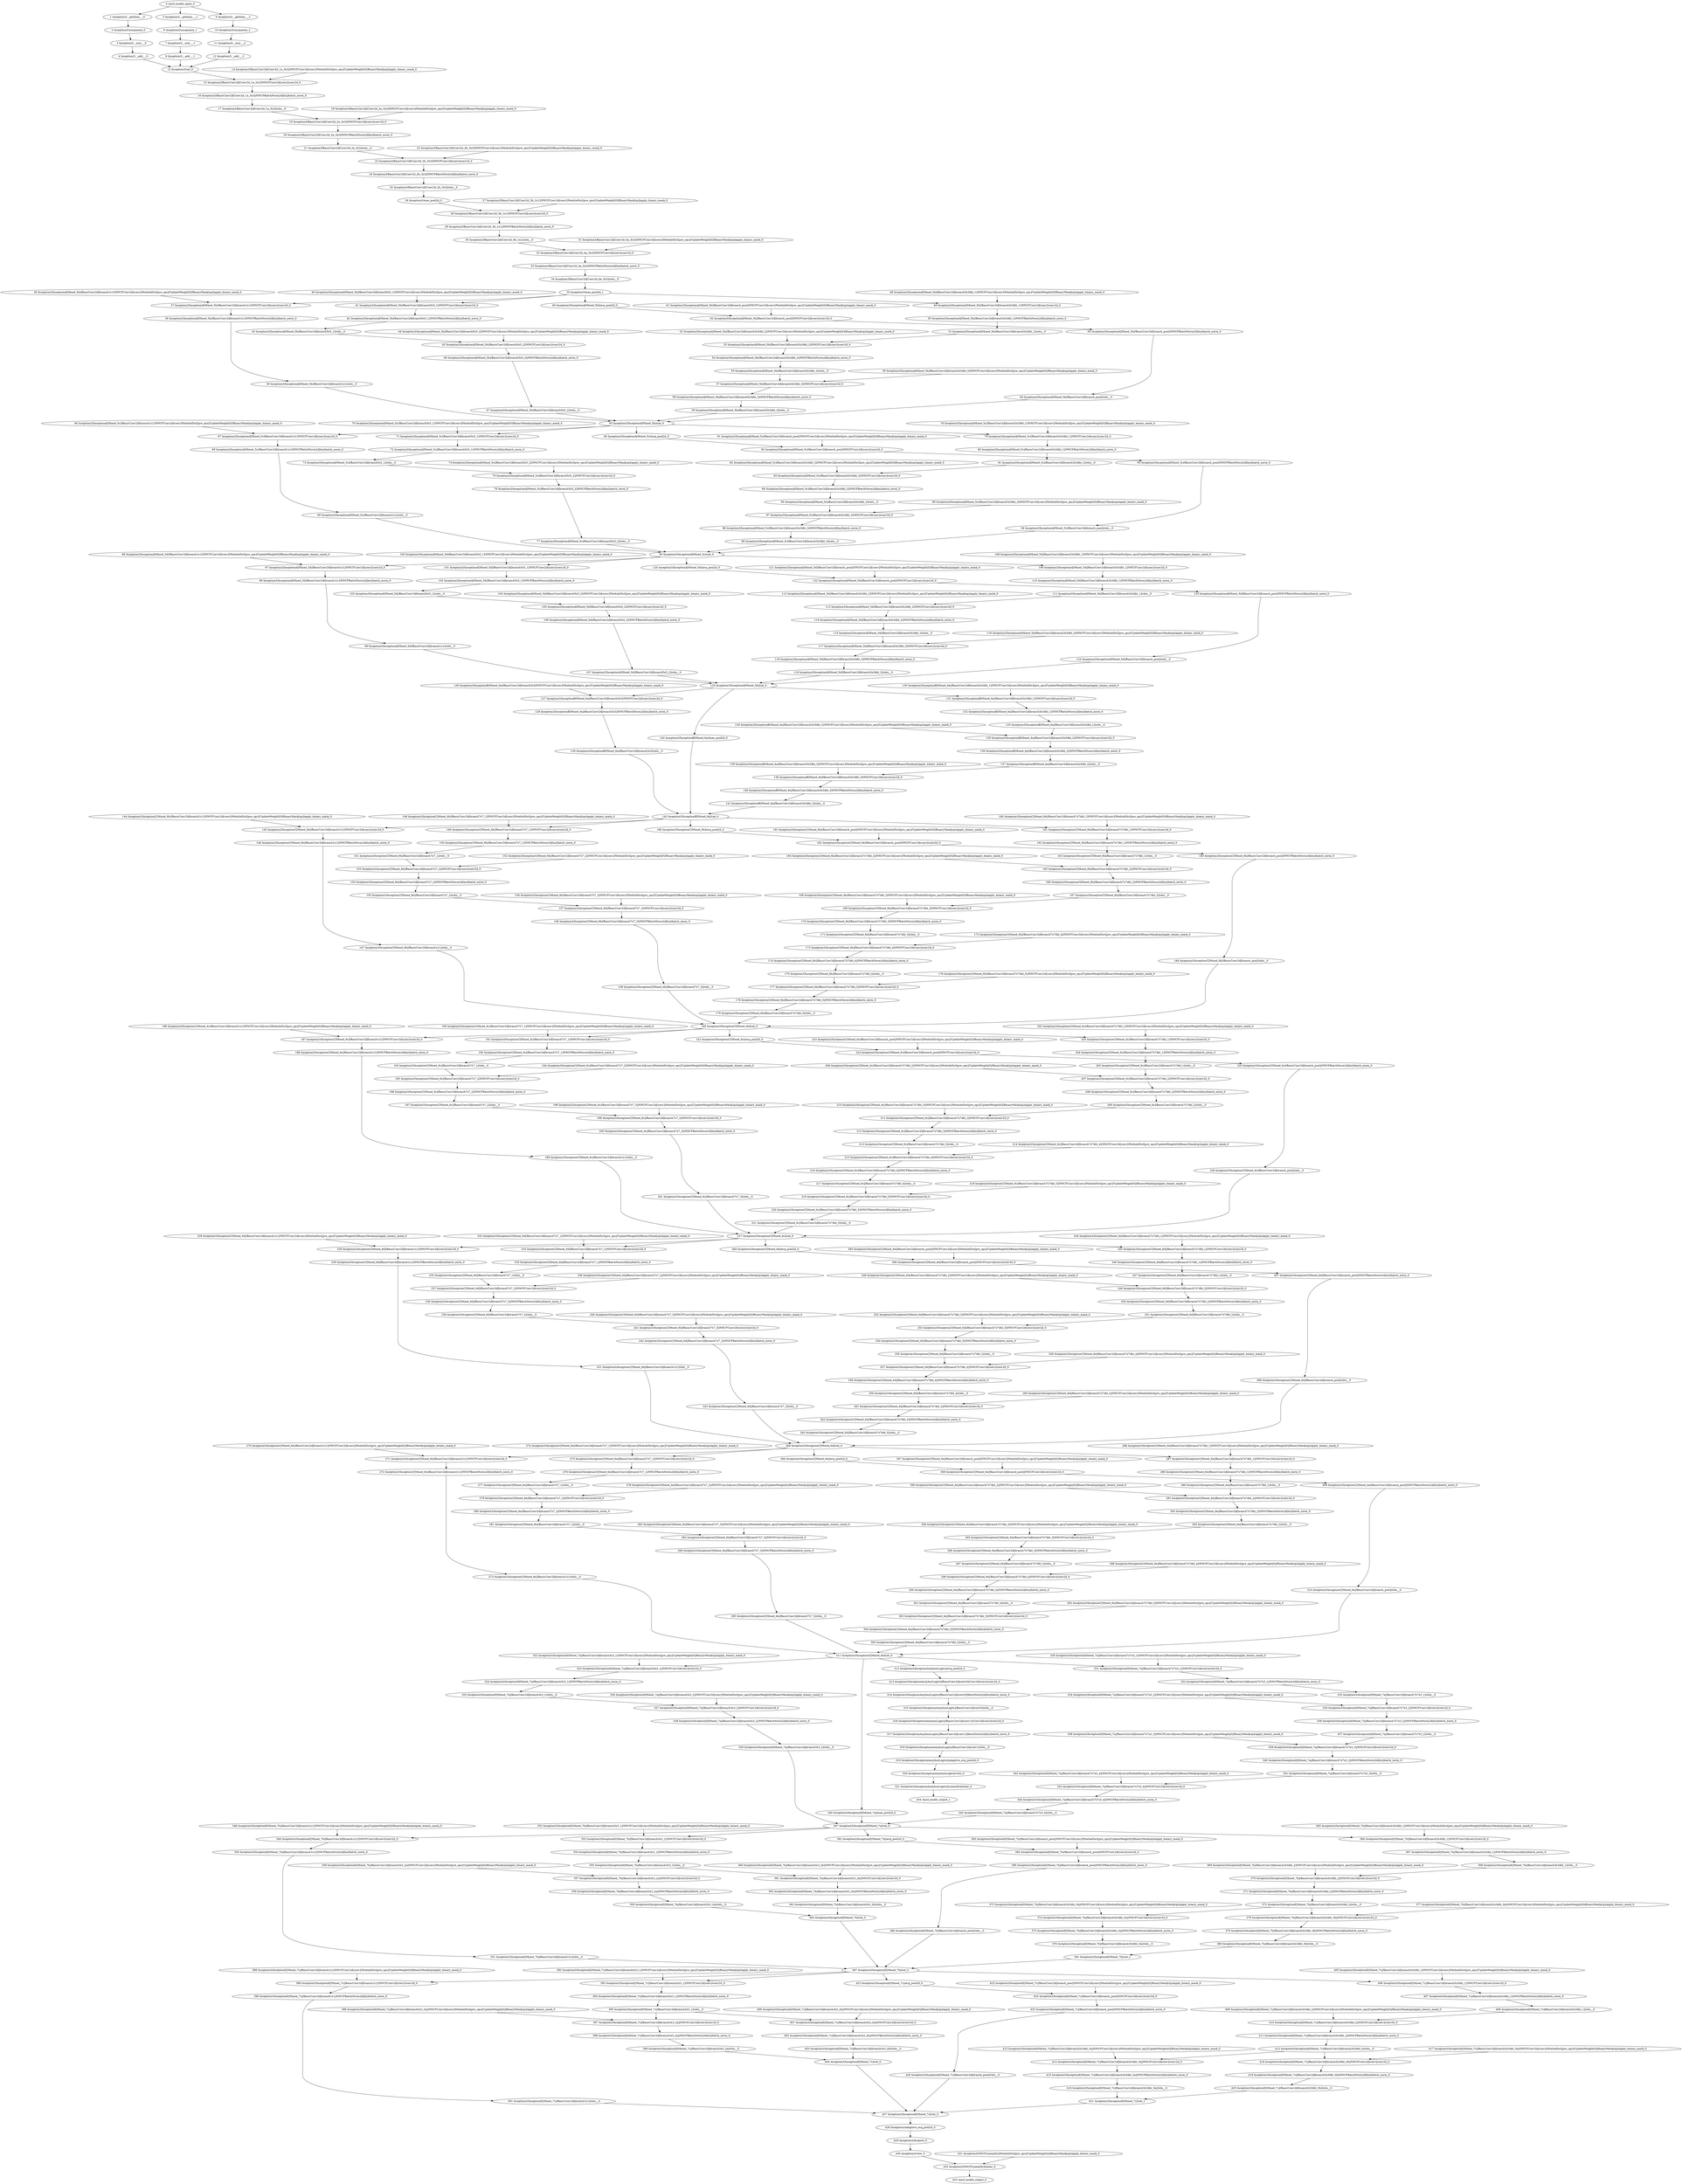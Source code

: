 strict digraph  {
"0 /nncf_model_input_0" [id=0, type=nncf_model_input];
"1 Inception3/__getitem___0" [id=1, type=__getitem__];
"2 Inception3/unsqueeze_0" [id=2, type=unsqueeze];
"3 Inception3/__mul___0" [id=3, type=__mul__];
"4 Inception3/__add___0" [id=4, type=__add__];
"5 Inception3/__getitem___1" [id=5, type=__getitem__];
"6 Inception3/unsqueeze_1" [id=6, type=unsqueeze];
"7 Inception3/__mul___1" [id=7, type=__mul__];
"8 Inception3/__add___1" [id=8, type=__add__];
"9 Inception3/__getitem___2" [id=9, type=__getitem__];
"10 Inception3/unsqueeze_2" [id=10, type=unsqueeze];
"11 Inception3/__mul___2" [id=11, type=__mul__];
"12 Inception3/__add___2" [id=12, type=__add__];
"13 Inception3/cat_0" [id=13, type=cat];
"14 Inception3/BasicConv2d[Conv2d_1a_3x3]/NNCFConv2d[conv]/ModuleDict[pre_ops]/UpdateWeight[0]/BinaryMask[op]/apply_binary_mask_0" [id=14, type=apply_binary_mask];
"15 Inception3/BasicConv2d[Conv2d_1a_3x3]/NNCFConv2d[conv]/conv2d_0" [id=15, type=conv2d];
"16 Inception3/BasicConv2d[Conv2d_1a_3x3]/NNCFBatchNorm2d[bn]/batch_norm_0" [id=16, type=batch_norm];
"17 Inception3/BasicConv2d[Conv2d_1a_3x3]/relu__0" [id=17, type=relu_];
"18 Inception3/BasicConv2d[Conv2d_2a_3x3]/NNCFConv2d[conv]/ModuleDict[pre_ops]/UpdateWeight[0]/BinaryMask[op]/apply_binary_mask_0" [id=18, type=apply_binary_mask];
"19 Inception3/BasicConv2d[Conv2d_2a_3x3]/NNCFConv2d[conv]/conv2d_0" [id=19, type=conv2d];
"20 Inception3/BasicConv2d[Conv2d_2a_3x3]/NNCFBatchNorm2d[bn]/batch_norm_0" [id=20, type=batch_norm];
"21 Inception3/BasicConv2d[Conv2d_2a_3x3]/relu__0" [id=21, type=relu_];
"22 Inception3/BasicConv2d[Conv2d_2b_3x3]/NNCFConv2d[conv]/ModuleDict[pre_ops]/UpdateWeight[0]/BinaryMask[op]/apply_binary_mask_0" [id=22, type=apply_binary_mask];
"23 Inception3/BasicConv2d[Conv2d_2b_3x3]/NNCFConv2d[conv]/conv2d_0" [id=23, type=conv2d];
"24 Inception3/BasicConv2d[Conv2d_2b_3x3]/NNCFBatchNorm2d[bn]/batch_norm_0" [id=24, type=batch_norm];
"25 Inception3/BasicConv2d[Conv2d_2b_3x3]/relu__0" [id=25, type=relu_];
"26 Inception3/max_pool2d_0" [id=26, type=max_pool2d];
"27 Inception3/BasicConv2d[Conv2d_3b_1x1]/NNCFConv2d[conv]/ModuleDict[pre_ops]/UpdateWeight[0]/BinaryMask[op]/apply_binary_mask_0" [id=27, type=apply_binary_mask];
"28 Inception3/BasicConv2d[Conv2d_3b_1x1]/NNCFConv2d[conv]/conv2d_0" [id=28, type=conv2d];
"29 Inception3/BasicConv2d[Conv2d_3b_1x1]/NNCFBatchNorm2d[bn]/batch_norm_0" [id=29, type=batch_norm];
"30 Inception3/BasicConv2d[Conv2d_3b_1x1]/relu__0" [id=30, type=relu_];
"31 Inception3/BasicConv2d[Conv2d_4a_3x3]/NNCFConv2d[conv]/ModuleDict[pre_ops]/UpdateWeight[0]/BinaryMask[op]/apply_binary_mask_0" [id=31, type=apply_binary_mask];
"32 Inception3/BasicConv2d[Conv2d_4a_3x3]/NNCFConv2d[conv]/conv2d_0" [id=32, type=conv2d];
"33 Inception3/BasicConv2d[Conv2d_4a_3x3]/NNCFBatchNorm2d[bn]/batch_norm_0" [id=33, type=batch_norm];
"34 Inception3/BasicConv2d[Conv2d_4a_3x3]/relu__0" [id=34, type=relu_];
"35 Inception3/max_pool2d_1" [id=35, type=max_pool2d];
"36 Inception3/InceptionA[Mixed_5b]/BasicConv2d[branch1x1]/NNCFConv2d[conv]/ModuleDict[pre_ops]/UpdateWeight[0]/BinaryMask[op]/apply_binary_mask_0" [id=36, type=apply_binary_mask];
"37 Inception3/InceptionA[Mixed_5b]/BasicConv2d[branch1x1]/NNCFConv2d[conv]/conv2d_0" [id=37, type=conv2d];
"38 Inception3/InceptionA[Mixed_5b]/BasicConv2d[branch1x1]/NNCFBatchNorm2d[bn]/batch_norm_0" [id=38, type=batch_norm];
"39 Inception3/InceptionA[Mixed_5b]/BasicConv2d[branch1x1]/relu__0" [id=39, type=relu_];
"40 Inception3/InceptionA[Mixed_5b]/BasicConv2d[branch5x5_1]/NNCFConv2d[conv]/ModuleDict[pre_ops]/UpdateWeight[0]/BinaryMask[op]/apply_binary_mask_0" [id=40, type=apply_binary_mask];
"41 Inception3/InceptionA[Mixed_5b]/BasicConv2d[branch5x5_1]/NNCFConv2d[conv]/conv2d_0" [id=41, type=conv2d];
"42 Inception3/InceptionA[Mixed_5b]/BasicConv2d[branch5x5_1]/NNCFBatchNorm2d[bn]/batch_norm_0" [id=42, type=batch_norm];
"43 Inception3/InceptionA[Mixed_5b]/BasicConv2d[branch5x5_1]/relu__0" [id=43, type=relu_];
"44 Inception3/InceptionA[Mixed_5b]/BasicConv2d[branch5x5_2]/NNCFConv2d[conv]/ModuleDict[pre_ops]/UpdateWeight[0]/BinaryMask[op]/apply_binary_mask_0" [id=44, type=apply_binary_mask];
"45 Inception3/InceptionA[Mixed_5b]/BasicConv2d[branch5x5_2]/NNCFConv2d[conv]/conv2d_0" [id=45, type=conv2d];
"46 Inception3/InceptionA[Mixed_5b]/BasicConv2d[branch5x5_2]/NNCFBatchNorm2d[bn]/batch_norm_0" [id=46, type=batch_norm];
"47 Inception3/InceptionA[Mixed_5b]/BasicConv2d[branch5x5_2]/relu__0" [id=47, type=relu_];
"48 Inception3/InceptionA[Mixed_5b]/BasicConv2d[branch3x3dbl_1]/NNCFConv2d[conv]/ModuleDict[pre_ops]/UpdateWeight[0]/BinaryMask[op]/apply_binary_mask_0" [id=48, type=apply_binary_mask];
"49 Inception3/InceptionA[Mixed_5b]/BasicConv2d[branch3x3dbl_1]/NNCFConv2d[conv]/conv2d_0" [id=49, type=conv2d];
"50 Inception3/InceptionA[Mixed_5b]/BasicConv2d[branch3x3dbl_1]/NNCFBatchNorm2d[bn]/batch_norm_0" [id=50, type=batch_norm];
"51 Inception3/InceptionA[Mixed_5b]/BasicConv2d[branch3x3dbl_1]/relu__0" [id=51, type=relu_];
"52 Inception3/InceptionA[Mixed_5b]/BasicConv2d[branch3x3dbl_2]/NNCFConv2d[conv]/ModuleDict[pre_ops]/UpdateWeight[0]/BinaryMask[op]/apply_binary_mask_0" [id=52, type=apply_binary_mask];
"53 Inception3/InceptionA[Mixed_5b]/BasicConv2d[branch3x3dbl_2]/NNCFConv2d[conv]/conv2d_0" [id=53, type=conv2d];
"54 Inception3/InceptionA[Mixed_5b]/BasicConv2d[branch3x3dbl_2]/NNCFBatchNorm2d[bn]/batch_norm_0" [id=54, type=batch_norm];
"55 Inception3/InceptionA[Mixed_5b]/BasicConv2d[branch3x3dbl_2]/relu__0" [id=55, type=relu_];
"56 Inception3/InceptionA[Mixed_5b]/BasicConv2d[branch3x3dbl_3]/NNCFConv2d[conv]/ModuleDict[pre_ops]/UpdateWeight[0]/BinaryMask[op]/apply_binary_mask_0" [id=56, type=apply_binary_mask];
"57 Inception3/InceptionA[Mixed_5b]/BasicConv2d[branch3x3dbl_3]/NNCFConv2d[conv]/conv2d_0" [id=57, type=conv2d];
"58 Inception3/InceptionA[Mixed_5b]/BasicConv2d[branch3x3dbl_3]/NNCFBatchNorm2d[bn]/batch_norm_0" [id=58, type=batch_norm];
"59 Inception3/InceptionA[Mixed_5b]/BasicConv2d[branch3x3dbl_3]/relu__0" [id=59, type=relu_];
"60 Inception3/InceptionA[Mixed_5b]/avg_pool2d_0" [id=60, type=avg_pool2d];
"61 Inception3/InceptionA[Mixed_5b]/BasicConv2d[branch_pool]/NNCFConv2d[conv]/ModuleDict[pre_ops]/UpdateWeight[0]/BinaryMask[op]/apply_binary_mask_0" [id=61, type=apply_binary_mask];
"62 Inception3/InceptionA[Mixed_5b]/BasicConv2d[branch_pool]/NNCFConv2d[conv]/conv2d_0" [id=62, type=conv2d];
"63 Inception3/InceptionA[Mixed_5b]/BasicConv2d[branch_pool]/NNCFBatchNorm2d[bn]/batch_norm_0" [id=63, type=batch_norm];
"64 Inception3/InceptionA[Mixed_5b]/BasicConv2d[branch_pool]/relu__0" [id=64, type=relu_];
"65 Inception3/InceptionA[Mixed_5b]/cat_0" [id=65, type=cat];
"66 Inception3/InceptionA[Mixed_5c]/BasicConv2d[branch1x1]/NNCFConv2d[conv]/ModuleDict[pre_ops]/UpdateWeight[0]/BinaryMask[op]/apply_binary_mask_0" [id=66, type=apply_binary_mask];
"67 Inception3/InceptionA[Mixed_5c]/BasicConv2d[branch1x1]/NNCFConv2d[conv]/conv2d_0" [id=67, type=conv2d];
"68 Inception3/InceptionA[Mixed_5c]/BasicConv2d[branch1x1]/NNCFBatchNorm2d[bn]/batch_norm_0" [id=68, type=batch_norm];
"69 Inception3/InceptionA[Mixed_5c]/BasicConv2d[branch1x1]/relu__0" [id=69, type=relu_];
"70 Inception3/InceptionA[Mixed_5c]/BasicConv2d[branch5x5_1]/NNCFConv2d[conv]/ModuleDict[pre_ops]/UpdateWeight[0]/BinaryMask[op]/apply_binary_mask_0" [id=70, type=apply_binary_mask];
"71 Inception3/InceptionA[Mixed_5c]/BasicConv2d[branch5x5_1]/NNCFConv2d[conv]/conv2d_0" [id=71, type=conv2d];
"72 Inception3/InceptionA[Mixed_5c]/BasicConv2d[branch5x5_1]/NNCFBatchNorm2d[bn]/batch_norm_0" [id=72, type=batch_norm];
"73 Inception3/InceptionA[Mixed_5c]/BasicConv2d[branch5x5_1]/relu__0" [id=73, type=relu_];
"74 Inception3/InceptionA[Mixed_5c]/BasicConv2d[branch5x5_2]/NNCFConv2d[conv]/ModuleDict[pre_ops]/UpdateWeight[0]/BinaryMask[op]/apply_binary_mask_0" [id=74, type=apply_binary_mask];
"75 Inception3/InceptionA[Mixed_5c]/BasicConv2d[branch5x5_2]/NNCFConv2d[conv]/conv2d_0" [id=75, type=conv2d];
"76 Inception3/InceptionA[Mixed_5c]/BasicConv2d[branch5x5_2]/NNCFBatchNorm2d[bn]/batch_norm_0" [id=76, type=batch_norm];
"77 Inception3/InceptionA[Mixed_5c]/BasicConv2d[branch5x5_2]/relu__0" [id=77, type=relu_];
"78 Inception3/InceptionA[Mixed_5c]/BasicConv2d[branch3x3dbl_1]/NNCFConv2d[conv]/ModuleDict[pre_ops]/UpdateWeight[0]/BinaryMask[op]/apply_binary_mask_0" [id=78, type=apply_binary_mask];
"79 Inception3/InceptionA[Mixed_5c]/BasicConv2d[branch3x3dbl_1]/NNCFConv2d[conv]/conv2d_0" [id=79, type=conv2d];
"80 Inception3/InceptionA[Mixed_5c]/BasicConv2d[branch3x3dbl_1]/NNCFBatchNorm2d[bn]/batch_norm_0" [id=80, type=batch_norm];
"81 Inception3/InceptionA[Mixed_5c]/BasicConv2d[branch3x3dbl_1]/relu__0" [id=81, type=relu_];
"82 Inception3/InceptionA[Mixed_5c]/BasicConv2d[branch3x3dbl_2]/NNCFConv2d[conv]/ModuleDict[pre_ops]/UpdateWeight[0]/BinaryMask[op]/apply_binary_mask_0" [id=82, type=apply_binary_mask];
"83 Inception3/InceptionA[Mixed_5c]/BasicConv2d[branch3x3dbl_2]/NNCFConv2d[conv]/conv2d_0" [id=83, type=conv2d];
"84 Inception3/InceptionA[Mixed_5c]/BasicConv2d[branch3x3dbl_2]/NNCFBatchNorm2d[bn]/batch_norm_0" [id=84, type=batch_norm];
"85 Inception3/InceptionA[Mixed_5c]/BasicConv2d[branch3x3dbl_2]/relu__0" [id=85, type=relu_];
"86 Inception3/InceptionA[Mixed_5c]/BasicConv2d[branch3x3dbl_3]/NNCFConv2d[conv]/ModuleDict[pre_ops]/UpdateWeight[0]/BinaryMask[op]/apply_binary_mask_0" [id=86, type=apply_binary_mask];
"87 Inception3/InceptionA[Mixed_5c]/BasicConv2d[branch3x3dbl_3]/NNCFConv2d[conv]/conv2d_0" [id=87, type=conv2d];
"88 Inception3/InceptionA[Mixed_5c]/BasicConv2d[branch3x3dbl_3]/NNCFBatchNorm2d[bn]/batch_norm_0" [id=88, type=batch_norm];
"89 Inception3/InceptionA[Mixed_5c]/BasicConv2d[branch3x3dbl_3]/relu__0" [id=89, type=relu_];
"90 Inception3/InceptionA[Mixed_5c]/avg_pool2d_0" [id=90, type=avg_pool2d];
"91 Inception3/InceptionA[Mixed_5c]/BasicConv2d[branch_pool]/NNCFConv2d[conv]/ModuleDict[pre_ops]/UpdateWeight[0]/BinaryMask[op]/apply_binary_mask_0" [id=91, type=apply_binary_mask];
"92 Inception3/InceptionA[Mixed_5c]/BasicConv2d[branch_pool]/NNCFConv2d[conv]/conv2d_0" [id=92, type=conv2d];
"93 Inception3/InceptionA[Mixed_5c]/BasicConv2d[branch_pool]/NNCFBatchNorm2d[bn]/batch_norm_0" [id=93, type=batch_norm];
"94 Inception3/InceptionA[Mixed_5c]/BasicConv2d[branch_pool]/relu__0" [id=94, type=relu_];
"95 Inception3/InceptionA[Mixed_5c]/cat_0" [id=95, type=cat];
"96 Inception3/InceptionA[Mixed_5d]/BasicConv2d[branch1x1]/NNCFConv2d[conv]/ModuleDict[pre_ops]/UpdateWeight[0]/BinaryMask[op]/apply_binary_mask_0" [id=96, type=apply_binary_mask];
"97 Inception3/InceptionA[Mixed_5d]/BasicConv2d[branch1x1]/NNCFConv2d[conv]/conv2d_0" [id=97, type=conv2d];
"98 Inception3/InceptionA[Mixed_5d]/BasicConv2d[branch1x1]/NNCFBatchNorm2d[bn]/batch_norm_0" [id=98, type=batch_norm];
"99 Inception3/InceptionA[Mixed_5d]/BasicConv2d[branch1x1]/relu__0" [id=99, type=relu_];
"100 Inception3/InceptionA[Mixed_5d]/BasicConv2d[branch5x5_1]/NNCFConv2d[conv]/ModuleDict[pre_ops]/UpdateWeight[0]/BinaryMask[op]/apply_binary_mask_0" [id=100, type=apply_binary_mask];
"101 Inception3/InceptionA[Mixed_5d]/BasicConv2d[branch5x5_1]/NNCFConv2d[conv]/conv2d_0" [id=101, type=conv2d];
"102 Inception3/InceptionA[Mixed_5d]/BasicConv2d[branch5x5_1]/NNCFBatchNorm2d[bn]/batch_norm_0" [id=102, type=batch_norm];
"103 Inception3/InceptionA[Mixed_5d]/BasicConv2d[branch5x5_1]/relu__0" [id=103, type=relu_];
"104 Inception3/InceptionA[Mixed_5d]/BasicConv2d[branch5x5_2]/NNCFConv2d[conv]/ModuleDict[pre_ops]/UpdateWeight[0]/BinaryMask[op]/apply_binary_mask_0" [id=104, type=apply_binary_mask];
"105 Inception3/InceptionA[Mixed_5d]/BasicConv2d[branch5x5_2]/NNCFConv2d[conv]/conv2d_0" [id=105, type=conv2d];
"106 Inception3/InceptionA[Mixed_5d]/BasicConv2d[branch5x5_2]/NNCFBatchNorm2d[bn]/batch_norm_0" [id=106, type=batch_norm];
"107 Inception3/InceptionA[Mixed_5d]/BasicConv2d[branch5x5_2]/relu__0" [id=107, type=relu_];
"108 Inception3/InceptionA[Mixed_5d]/BasicConv2d[branch3x3dbl_1]/NNCFConv2d[conv]/ModuleDict[pre_ops]/UpdateWeight[0]/BinaryMask[op]/apply_binary_mask_0" [id=108, type=apply_binary_mask];
"109 Inception3/InceptionA[Mixed_5d]/BasicConv2d[branch3x3dbl_1]/NNCFConv2d[conv]/conv2d_0" [id=109, type=conv2d];
"110 Inception3/InceptionA[Mixed_5d]/BasicConv2d[branch3x3dbl_1]/NNCFBatchNorm2d[bn]/batch_norm_0" [id=110, type=batch_norm];
"111 Inception3/InceptionA[Mixed_5d]/BasicConv2d[branch3x3dbl_1]/relu__0" [id=111, type=relu_];
"112 Inception3/InceptionA[Mixed_5d]/BasicConv2d[branch3x3dbl_2]/NNCFConv2d[conv]/ModuleDict[pre_ops]/UpdateWeight[0]/BinaryMask[op]/apply_binary_mask_0" [id=112, type=apply_binary_mask];
"113 Inception3/InceptionA[Mixed_5d]/BasicConv2d[branch3x3dbl_2]/NNCFConv2d[conv]/conv2d_0" [id=113, type=conv2d];
"114 Inception3/InceptionA[Mixed_5d]/BasicConv2d[branch3x3dbl_2]/NNCFBatchNorm2d[bn]/batch_norm_0" [id=114, type=batch_norm];
"115 Inception3/InceptionA[Mixed_5d]/BasicConv2d[branch3x3dbl_2]/relu__0" [id=115, type=relu_];
"116 Inception3/InceptionA[Mixed_5d]/BasicConv2d[branch3x3dbl_3]/NNCFConv2d[conv]/ModuleDict[pre_ops]/UpdateWeight[0]/BinaryMask[op]/apply_binary_mask_0" [id=116, type=apply_binary_mask];
"117 Inception3/InceptionA[Mixed_5d]/BasicConv2d[branch3x3dbl_3]/NNCFConv2d[conv]/conv2d_0" [id=117, type=conv2d];
"118 Inception3/InceptionA[Mixed_5d]/BasicConv2d[branch3x3dbl_3]/NNCFBatchNorm2d[bn]/batch_norm_0" [id=118, type=batch_norm];
"119 Inception3/InceptionA[Mixed_5d]/BasicConv2d[branch3x3dbl_3]/relu__0" [id=119, type=relu_];
"120 Inception3/InceptionA[Mixed_5d]/avg_pool2d_0" [id=120, type=avg_pool2d];
"121 Inception3/InceptionA[Mixed_5d]/BasicConv2d[branch_pool]/NNCFConv2d[conv]/ModuleDict[pre_ops]/UpdateWeight[0]/BinaryMask[op]/apply_binary_mask_0" [id=121, type=apply_binary_mask];
"122 Inception3/InceptionA[Mixed_5d]/BasicConv2d[branch_pool]/NNCFConv2d[conv]/conv2d_0" [id=122, type=conv2d];
"123 Inception3/InceptionA[Mixed_5d]/BasicConv2d[branch_pool]/NNCFBatchNorm2d[bn]/batch_norm_0" [id=123, type=batch_norm];
"124 Inception3/InceptionA[Mixed_5d]/BasicConv2d[branch_pool]/relu__0" [id=124, type=relu_];
"125 Inception3/InceptionA[Mixed_5d]/cat_0" [id=125, type=cat];
"126 Inception3/InceptionB[Mixed_6a]/BasicConv2d[branch3x3]/NNCFConv2d[conv]/ModuleDict[pre_ops]/UpdateWeight[0]/BinaryMask[op]/apply_binary_mask_0" [id=126, type=apply_binary_mask];
"127 Inception3/InceptionB[Mixed_6a]/BasicConv2d[branch3x3]/NNCFConv2d[conv]/conv2d_0" [id=127, type=conv2d];
"128 Inception3/InceptionB[Mixed_6a]/BasicConv2d[branch3x3]/NNCFBatchNorm2d[bn]/batch_norm_0" [id=128, type=batch_norm];
"129 Inception3/InceptionB[Mixed_6a]/BasicConv2d[branch3x3]/relu__0" [id=129, type=relu_];
"130 Inception3/InceptionB[Mixed_6a]/BasicConv2d[branch3x3dbl_1]/NNCFConv2d[conv]/ModuleDict[pre_ops]/UpdateWeight[0]/BinaryMask[op]/apply_binary_mask_0" [id=130, type=apply_binary_mask];
"131 Inception3/InceptionB[Mixed_6a]/BasicConv2d[branch3x3dbl_1]/NNCFConv2d[conv]/conv2d_0" [id=131, type=conv2d];
"132 Inception3/InceptionB[Mixed_6a]/BasicConv2d[branch3x3dbl_1]/NNCFBatchNorm2d[bn]/batch_norm_0" [id=132, type=batch_norm];
"133 Inception3/InceptionB[Mixed_6a]/BasicConv2d[branch3x3dbl_1]/relu__0" [id=133, type=relu_];
"134 Inception3/InceptionB[Mixed_6a]/BasicConv2d[branch3x3dbl_2]/NNCFConv2d[conv]/ModuleDict[pre_ops]/UpdateWeight[0]/BinaryMask[op]/apply_binary_mask_0" [id=134, type=apply_binary_mask];
"135 Inception3/InceptionB[Mixed_6a]/BasicConv2d[branch3x3dbl_2]/NNCFConv2d[conv]/conv2d_0" [id=135, type=conv2d];
"136 Inception3/InceptionB[Mixed_6a]/BasicConv2d[branch3x3dbl_2]/NNCFBatchNorm2d[bn]/batch_norm_0" [id=136, type=batch_norm];
"137 Inception3/InceptionB[Mixed_6a]/BasicConv2d[branch3x3dbl_2]/relu__0" [id=137, type=relu_];
"138 Inception3/InceptionB[Mixed_6a]/BasicConv2d[branch3x3dbl_3]/NNCFConv2d[conv]/ModuleDict[pre_ops]/UpdateWeight[0]/BinaryMask[op]/apply_binary_mask_0" [id=138, type=apply_binary_mask];
"139 Inception3/InceptionB[Mixed_6a]/BasicConv2d[branch3x3dbl_3]/NNCFConv2d[conv]/conv2d_0" [id=139, type=conv2d];
"140 Inception3/InceptionB[Mixed_6a]/BasicConv2d[branch3x3dbl_3]/NNCFBatchNorm2d[bn]/batch_norm_0" [id=140, type=batch_norm];
"141 Inception3/InceptionB[Mixed_6a]/BasicConv2d[branch3x3dbl_3]/relu__0" [id=141, type=relu_];
"142 Inception3/InceptionB[Mixed_6a]/max_pool2d_0" [id=142, type=max_pool2d];
"143 Inception3/InceptionB[Mixed_6a]/cat_0" [id=143, type=cat];
"144 Inception3/InceptionC[Mixed_6b]/BasicConv2d[branch1x1]/NNCFConv2d[conv]/ModuleDict[pre_ops]/UpdateWeight[0]/BinaryMask[op]/apply_binary_mask_0" [id=144, type=apply_binary_mask];
"145 Inception3/InceptionC[Mixed_6b]/BasicConv2d[branch1x1]/NNCFConv2d[conv]/conv2d_0" [id=145, type=conv2d];
"146 Inception3/InceptionC[Mixed_6b]/BasicConv2d[branch1x1]/NNCFBatchNorm2d[bn]/batch_norm_0" [id=146, type=batch_norm];
"147 Inception3/InceptionC[Mixed_6b]/BasicConv2d[branch1x1]/relu__0" [id=147, type=relu_];
"148 Inception3/InceptionC[Mixed_6b]/BasicConv2d[branch7x7_1]/NNCFConv2d[conv]/ModuleDict[pre_ops]/UpdateWeight[0]/BinaryMask[op]/apply_binary_mask_0" [id=148, type=apply_binary_mask];
"149 Inception3/InceptionC[Mixed_6b]/BasicConv2d[branch7x7_1]/NNCFConv2d[conv]/conv2d_0" [id=149, type=conv2d];
"150 Inception3/InceptionC[Mixed_6b]/BasicConv2d[branch7x7_1]/NNCFBatchNorm2d[bn]/batch_norm_0" [id=150, type=batch_norm];
"151 Inception3/InceptionC[Mixed_6b]/BasicConv2d[branch7x7_1]/relu__0" [id=151, type=relu_];
"152 Inception3/InceptionC[Mixed_6b]/BasicConv2d[branch7x7_2]/NNCFConv2d[conv]/ModuleDict[pre_ops]/UpdateWeight[0]/BinaryMask[op]/apply_binary_mask_0" [id=152, type=apply_binary_mask];
"153 Inception3/InceptionC[Mixed_6b]/BasicConv2d[branch7x7_2]/NNCFConv2d[conv]/conv2d_0" [id=153, type=conv2d];
"154 Inception3/InceptionC[Mixed_6b]/BasicConv2d[branch7x7_2]/NNCFBatchNorm2d[bn]/batch_norm_0" [id=154, type=batch_norm];
"155 Inception3/InceptionC[Mixed_6b]/BasicConv2d[branch7x7_2]/relu__0" [id=155, type=relu_];
"156 Inception3/InceptionC[Mixed_6b]/BasicConv2d[branch7x7_3]/NNCFConv2d[conv]/ModuleDict[pre_ops]/UpdateWeight[0]/BinaryMask[op]/apply_binary_mask_0" [id=156, type=apply_binary_mask];
"157 Inception3/InceptionC[Mixed_6b]/BasicConv2d[branch7x7_3]/NNCFConv2d[conv]/conv2d_0" [id=157, type=conv2d];
"158 Inception3/InceptionC[Mixed_6b]/BasicConv2d[branch7x7_3]/NNCFBatchNorm2d[bn]/batch_norm_0" [id=158, type=batch_norm];
"159 Inception3/InceptionC[Mixed_6b]/BasicConv2d[branch7x7_3]/relu__0" [id=159, type=relu_];
"160 Inception3/InceptionC[Mixed_6b]/BasicConv2d[branch7x7dbl_1]/NNCFConv2d[conv]/ModuleDict[pre_ops]/UpdateWeight[0]/BinaryMask[op]/apply_binary_mask_0" [id=160, type=apply_binary_mask];
"161 Inception3/InceptionC[Mixed_6b]/BasicConv2d[branch7x7dbl_1]/NNCFConv2d[conv]/conv2d_0" [id=161, type=conv2d];
"162 Inception3/InceptionC[Mixed_6b]/BasicConv2d[branch7x7dbl_1]/NNCFBatchNorm2d[bn]/batch_norm_0" [id=162, type=batch_norm];
"163 Inception3/InceptionC[Mixed_6b]/BasicConv2d[branch7x7dbl_1]/relu__0" [id=163, type=relu_];
"164 Inception3/InceptionC[Mixed_6b]/BasicConv2d[branch7x7dbl_2]/NNCFConv2d[conv]/ModuleDict[pre_ops]/UpdateWeight[0]/BinaryMask[op]/apply_binary_mask_0" [id=164, type=apply_binary_mask];
"165 Inception3/InceptionC[Mixed_6b]/BasicConv2d[branch7x7dbl_2]/NNCFConv2d[conv]/conv2d_0" [id=165, type=conv2d];
"166 Inception3/InceptionC[Mixed_6b]/BasicConv2d[branch7x7dbl_2]/NNCFBatchNorm2d[bn]/batch_norm_0" [id=166, type=batch_norm];
"167 Inception3/InceptionC[Mixed_6b]/BasicConv2d[branch7x7dbl_2]/relu__0" [id=167, type=relu_];
"168 Inception3/InceptionC[Mixed_6b]/BasicConv2d[branch7x7dbl_3]/NNCFConv2d[conv]/ModuleDict[pre_ops]/UpdateWeight[0]/BinaryMask[op]/apply_binary_mask_0" [id=168, type=apply_binary_mask];
"169 Inception3/InceptionC[Mixed_6b]/BasicConv2d[branch7x7dbl_3]/NNCFConv2d[conv]/conv2d_0" [id=169, type=conv2d];
"170 Inception3/InceptionC[Mixed_6b]/BasicConv2d[branch7x7dbl_3]/NNCFBatchNorm2d[bn]/batch_norm_0" [id=170, type=batch_norm];
"171 Inception3/InceptionC[Mixed_6b]/BasicConv2d[branch7x7dbl_3]/relu__0" [id=171, type=relu_];
"172 Inception3/InceptionC[Mixed_6b]/BasicConv2d[branch7x7dbl_4]/NNCFConv2d[conv]/ModuleDict[pre_ops]/UpdateWeight[0]/BinaryMask[op]/apply_binary_mask_0" [id=172, type=apply_binary_mask];
"173 Inception3/InceptionC[Mixed_6b]/BasicConv2d[branch7x7dbl_4]/NNCFConv2d[conv]/conv2d_0" [id=173, type=conv2d];
"174 Inception3/InceptionC[Mixed_6b]/BasicConv2d[branch7x7dbl_4]/NNCFBatchNorm2d[bn]/batch_norm_0" [id=174, type=batch_norm];
"175 Inception3/InceptionC[Mixed_6b]/BasicConv2d[branch7x7dbl_4]/relu__0" [id=175, type=relu_];
"176 Inception3/InceptionC[Mixed_6b]/BasicConv2d[branch7x7dbl_5]/NNCFConv2d[conv]/ModuleDict[pre_ops]/UpdateWeight[0]/BinaryMask[op]/apply_binary_mask_0" [id=176, type=apply_binary_mask];
"177 Inception3/InceptionC[Mixed_6b]/BasicConv2d[branch7x7dbl_5]/NNCFConv2d[conv]/conv2d_0" [id=177, type=conv2d];
"178 Inception3/InceptionC[Mixed_6b]/BasicConv2d[branch7x7dbl_5]/NNCFBatchNorm2d[bn]/batch_norm_0" [id=178, type=batch_norm];
"179 Inception3/InceptionC[Mixed_6b]/BasicConv2d[branch7x7dbl_5]/relu__0" [id=179, type=relu_];
"180 Inception3/InceptionC[Mixed_6b]/avg_pool2d_0" [id=180, type=avg_pool2d];
"181 Inception3/InceptionC[Mixed_6b]/BasicConv2d[branch_pool]/NNCFConv2d[conv]/ModuleDict[pre_ops]/UpdateWeight[0]/BinaryMask[op]/apply_binary_mask_0" [id=181, type=apply_binary_mask];
"182 Inception3/InceptionC[Mixed_6b]/BasicConv2d[branch_pool]/NNCFConv2d[conv]/conv2d_0" [id=182, type=conv2d];
"183 Inception3/InceptionC[Mixed_6b]/BasicConv2d[branch_pool]/NNCFBatchNorm2d[bn]/batch_norm_0" [id=183, type=batch_norm];
"184 Inception3/InceptionC[Mixed_6b]/BasicConv2d[branch_pool]/relu__0" [id=184, type=relu_];
"185 Inception3/InceptionC[Mixed_6b]/cat_0" [id=185, type=cat];
"186 Inception3/InceptionC[Mixed_6c]/BasicConv2d[branch1x1]/NNCFConv2d[conv]/ModuleDict[pre_ops]/UpdateWeight[0]/BinaryMask[op]/apply_binary_mask_0" [id=186, type=apply_binary_mask];
"187 Inception3/InceptionC[Mixed_6c]/BasicConv2d[branch1x1]/NNCFConv2d[conv]/conv2d_0" [id=187, type=conv2d];
"188 Inception3/InceptionC[Mixed_6c]/BasicConv2d[branch1x1]/NNCFBatchNorm2d[bn]/batch_norm_0" [id=188, type=batch_norm];
"189 Inception3/InceptionC[Mixed_6c]/BasicConv2d[branch1x1]/relu__0" [id=189, type=relu_];
"190 Inception3/InceptionC[Mixed_6c]/BasicConv2d[branch7x7_1]/NNCFConv2d[conv]/ModuleDict[pre_ops]/UpdateWeight[0]/BinaryMask[op]/apply_binary_mask_0" [id=190, type=apply_binary_mask];
"191 Inception3/InceptionC[Mixed_6c]/BasicConv2d[branch7x7_1]/NNCFConv2d[conv]/conv2d_0" [id=191, type=conv2d];
"192 Inception3/InceptionC[Mixed_6c]/BasicConv2d[branch7x7_1]/NNCFBatchNorm2d[bn]/batch_norm_0" [id=192, type=batch_norm];
"193 Inception3/InceptionC[Mixed_6c]/BasicConv2d[branch7x7_1]/relu__0" [id=193, type=relu_];
"194 Inception3/InceptionC[Mixed_6c]/BasicConv2d[branch7x7_2]/NNCFConv2d[conv]/ModuleDict[pre_ops]/UpdateWeight[0]/BinaryMask[op]/apply_binary_mask_0" [id=194, type=apply_binary_mask];
"195 Inception3/InceptionC[Mixed_6c]/BasicConv2d[branch7x7_2]/NNCFConv2d[conv]/conv2d_0" [id=195, type=conv2d];
"196 Inception3/InceptionC[Mixed_6c]/BasicConv2d[branch7x7_2]/NNCFBatchNorm2d[bn]/batch_norm_0" [id=196, type=batch_norm];
"197 Inception3/InceptionC[Mixed_6c]/BasicConv2d[branch7x7_2]/relu__0" [id=197, type=relu_];
"198 Inception3/InceptionC[Mixed_6c]/BasicConv2d[branch7x7_3]/NNCFConv2d[conv]/ModuleDict[pre_ops]/UpdateWeight[0]/BinaryMask[op]/apply_binary_mask_0" [id=198, type=apply_binary_mask];
"199 Inception3/InceptionC[Mixed_6c]/BasicConv2d[branch7x7_3]/NNCFConv2d[conv]/conv2d_0" [id=199, type=conv2d];
"200 Inception3/InceptionC[Mixed_6c]/BasicConv2d[branch7x7_3]/NNCFBatchNorm2d[bn]/batch_norm_0" [id=200, type=batch_norm];
"201 Inception3/InceptionC[Mixed_6c]/BasicConv2d[branch7x7_3]/relu__0" [id=201, type=relu_];
"202 Inception3/InceptionC[Mixed_6c]/BasicConv2d[branch7x7dbl_1]/NNCFConv2d[conv]/ModuleDict[pre_ops]/UpdateWeight[0]/BinaryMask[op]/apply_binary_mask_0" [id=202, type=apply_binary_mask];
"203 Inception3/InceptionC[Mixed_6c]/BasicConv2d[branch7x7dbl_1]/NNCFConv2d[conv]/conv2d_0" [id=203, type=conv2d];
"204 Inception3/InceptionC[Mixed_6c]/BasicConv2d[branch7x7dbl_1]/NNCFBatchNorm2d[bn]/batch_norm_0" [id=204, type=batch_norm];
"205 Inception3/InceptionC[Mixed_6c]/BasicConv2d[branch7x7dbl_1]/relu__0" [id=205, type=relu_];
"206 Inception3/InceptionC[Mixed_6c]/BasicConv2d[branch7x7dbl_2]/NNCFConv2d[conv]/ModuleDict[pre_ops]/UpdateWeight[0]/BinaryMask[op]/apply_binary_mask_0" [id=206, type=apply_binary_mask];
"207 Inception3/InceptionC[Mixed_6c]/BasicConv2d[branch7x7dbl_2]/NNCFConv2d[conv]/conv2d_0" [id=207, type=conv2d];
"208 Inception3/InceptionC[Mixed_6c]/BasicConv2d[branch7x7dbl_2]/NNCFBatchNorm2d[bn]/batch_norm_0" [id=208, type=batch_norm];
"209 Inception3/InceptionC[Mixed_6c]/BasicConv2d[branch7x7dbl_2]/relu__0" [id=209, type=relu_];
"210 Inception3/InceptionC[Mixed_6c]/BasicConv2d[branch7x7dbl_3]/NNCFConv2d[conv]/ModuleDict[pre_ops]/UpdateWeight[0]/BinaryMask[op]/apply_binary_mask_0" [id=210, type=apply_binary_mask];
"211 Inception3/InceptionC[Mixed_6c]/BasicConv2d[branch7x7dbl_3]/NNCFConv2d[conv]/conv2d_0" [id=211, type=conv2d];
"212 Inception3/InceptionC[Mixed_6c]/BasicConv2d[branch7x7dbl_3]/NNCFBatchNorm2d[bn]/batch_norm_0" [id=212, type=batch_norm];
"213 Inception3/InceptionC[Mixed_6c]/BasicConv2d[branch7x7dbl_3]/relu__0" [id=213, type=relu_];
"214 Inception3/InceptionC[Mixed_6c]/BasicConv2d[branch7x7dbl_4]/NNCFConv2d[conv]/ModuleDict[pre_ops]/UpdateWeight[0]/BinaryMask[op]/apply_binary_mask_0" [id=214, type=apply_binary_mask];
"215 Inception3/InceptionC[Mixed_6c]/BasicConv2d[branch7x7dbl_4]/NNCFConv2d[conv]/conv2d_0" [id=215, type=conv2d];
"216 Inception3/InceptionC[Mixed_6c]/BasicConv2d[branch7x7dbl_4]/NNCFBatchNorm2d[bn]/batch_norm_0" [id=216, type=batch_norm];
"217 Inception3/InceptionC[Mixed_6c]/BasicConv2d[branch7x7dbl_4]/relu__0" [id=217, type=relu_];
"218 Inception3/InceptionC[Mixed_6c]/BasicConv2d[branch7x7dbl_5]/NNCFConv2d[conv]/ModuleDict[pre_ops]/UpdateWeight[0]/BinaryMask[op]/apply_binary_mask_0" [id=218, type=apply_binary_mask];
"219 Inception3/InceptionC[Mixed_6c]/BasicConv2d[branch7x7dbl_5]/NNCFConv2d[conv]/conv2d_0" [id=219, type=conv2d];
"220 Inception3/InceptionC[Mixed_6c]/BasicConv2d[branch7x7dbl_5]/NNCFBatchNorm2d[bn]/batch_norm_0" [id=220, type=batch_norm];
"221 Inception3/InceptionC[Mixed_6c]/BasicConv2d[branch7x7dbl_5]/relu__0" [id=221, type=relu_];
"222 Inception3/InceptionC[Mixed_6c]/avg_pool2d_0" [id=222, type=avg_pool2d];
"223 Inception3/InceptionC[Mixed_6c]/BasicConv2d[branch_pool]/NNCFConv2d[conv]/ModuleDict[pre_ops]/UpdateWeight[0]/BinaryMask[op]/apply_binary_mask_0" [id=223, type=apply_binary_mask];
"224 Inception3/InceptionC[Mixed_6c]/BasicConv2d[branch_pool]/NNCFConv2d[conv]/conv2d_0" [id=224, type=conv2d];
"225 Inception3/InceptionC[Mixed_6c]/BasicConv2d[branch_pool]/NNCFBatchNorm2d[bn]/batch_norm_0" [id=225, type=batch_norm];
"226 Inception3/InceptionC[Mixed_6c]/BasicConv2d[branch_pool]/relu__0" [id=226, type=relu_];
"227 Inception3/InceptionC[Mixed_6c]/cat_0" [id=227, type=cat];
"228 Inception3/InceptionC[Mixed_6d]/BasicConv2d[branch1x1]/NNCFConv2d[conv]/ModuleDict[pre_ops]/UpdateWeight[0]/BinaryMask[op]/apply_binary_mask_0" [id=228, type=apply_binary_mask];
"229 Inception3/InceptionC[Mixed_6d]/BasicConv2d[branch1x1]/NNCFConv2d[conv]/conv2d_0" [id=229, type=conv2d];
"230 Inception3/InceptionC[Mixed_6d]/BasicConv2d[branch1x1]/NNCFBatchNorm2d[bn]/batch_norm_0" [id=230, type=batch_norm];
"231 Inception3/InceptionC[Mixed_6d]/BasicConv2d[branch1x1]/relu__0" [id=231, type=relu_];
"232 Inception3/InceptionC[Mixed_6d]/BasicConv2d[branch7x7_1]/NNCFConv2d[conv]/ModuleDict[pre_ops]/UpdateWeight[0]/BinaryMask[op]/apply_binary_mask_0" [id=232, type=apply_binary_mask];
"233 Inception3/InceptionC[Mixed_6d]/BasicConv2d[branch7x7_1]/NNCFConv2d[conv]/conv2d_0" [id=233, type=conv2d];
"234 Inception3/InceptionC[Mixed_6d]/BasicConv2d[branch7x7_1]/NNCFBatchNorm2d[bn]/batch_norm_0" [id=234, type=batch_norm];
"235 Inception3/InceptionC[Mixed_6d]/BasicConv2d[branch7x7_1]/relu__0" [id=235, type=relu_];
"236 Inception3/InceptionC[Mixed_6d]/BasicConv2d[branch7x7_2]/NNCFConv2d[conv]/ModuleDict[pre_ops]/UpdateWeight[0]/BinaryMask[op]/apply_binary_mask_0" [id=236, type=apply_binary_mask];
"237 Inception3/InceptionC[Mixed_6d]/BasicConv2d[branch7x7_2]/NNCFConv2d[conv]/conv2d_0" [id=237, type=conv2d];
"238 Inception3/InceptionC[Mixed_6d]/BasicConv2d[branch7x7_2]/NNCFBatchNorm2d[bn]/batch_norm_0" [id=238, type=batch_norm];
"239 Inception3/InceptionC[Mixed_6d]/BasicConv2d[branch7x7_2]/relu__0" [id=239, type=relu_];
"240 Inception3/InceptionC[Mixed_6d]/BasicConv2d[branch7x7_3]/NNCFConv2d[conv]/ModuleDict[pre_ops]/UpdateWeight[0]/BinaryMask[op]/apply_binary_mask_0" [id=240, type=apply_binary_mask];
"241 Inception3/InceptionC[Mixed_6d]/BasicConv2d[branch7x7_3]/NNCFConv2d[conv]/conv2d_0" [id=241, type=conv2d];
"242 Inception3/InceptionC[Mixed_6d]/BasicConv2d[branch7x7_3]/NNCFBatchNorm2d[bn]/batch_norm_0" [id=242, type=batch_norm];
"243 Inception3/InceptionC[Mixed_6d]/BasicConv2d[branch7x7_3]/relu__0" [id=243, type=relu_];
"244 Inception3/InceptionC[Mixed_6d]/BasicConv2d[branch7x7dbl_1]/NNCFConv2d[conv]/ModuleDict[pre_ops]/UpdateWeight[0]/BinaryMask[op]/apply_binary_mask_0" [id=244, type=apply_binary_mask];
"245 Inception3/InceptionC[Mixed_6d]/BasicConv2d[branch7x7dbl_1]/NNCFConv2d[conv]/conv2d_0" [id=245, type=conv2d];
"246 Inception3/InceptionC[Mixed_6d]/BasicConv2d[branch7x7dbl_1]/NNCFBatchNorm2d[bn]/batch_norm_0" [id=246, type=batch_norm];
"247 Inception3/InceptionC[Mixed_6d]/BasicConv2d[branch7x7dbl_1]/relu__0" [id=247, type=relu_];
"248 Inception3/InceptionC[Mixed_6d]/BasicConv2d[branch7x7dbl_2]/NNCFConv2d[conv]/ModuleDict[pre_ops]/UpdateWeight[0]/BinaryMask[op]/apply_binary_mask_0" [id=248, type=apply_binary_mask];
"249 Inception3/InceptionC[Mixed_6d]/BasicConv2d[branch7x7dbl_2]/NNCFConv2d[conv]/conv2d_0" [id=249, type=conv2d];
"250 Inception3/InceptionC[Mixed_6d]/BasicConv2d[branch7x7dbl_2]/NNCFBatchNorm2d[bn]/batch_norm_0" [id=250, type=batch_norm];
"251 Inception3/InceptionC[Mixed_6d]/BasicConv2d[branch7x7dbl_2]/relu__0" [id=251, type=relu_];
"252 Inception3/InceptionC[Mixed_6d]/BasicConv2d[branch7x7dbl_3]/NNCFConv2d[conv]/ModuleDict[pre_ops]/UpdateWeight[0]/BinaryMask[op]/apply_binary_mask_0" [id=252, type=apply_binary_mask];
"253 Inception3/InceptionC[Mixed_6d]/BasicConv2d[branch7x7dbl_3]/NNCFConv2d[conv]/conv2d_0" [id=253, type=conv2d];
"254 Inception3/InceptionC[Mixed_6d]/BasicConv2d[branch7x7dbl_3]/NNCFBatchNorm2d[bn]/batch_norm_0" [id=254, type=batch_norm];
"255 Inception3/InceptionC[Mixed_6d]/BasicConv2d[branch7x7dbl_3]/relu__0" [id=255, type=relu_];
"256 Inception3/InceptionC[Mixed_6d]/BasicConv2d[branch7x7dbl_4]/NNCFConv2d[conv]/ModuleDict[pre_ops]/UpdateWeight[0]/BinaryMask[op]/apply_binary_mask_0" [id=256, type=apply_binary_mask];
"257 Inception3/InceptionC[Mixed_6d]/BasicConv2d[branch7x7dbl_4]/NNCFConv2d[conv]/conv2d_0" [id=257, type=conv2d];
"258 Inception3/InceptionC[Mixed_6d]/BasicConv2d[branch7x7dbl_4]/NNCFBatchNorm2d[bn]/batch_norm_0" [id=258, type=batch_norm];
"259 Inception3/InceptionC[Mixed_6d]/BasicConv2d[branch7x7dbl_4]/relu__0" [id=259, type=relu_];
"260 Inception3/InceptionC[Mixed_6d]/BasicConv2d[branch7x7dbl_5]/NNCFConv2d[conv]/ModuleDict[pre_ops]/UpdateWeight[0]/BinaryMask[op]/apply_binary_mask_0" [id=260, type=apply_binary_mask];
"261 Inception3/InceptionC[Mixed_6d]/BasicConv2d[branch7x7dbl_5]/NNCFConv2d[conv]/conv2d_0" [id=261, type=conv2d];
"262 Inception3/InceptionC[Mixed_6d]/BasicConv2d[branch7x7dbl_5]/NNCFBatchNorm2d[bn]/batch_norm_0" [id=262, type=batch_norm];
"263 Inception3/InceptionC[Mixed_6d]/BasicConv2d[branch7x7dbl_5]/relu__0" [id=263, type=relu_];
"264 Inception3/InceptionC[Mixed_6d]/avg_pool2d_0" [id=264, type=avg_pool2d];
"265 Inception3/InceptionC[Mixed_6d]/BasicConv2d[branch_pool]/NNCFConv2d[conv]/ModuleDict[pre_ops]/UpdateWeight[0]/BinaryMask[op]/apply_binary_mask_0" [id=265, type=apply_binary_mask];
"266 Inception3/InceptionC[Mixed_6d]/BasicConv2d[branch_pool]/NNCFConv2d[conv]/conv2d_0" [id=266, type=conv2d];
"267 Inception3/InceptionC[Mixed_6d]/BasicConv2d[branch_pool]/NNCFBatchNorm2d[bn]/batch_norm_0" [id=267, type=batch_norm];
"268 Inception3/InceptionC[Mixed_6d]/BasicConv2d[branch_pool]/relu__0" [id=268, type=relu_];
"269 Inception3/InceptionC[Mixed_6d]/cat_0" [id=269, type=cat];
"270 Inception3/InceptionC[Mixed_6e]/BasicConv2d[branch1x1]/NNCFConv2d[conv]/ModuleDict[pre_ops]/UpdateWeight[0]/BinaryMask[op]/apply_binary_mask_0" [id=270, type=apply_binary_mask];
"271 Inception3/InceptionC[Mixed_6e]/BasicConv2d[branch1x1]/NNCFConv2d[conv]/conv2d_0" [id=271, type=conv2d];
"272 Inception3/InceptionC[Mixed_6e]/BasicConv2d[branch1x1]/NNCFBatchNorm2d[bn]/batch_norm_0" [id=272, type=batch_norm];
"273 Inception3/InceptionC[Mixed_6e]/BasicConv2d[branch1x1]/relu__0" [id=273, type=relu_];
"274 Inception3/InceptionC[Mixed_6e]/BasicConv2d[branch7x7_1]/NNCFConv2d[conv]/ModuleDict[pre_ops]/UpdateWeight[0]/BinaryMask[op]/apply_binary_mask_0" [id=274, type=apply_binary_mask];
"275 Inception3/InceptionC[Mixed_6e]/BasicConv2d[branch7x7_1]/NNCFConv2d[conv]/conv2d_0" [id=275, type=conv2d];
"276 Inception3/InceptionC[Mixed_6e]/BasicConv2d[branch7x7_1]/NNCFBatchNorm2d[bn]/batch_norm_0" [id=276, type=batch_norm];
"277 Inception3/InceptionC[Mixed_6e]/BasicConv2d[branch7x7_1]/relu__0" [id=277, type=relu_];
"278 Inception3/InceptionC[Mixed_6e]/BasicConv2d[branch7x7_2]/NNCFConv2d[conv]/ModuleDict[pre_ops]/UpdateWeight[0]/BinaryMask[op]/apply_binary_mask_0" [id=278, type=apply_binary_mask];
"279 Inception3/InceptionC[Mixed_6e]/BasicConv2d[branch7x7_2]/NNCFConv2d[conv]/conv2d_0" [id=279, type=conv2d];
"280 Inception3/InceptionC[Mixed_6e]/BasicConv2d[branch7x7_2]/NNCFBatchNorm2d[bn]/batch_norm_0" [id=280, type=batch_norm];
"281 Inception3/InceptionC[Mixed_6e]/BasicConv2d[branch7x7_2]/relu__0" [id=281, type=relu_];
"282 Inception3/InceptionC[Mixed_6e]/BasicConv2d[branch7x7_3]/NNCFConv2d[conv]/ModuleDict[pre_ops]/UpdateWeight[0]/BinaryMask[op]/apply_binary_mask_0" [id=282, type=apply_binary_mask];
"283 Inception3/InceptionC[Mixed_6e]/BasicConv2d[branch7x7_3]/NNCFConv2d[conv]/conv2d_0" [id=283, type=conv2d];
"284 Inception3/InceptionC[Mixed_6e]/BasicConv2d[branch7x7_3]/NNCFBatchNorm2d[bn]/batch_norm_0" [id=284, type=batch_norm];
"285 Inception3/InceptionC[Mixed_6e]/BasicConv2d[branch7x7_3]/relu__0" [id=285, type=relu_];
"286 Inception3/InceptionC[Mixed_6e]/BasicConv2d[branch7x7dbl_1]/NNCFConv2d[conv]/ModuleDict[pre_ops]/UpdateWeight[0]/BinaryMask[op]/apply_binary_mask_0" [id=286, type=apply_binary_mask];
"287 Inception3/InceptionC[Mixed_6e]/BasicConv2d[branch7x7dbl_1]/NNCFConv2d[conv]/conv2d_0" [id=287, type=conv2d];
"288 Inception3/InceptionC[Mixed_6e]/BasicConv2d[branch7x7dbl_1]/NNCFBatchNorm2d[bn]/batch_norm_0" [id=288, type=batch_norm];
"289 Inception3/InceptionC[Mixed_6e]/BasicConv2d[branch7x7dbl_1]/relu__0" [id=289, type=relu_];
"290 Inception3/InceptionC[Mixed_6e]/BasicConv2d[branch7x7dbl_2]/NNCFConv2d[conv]/ModuleDict[pre_ops]/UpdateWeight[0]/BinaryMask[op]/apply_binary_mask_0" [id=290, type=apply_binary_mask];
"291 Inception3/InceptionC[Mixed_6e]/BasicConv2d[branch7x7dbl_2]/NNCFConv2d[conv]/conv2d_0" [id=291, type=conv2d];
"292 Inception3/InceptionC[Mixed_6e]/BasicConv2d[branch7x7dbl_2]/NNCFBatchNorm2d[bn]/batch_norm_0" [id=292, type=batch_norm];
"293 Inception3/InceptionC[Mixed_6e]/BasicConv2d[branch7x7dbl_2]/relu__0" [id=293, type=relu_];
"294 Inception3/InceptionC[Mixed_6e]/BasicConv2d[branch7x7dbl_3]/NNCFConv2d[conv]/ModuleDict[pre_ops]/UpdateWeight[0]/BinaryMask[op]/apply_binary_mask_0" [id=294, type=apply_binary_mask];
"295 Inception3/InceptionC[Mixed_6e]/BasicConv2d[branch7x7dbl_3]/NNCFConv2d[conv]/conv2d_0" [id=295, type=conv2d];
"296 Inception3/InceptionC[Mixed_6e]/BasicConv2d[branch7x7dbl_3]/NNCFBatchNorm2d[bn]/batch_norm_0" [id=296, type=batch_norm];
"297 Inception3/InceptionC[Mixed_6e]/BasicConv2d[branch7x7dbl_3]/relu__0" [id=297, type=relu_];
"298 Inception3/InceptionC[Mixed_6e]/BasicConv2d[branch7x7dbl_4]/NNCFConv2d[conv]/ModuleDict[pre_ops]/UpdateWeight[0]/BinaryMask[op]/apply_binary_mask_0" [id=298, type=apply_binary_mask];
"299 Inception3/InceptionC[Mixed_6e]/BasicConv2d[branch7x7dbl_4]/NNCFConv2d[conv]/conv2d_0" [id=299, type=conv2d];
"300 Inception3/InceptionC[Mixed_6e]/BasicConv2d[branch7x7dbl_4]/NNCFBatchNorm2d[bn]/batch_norm_0" [id=300, type=batch_norm];
"301 Inception3/InceptionC[Mixed_6e]/BasicConv2d[branch7x7dbl_4]/relu__0" [id=301, type=relu_];
"302 Inception3/InceptionC[Mixed_6e]/BasicConv2d[branch7x7dbl_5]/NNCFConv2d[conv]/ModuleDict[pre_ops]/UpdateWeight[0]/BinaryMask[op]/apply_binary_mask_0" [id=302, type=apply_binary_mask];
"303 Inception3/InceptionC[Mixed_6e]/BasicConv2d[branch7x7dbl_5]/NNCFConv2d[conv]/conv2d_0" [id=303, type=conv2d];
"304 Inception3/InceptionC[Mixed_6e]/BasicConv2d[branch7x7dbl_5]/NNCFBatchNorm2d[bn]/batch_norm_0" [id=304, type=batch_norm];
"305 Inception3/InceptionC[Mixed_6e]/BasicConv2d[branch7x7dbl_5]/relu__0" [id=305, type=relu_];
"306 Inception3/InceptionC[Mixed_6e]/avg_pool2d_0" [id=306, type=avg_pool2d];
"307 Inception3/InceptionC[Mixed_6e]/BasicConv2d[branch_pool]/NNCFConv2d[conv]/ModuleDict[pre_ops]/UpdateWeight[0]/BinaryMask[op]/apply_binary_mask_0" [id=307, type=apply_binary_mask];
"308 Inception3/InceptionC[Mixed_6e]/BasicConv2d[branch_pool]/NNCFConv2d[conv]/conv2d_0" [id=308, type=conv2d];
"309 Inception3/InceptionC[Mixed_6e]/BasicConv2d[branch_pool]/NNCFBatchNorm2d[bn]/batch_norm_0" [id=309, type=batch_norm];
"310 Inception3/InceptionC[Mixed_6e]/BasicConv2d[branch_pool]/relu__0" [id=310, type=relu_];
"311 Inception3/InceptionC[Mixed_6e]/cat_0" [id=311, type=cat];
"312 Inception3/InceptionAux[AuxLogits]/avg_pool2d_0" [id=312, type=avg_pool2d];
"313 Inception3/InceptionAux[AuxLogits]/BasicConv2d[conv0]/Conv2d[conv]/conv2d_0" [id=313, type=conv2d];
"314 Inception3/InceptionAux[AuxLogits]/BasicConv2d[conv0]/BatchNorm2d[bn]/batch_norm_0" [id=314, type=batch_norm];
"315 Inception3/InceptionAux[AuxLogits]/BasicConv2d[conv0]/relu__0" [id=315, type=relu_];
"316 Inception3/InceptionAux[AuxLogits]/BasicConv2d[conv1]/Conv2d[conv]/conv2d_0" [id=316, type=conv2d];
"317 Inception3/InceptionAux[AuxLogits]/BasicConv2d[conv1]/BatchNorm2d[bn]/batch_norm_0" [id=317, type=batch_norm];
"318 Inception3/InceptionAux[AuxLogits]/BasicConv2d[conv1]/relu__0" [id=318, type=relu_];
"319 Inception3/InceptionAux[AuxLogits]/adaptive_avg_pool2d_0" [id=319, type=adaptive_avg_pool2d];
"320 Inception3/InceptionAux[AuxLogits]/view_0" [id=320, type=view];
"321 Inception3/InceptionAux[AuxLogits]/Linear[fc]/linear_0" [id=321, type=linear];
"322 Inception3/InceptionD[Mixed_7a]/BasicConv2d[branch3x3_1]/NNCFConv2d[conv]/ModuleDict[pre_ops]/UpdateWeight[0]/BinaryMask[op]/apply_binary_mask_0" [id=322, type=apply_binary_mask];
"323 Inception3/InceptionD[Mixed_7a]/BasicConv2d[branch3x3_1]/NNCFConv2d[conv]/conv2d_0" [id=323, type=conv2d];
"324 Inception3/InceptionD[Mixed_7a]/BasicConv2d[branch3x3_1]/NNCFBatchNorm2d[bn]/batch_norm_0" [id=324, type=batch_norm];
"325 Inception3/InceptionD[Mixed_7a]/BasicConv2d[branch3x3_1]/relu__0" [id=325, type=relu_];
"326 Inception3/InceptionD[Mixed_7a]/BasicConv2d[branch3x3_2]/NNCFConv2d[conv]/ModuleDict[pre_ops]/UpdateWeight[0]/BinaryMask[op]/apply_binary_mask_0" [id=326, type=apply_binary_mask];
"327 Inception3/InceptionD[Mixed_7a]/BasicConv2d[branch3x3_2]/NNCFConv2d[conv]/conv2d_0" [id=327, type=conv2d];
"328 Inception3/InceptionD[Mixed_7a]/BasicConv2d[branch3x3_2]/NNCFBatchNorm2d[bn]/batch_norm_0" [id=328, type=batch_norm];
"329 Inception3/InceptionD[Mixed_7a]/BasicConv2d[branch3x3_2]/relu__0" [id=329, type=relu_];
"330 Inception3/InceptionD[Mixed_7a]/BasicConv2d[branch7x7x3_1]/NNCFConv2d[conv]/ModuleDict[pre_ops]/UpdateWeight[0]/BinaryMask[op]/apply_binary_mask_0" [id=330, type=apply_binary_mask];
"331 Inception3/InceptionD[Mixed_7a]/BasicConv2d[branch7x7x3_1]/NNCFConv2d[conv]/conv2d_0" [id=331, type=conv2d];
"332 Inception3/InceptionD[Mixed_7a]/BasicConv2d[branch7x7x3_1]/NNCFBatchNorm2d[bn]/batch_norm_0" [id=332, type=batch_norm];
"333 Inception3/InceptionD[Mixed_7a]/BasicConv2d[branch7x7x3_1]/relu__0" [id=333, type=relu_];
"334 Inception3/InceptionD[Mixed_7a]/BasicConv2d[branch7x7x3_2]/NNCFConv2d[conv]/ModuleDict[pre_ops]/UpdateWeight[0]/BinaryMask[op]/apply_binary_mask_0" [id=334, type=apply_binary_mask];
"335 Inception3/InceptionD[Mixed_7a]/BasicConv2d[branch7x7x3_2]/NNCFConv2d[conv]/conv2d_0" [id=335, type=conv2d];
"336 Inception3/InceptionD[Mixed_7a]/BasicConv2d[branch7x7x3_2]/NNCFBatchNorm2d[bn]/batch_norm_0" [id=336, type=batch_norm];
"337 Inception3/InceptionD[Mixed_7a]/BasicConv2d[branch7x7x3_2]/relu__0" [id=337, type=relu_];
"338 Inception3/InceptionD[Mixed_7a]/BasicConv2d[branch7x7x3_3]/NNCFConv2d[conv]/ModuleDict[pre_ops]/UpdateWeight[0]/BinaryMask[op]/apply_binary_mask_0" [id=338, type=apply_binary_mask];
"339 Inception3/InceptionD[Mixed_7a]/BasicConv2d[branch7x7x3_3]/NNCFConv2d[conv]/conv2d_0" [id=339, type=conv2d];
"340 Inception3/InceptionD[Mixed_7a]/BasicConv2d[branch7x7x3_3]/NNCFBatchNorm2d[bn]/batch_norm_0" [id=340, type=batch_norm];
"341 Inception3/InceptionD[Mixed_7a]/BasicConv2d[branch7x7x3_3]/relu__0" [id=341, type=relu_];
"342 Inception3/InceptionD[Mixed_7a]/BasicConv2d[branch7x7x3_4]/NNCFConv2d[conv]/ModuleDict[pre_ops]/UpdateWeight[0]/BinaryMask[op]/apply_binary_mask_0" [id=342, type=apply_binary_mask];
"343 Inception3/InceptionD[Mixed_7a]/BasicConv2d[branch7x7x3_4]/NNCFConv2d[conv]/conv2d_0" [id=343, type=conv2d];
"344 Inception3/InceptionD[Mixed_7a]/BasicConv2d[branch7x7x3_4]/NNCFBatchNorm2d[bn]/batch_norm_0" [id=344, type=batch_norm];
"345 Inception3/InceptionD[Mixed_7a]/BasicConv2d[branch7x7x3_4]/relu__0" [id=345, type=relu_];
"346 Inception3/InceptionD[Mixed_7a]/max_pool2d_0" [id=346, type=max_pool2d];
"347 Inception3/InceptionD[Mixed_7a]/cat_0" [id=347, type=cat];
"348 Inception3/InceptionE[Mixed_7b]/BasicConv2d[branch1x1]/NNCFConv2d[conv]/ModuleDict[pre_ops]/UpdateWeight[0]/BinaryMask[op]/apply_binary_mask_0" [id=348, type=apply_binary_mask];
"349 Inception3/InceptionE[Mixed_7b]/BasicConv2d[branch1x1]/NNCFConv2d[conv]/conv2d_0" [id=349, type=conv2d];
"350 Inception3/InceptionE[Mixed_7b]/BasicConv2d[branch1x1]/NNCFBatchNorm2d[bn]/batch_norm_0" [id=350, type=batch_norm];
"351 Inception3/InceptionE[Mixed_7b]/BasicConv2d[branch1x1]/relu__0" [id=351, type=relu_];
"352 Inception3/InceptionE[Mixed_7b]/BasicConv2d[branch3x3_1]/NNCFConv2d[conv]/ModuleDict[pre_ops]/UpdateWeight[0]/BinaryMask[op]/apply_binary_mask_0" [id=352, type=apply_binary_mask];
"353 Inception3/InceptionE[Mixed_7b]/BasicConv2d[branch3x3_1]/NNCFConv2d[conv]/conv2d_0" [id=353, type=conv2d];
"354 Inception3/InceptionE[Mixed_7b]/BasicConv2d[branch3x3_1]/NNCFBatchNorm2d[bn]/batch_norm_0" [id=354, type=batch_norm];
"355 Inception3/InceptionE[Mixed_7b]/BasicConv2d[branch3x3_1]/relu__0" [id=355, type=relu_];
"356 Inception3/InceptionE[Mixed_7b]/BasicConv2d[branch3x3_2a]/NNCFConv2d[conv]/ModuleDict[pre_ops]/UpdateWeight[0]/BinaryMask[op]/apply_binary_mask_0" [id=356, type=apply_binary_mask];
"357 Inception3/InceptionE[Mixed_7b]/BasicConv2d[branch3x3_2a]/NNCFConv2d[conv]/conv2d_0" [id=357, type=conv2d];
"358 Inception3/InceptionE[Mixed_7b]/BasicConv2d[branch3x3_2a]/NNCFBatchNorm2d[bn]/batch_norm_0" [id=358, type=batch_norm];
"359 Inception3/InceptionE[Mixed_7b]/BasicConv2d[branch3x3_2a]/relu__0" [id=359, type=relu_];
"360 Inception3/InceptionE[Mixed_7b]/BasicConv2d[branch3x3_2b]/NNCFConv2d[conv]/ModuleDict[pre_ops]/UpdateWeight[0]/BinaryMask[op]/apply_binary_mask_0" [id=360, type=apply_binary_mask];
"361 Inception3/InceptionE[Mixed_7b]/BasicConv2d[branch3x3_2b]/NNCFConv2d[conv]/conv2d_0" [id=361, type=conv2d];
"362 Inception3/InceptionE[Mixed_7b]/BasicConv2d[branch3x3_2b]/NNCFBatchNorm2d[bn]/batch_norm_0" [id=362, type=batch_norm];
"363 Inception3/InceptionE[Mixed_7b]/BasicConv2d[branch3x3_2b]/relu__0" [id=363, type=relu_];
"364 Inception3/InceptionE[Mixed_7b]/cat_0" [id=364, type=cat];
"365 Inception3/InceptionE[Mixed_7b]/BasicConv2d[branch3x3dbl_1]/NNCFConv2d[conv]/ModuleDict[pre_ops]/UpdateWeight[0]/BinaryMask[op]/apply_binary_mask_0" [id=365, type=apply_binary_mask];
"366 Inception3/InceptionE[Mixed_7b]/BasicConv2d[branch3x3dbl_1]/NNCFConv2d[conv]/conv2d_0" [id=366, type=conv2d];
"367 Inception3/InceptionE[Mixed_7b]/BasicConv2d[branch3x3dbl_1]/NNCFBatchNorm2d[bn]/batch_norm_0" [id=367, type=batch_norm];
"368 Inception3/InceptionE[Mixed_7b]/BasicConv2d[branch3x3dbl_1]/relu__0" [id=368, type=relu_];
"369 Inception3/InceptionE[Mixed_7b]/BasicConv2d[branch3x3dbl_2]/NNCFConv2d[conv]/ModuleDict[pre_ops]/UpdateWeight[0]/BinaryMask[op]/apply_binary_mask_0" [id=369, type=apply_binary_mask];
"370 Inception3/InceptionE[Mixed_7b]/BasicConv2d[branch3x3dbl_2]/NNCFConv2d[conv]/conv2d_0" [id=370, type=conv2d];
"371 Inception3/InceptionE[Mixed_7b]/BasicConv2d[branch3x3dbl_2]/NNCFBatchNorm2d[bn]/batch_norm_0" [id=371, type=batch_norm];
"372 Inception3/InceptionE[Mixed_7b]/BasicConv2d[branch3x3dbl_2]/relu__0" [id=372, type=relu_];
"373 Inception3/InceptionE[Mixed_7b]/BasicConv2d[branch3x3dbl_3a]/NNCFConv2d[conv]/ModuleDict[pre_ops]/UpdateWeight[0]/BinaryMask[op]/apply_binary_mask_0" [id=373, type=apply_binary_mask];
"374 Inception3/InceptionE[Mixed_7b]/BasicConv2d[branch3x3dbl_3a]/NNCFConv2d[conv]/conv2d_0" [id=374, type=conv2d];
"375 Inception3/InceptionE[Mixed_7b]/BasicConv2d[branch3x3dbl_3a]/NNCFBatchNorm2d[bn]/batch_norm_0" [id=375, type=batch_norm];
"376 Inception3/InceptionE[Mixed_7b]/BasicConv2d[branch3x3dbl_3a]/relu__0" [id=376, type=relu_];
"377 Inception3/InceptionE[Mixed_7b]/BasicConv2d[branch3x3dbl_3b]/NNCFConv2d[conv]/ModuleDict[pre_ops]/UpdateWeight[0]/BinaryMask[op]/apply_binary_mask_0" [id=377, type=apply_binary_mask];
"378 Inception3/InceptionE[Mixed_7b]/BasicConv2d[branch3x3dbl_3b]/NNCFConv2d[conv]/conv2d_0" [id=378, type=conv2d];
"379 Inception3/InceptionE[Mixed_7b]/BasicConv2d[branch3x3dbl_3b]/NNCFBatchNorm2d[bn]/batch_norm_0" [id=379, type=batch_norm];
"380 Inception3/InceptionE[Mixed_7b]/BasicConv2d[branch3x3dbl_3b]/relu__0" [id=380, type=relu_];
"381 Inception3/InceptionE[Mixed_7b]/cat_1" [id=381, type=cat];
"382 Inception3/InceptionE[Mixed_7b]/avg_pool2d_0" [id=382, type=avg_pool2d];
"383 Inception3/InceptionE[Mixed_7b]/BasicConv2d[branch_pool]/NNCFConv2d[conv]/ModuleDict[pre_ops]/UpdateWeight[0]/BinaryMask[op]/apply_binary_mask_0" [id=383, type=apply_binary_mask];
"384 Inception3/InceptionE[Mixed_7b]/BasicConv2d[branch_pool]/NNCFConv2d[conv]/conv2d_0" [id=384, type=conv2d];
"385 Inception3/InceptionE[Mixed_7b]/BasicConv2d[branch_pool]/NNCFBatchNorm2d[bn]/batch_norm_0" [id=385, type=batch_norm];
"386 Inception3/InceptionE[Mixed_7b]/BasicConv2d[branch_pool]/relu__0" [id=386, type=relu_];
"387 Inception3/InceptionE[Mixed_7b]/cat_2" [id=387, type=cat];
"388 Inception3/InceptionE[Mixed_7c]/BasicConv2d[branch1x1]/NNCFConv2d[conv]/ModuleDict[pre_ops]/UpdateWeight[0]/BinaryMask[op]/apply_binary_mask_0" [id=388, type=apply_binary_mask];
"389 Inception3/InceptionE[Mixed_7c]/BasicConv2d[branch1x1]/NNCFConv2d[conv]/conv2d_0" [id=389, type=conv2d];
"390 Inception3/InceptionE[Mixed_7c]/BasicConv2d[branch1x1]/NNCFBatchNorm2d[bn]/batch_norm_0" [id=390, type=batch_norm];
"391 Inception3/InceptionE[Mixed_7c]/BasicConv2d[branch1x1]/relu__0" [id=391, type=relu_];
"392 Inception3/InceptionE[Mixed_7c]/BasicConv2d[branch3x3_1]/NNCFConv2d[conv]/ModuleDict[pre_ops]/UpdateWeight[0]/BinaryMask[op]/apply_binary_mask_0" [id=392, type=apply_binary_mask];
"393 Inception3/InceptionE[Mixed_7c]/BasicConv2d[branch3x3_1]/NNCFConv2d[conv]/conv2d_0" [id=393, type=conv2d];
"394 Inception3/InceptionE[Mixed_7c]/BasicConv2d[branch3x3_1]/NNCFBatchNorm2d[bn]/batch_norm_0" [id=394, type=batch_norm];
"395 Inception3/InceptionE[Mixed_7c]/BasicConv2d[branch3x3_1]/relu__0" [id=395, type=relu_];
"396 Inception3/InceptionE[Mixed_7c]/BasicConv2d[branch3x3_2a]/NNCFConv2d[conv]/ModuleDict[pre_ops]/UpdateWeight[0]/BinaryMask[op]/apply_binary_mask_0" [id=396, type=apply_binary_mask];
"397 Inception3/InceptionE[Mixed_7c]/BasicConv2d[branch3x3_2a]/NNCFConv2d[conv]/conv2d_0" [id=397, type=conv2d];
"398 Inception3/InceptionE[Mixed_7c]/BasicConv2d[branch3x3_2a]/NNCFBatchNorm2d[bn]/batch_norm_0" [id=398, type=batch_norm];
"399 Inception3/InceptionE[Mixed_7c]/BasicConv2d[branch3x3_2a]/relu__0" [id=399, type=relu_];
"400 Inception3/InceptionE[Mixed_7c]/BasicConv2d[branch3x3_2b]/NNCFConv2d[conv]/ModuleDict[pre_ops]/UpdateWeight[0]/BinaryMask[op]/apply_binary_mask_0" [id=400, type=apply_binary_mask];
"401 Inception3/InceptionE[Mixed_7c]/BasicConv2d[branch3x3_2b]/NNCFConv2d[conv]/conv2d_0" [id=401, type=conv2d];
"402 Inception3/InceptionE[Mixed_7c]/BasicConv2d[branch3x3_2b]/NNCFBatchNorm2d[bn]/batch_norm_0" [id=402, type=batch_norm];
"403 Inception3/InceptionE[Mixed_7c]/BasicConv2d[branch3x3_2b]/relu__0" [id=403, type=relu_];
"404 Inception3/InceptionE[Mixed_7c]/cat_0" [id=404, type=cat];
"405 Inception3/InceptionE[Mixed_7c]/BasicConv2d[branch3x3dbl_1]/NNCFConv2d[conv]/ModuleDict[pre_ops]/UpdateWeight[0]/BinaryMask[op]/apply_binary_mask_0" [id=405, type=apply_binary_mask];
"406 Inception3/InceptionE[Mixed_7c]/BasicConv2d[branch3x3dbl_1]/NNCFConv2d[conv]/conv2d_0" [id=406, type=conv2d];
"407 Inception3/InceptionE[Mixed_7c]/BasicConv2d[branch3x3dbl_1]/NNCFBatchNorm2d[bn]/batch_norm_0" [id=407, type=batch_norm];
"408 Inception3/InceptionE[Mixed_7c]/BasicConv2d[branch3x3dbl_1]/relu__0" [id=408, type=relu_];
"409 Inception3/InceptionE[Mixed_7c]/BasicConv2d[branch3x3dbl_2]/NNCFConv2d[conv]/ModuleDict[pre_ops]/UpdateWeight[0]/BinaryMask[op]/apply_binary_mask_0" [id=409, type=apply_binary_mask];
"410 Inception3/InceptionE[Mixed_7c]/BasicConv2d[branch3x3dbl_2]/NNCFConv2d[conv]/conv2d_0" [id=410, type=conv2d];
"411 Inception3/InceptionE[Mixed_7c]/BasicConv2d[branch3x3dbl_2]/NNCFBatchNorm2d[bn]/batch_norm_0" [id=411, type=batch_norm];
"412 Inception3/InceptionE[Mixed_7c]/BasicConv2d[branch3x3dbl_2]/relu__0" [id=412, type=relu_];
"413 Inception3/InceptionE[Mixed_7c]/BasicConv2d[branch3x3dbl_3a]/NNCFConv2d[conv]/ModuleDict[pre_ops]/UpdateWeight[0]/BinaryMask[op]/apply_binary_mask_0" [id=413, type=apply_binary_mask];
"414 Inception3/InceptionE[Mixed_7c]/BasicConv2d[branch3x3dbl_3a]/NNCFConv2d[conv]/conv2d_0" [id=414, type=conv2d];
"415 Inception3/InceptionE[Mixed_7c]/BasicConv2d[branch3x3dbl_3a]/NNCFBatchNorm2d[bn]/batch_norm_0" [id=415, type=batch_norm];
"416 Inception3/InceptionE[Mixed_7c]/BasicConv2d[branch3x3dbl_3a]/relu__0" [id=416, type=relu_];
"417 Inception3/InceptionE[Mixed_7c]/BasicConv2d[branch3x3dbl_3b]/NNCFConv2d[conv]/ModuleDict[pre_ops]/UpdateWeight[0]/BinaryMask[op]/apply_binary_mask_0" [id=417, type=apply_binary_mask];
"418 Inception3/InceptionE[Mixed_7c]/BasicConv2d[branch3x3dbl_3b]/NNCFConv2d[conv]/conv2d_0" [id=418, type=conv2d];
"419 Inception3/InceptionE[Mixed_7c]/BasicConv2d[branch3x3dbl_3b]/NNCFBatchNorm2d[bn]/batch_norm_0" [id=419, type=batch_norm];
"420 Inception3/InceptionE[Mixed_7c]/BasicConv2d[branch3x3dbl_3b]/relu__0" [id=420, type=relu_];
"421 Inception3/InceptionE[Mixed_7c]/cat_1" [id=421, type=cat];
"422 Inception3/InceptionE[Mixed_7c]/avg_pool2d_0" [id=422, type=avg_pool2d];
"423 Inception3/InceptionE[Mixed_7c]/BasicConv2d[branch_pool]/NNCFConv2d[conv]/ModuleDict[pre_ops]/UpdateWeight[0]/BinaryMask[op]/apply_binary_mask_0" [id=423, type=apply_binary_mask];
"424 Inception3/InceptionE[Mixed_7c]/BasicConv2d[branch_pool]/NNCFConv2d[conv]/conv2d_0" [id=424, type=conv2d];
"425 Inception3/InceptionE[Mixed_7c]/BasicConv2d[branch_pool]/NNCFBatchNorm2d[bn]/batch_norm_0" [id=425, type=batch_norm];
"426 Inception3/InceptionE[Mixed_7c]/BasicConv2d[branch_pool]/relu__0" [id=426, type=relu_];
"427 Inception3/InceptionE[Mixed_7c]/cat_2" [id=427, type=cat];
"428 Inception3/adaptive_avg_pool2d_0" [id=428, type=adaptive_avg_pool2d];
"429 Inception3/dropout_0" [id=429, type=dropout];
"430 Inception3/view_0" [id=430, type=view];
"431 Inception3/NNCFLinear[fc]/ModuleDict[pre_ops]/UpdateWeight[0]/BinaryMask[op]/apply_binary_mask_0" [id=431, type=apply_binary_mask];
"432 Inception3/NNCFLinear[fc]/linear_0" [id=432, type=linear];
"433 /nncf_model_output_0" [id=433, type=nncf_model_output];
"434 /nncf_model_output_1" [id=434, type=nncf_model_output];
"0 /nncf_model_input_0" -> "1 Inception3/__getitem___0";
"0 /nncf_model_input_0" -> "5 Inception3/__getitem___1";
"0 /nncf_model_input_0" -> "9 Inception3/__getitem___2";
"1 Inception3/__getitem___0" -> "2 Inception3/unsqueeze_0";
"2 Inception3/unsqueeze_0" -> "3 Inception3/__mul___0";
"3 Inception3/__mul___0" -> "4 Inception3/__add___0";
"4 Inception3/__add___0" -> "13 Inception3/cat_0";
"5 Inception3/__getitem___1" -> "6 Inception3/unsqueeze_1";
"6 Inception3/unsqueeze_1" -> "7 Inception3/__mul___1";
"7 Inception3/__mul___1" -> "8 Inception3/__add___1";
"8 Inception3/__add___1" -> "13 Inception3/cat_0";
"9 Inception3/__getitem___2" -> "10 Inception3/unsqueeze_2";
"10 Inception3/unsqueeze_2" -> "11 Inception3/__mul___2";
"11 Inception3/__mul___2" -> "12 Inception3/__add___2";
"12 Inception3/__add___2" -> "13 Inception3/cat_0";
"13 Inception3/cat_0" -> "15 Inception3/BasicConv2d[Conv2d_1a_3x3]/NNCFConv2d[conv]/conv2d_0";
"14 Inception3/BasicConv2d[Conv2d_1a_3x3]/NNCFConv2d[conv]/ModuleDict[pre_ops]/UpdateWeight[0]/BinaryMask[op]/apply_binary_mask_0" -> "15 Inception3/BasicConv2d[Conv2d_1a_3x3]/NNCFConv2d[conv]/conv2d_0";
"15 Inception3/BasicConv2d[Conv2d_1a_3x3]/NNCFConv2d[conv]/conv2d_0" -> "16 Inception3/BasicConv2d[Conv2d_1a_3x3]/NNCFBatchNorm2d[bn]/batch_norm_0";
"16 Inception3/BasicConv2d[Conv2d_1a_3x3]/NNCFBatchNorm2d[bn]/batch_norm_0" -> "17 Inception3/BasicConv2d[Conv2d_1a_3x3]/relu__0";
"17 Inception3/BasicConv2d[Conv2d_1a_3x3]/relu__0" -> "19 Inception3/BasicConv2d[Conv2d_2a_3x3]/NNCFConv2d[conv]/conv2d_0";
"18 Inception3/BasicConv2d[Conv2d_2a_3x3]/NNCFConv2d[conv]/ModuleDict[pre_ops]/UpdateWeight[0]/BinaryMask[op]/apply_binary_mask_0" -> "19 Inception3/BasicConv2d[Conv2d_2a_3x3]/NNCFConv2d[conv]/conv2d_0";
"19 Inception3/BasicConv2d[Conv2d_2a_3x3]/NNCFConv2d[conv]/conv2d_0" -> "20 Inception3/BasicConv2d[Conv2d_2a_3x3]/NNCFBatchNorm2d[bn]/batch_norm_0";
"20 Inception3/BasicConv2d[Conv2d_2a_3x3]/NNCFBatchNorm2d[bn]/batch_norm_0" -> "21 Inception3/BasicConv2d[Conv2d_2a_3x3]/relu__0";
"21 Inception3/BasicConv2d[Conv2d_2a_3x3]/relu__0" -> "23 Inception3/BasicConv2d[Conv2d_2b_3x3]/NNCFConv2d[conv]/conv2d_0";
"22 Inception3/BasicConv2d[Conv2d_2b_3x3]/NNCFConv2d[conv]/ModuleDict[pre_ops]/UpdateWeight[0]/BinaryMask[op]/apply_binary_mask_0" -> "23 Inception3/BasicConv2d[Conv2d_2b_3x3]/NNCFConv2d[conv]/conv2d_0";
"23 Inception3/BasicConv2d[Conv2d_2b_3x3]/NNCFConv2d[conv]/conv2d_0" -> "24 Inception3/BasicConv2d[Conv2d_2b_3x3]/NNCFBatchNorm2d[bn]/batch_norm_0";
"24 Inception3/BasicConv2d[Conv2d_2b_3x3]/NNCFBatchNorm2d[bn]/batch_norm_0" -> "25 Inception3/BasicConv2d[Conv2d_2b_3x3]/relu__0";
"25 Inception3/BasicConv2d[Conv2d_2b_3x3]/relu__0" -> "26 Inception3/max_pool2d_0";
"26 Inception3/max_pool2d_0" -> "28 Inception3/BasicConv2d[Conv2d_3b_1x1]/NNCFConv2d[conv]/conv2d_0";
"27 Inception3/BasicConv2d[Conv2d_3b_1x1]/NNCFConv2d[conv]/ModuleDict[pre_ops]/UpdateWeight[0]/BinaryMask[op]/apply_binary_mask_0" -> "28 Inception3/BasicConv2d[Conv2d_3b_1x1]/NNCFConv2d[conv]/conv2d_0";
"28 Inception3/BasicConv2d[Conv2d_3b_1x1]/NNCFConv2d[conv]/conv2d_0" -> "29 Inception3/BasicConv2d[Conv2d_3b_1x1]/NNCFBatchNorm2d[bn]/batch_norm_0";
"29 Inception3/BasicConv2d[Conv2d_3b_1x1]/NNCFBatchNorm2d[bn]/batch_norm_0" -> "30 Inception3/BasicConv2d[Conv2d_3b_1x1]/relu__0";
"30 Inception3/BasicConv2d[Conv2d_3b_1x1]/relu__0" -> "32 Inception3/BasicConv2d[Conv2d_4a_3x3]/NNCFConv2d[conv]/conv2d_0";
"31 Inception3/BasicConv2d[Conv2d_4a_3x3]/NNCFConv2d[conv]/ModuleDict[pre_ops]/UpdateWeight[0]/BinaryMask[op]/apply_binary_mask_0" -> "32 Inception3/BasicConv2d[Conv2d_4a_3x3]/NNCFConv2d[conv]/conv2d_0";
"32 Inception3/BasicConv2d[Conv2d_4a_3x3]/NNCFConv2d[conv]/conv2d_0" -> "33 Inception3/BasicConv2d[Conv2d_4a_3x3]/NNCFBatchNorm2d[bn]/batch_norm_0";
"33 Inception3/BasicConv2d[Conv2d_4a_3x3]/NNCFBatchNorm2d[bn]/batch_norm_0" -> "34 Inception3/BasicConv2d[Conv2d_4a_3x3]/relu__0";
"34 Inception3/BasicConv2d[Conv2d_4a_3x3]/relu__0" -> "35 Inception3/max_pool2d_1";
"35 Inception3/max_pool2d_1" -> "37 Inception3/InceptionA[Mixed_5b]/BasicConv2d[branch1x1]/NNCFConv2d[conv]/conv2d_0";
"35 Inception3/max_pool2d_1" -> "41 Inception3/InceptionA[Mixed_5b]/BasicConv2d[branch5x5_1]/NNCFConv2d[conv]/conv2d_0";
"35 Inception3/max_pool2d_1" -> "49 Inception3/InceptionA[Mixed_5b]/BasicConv2d[branch3x3dbl_1]/NNCFConv2d[conv]/conv2d_0";
"35 Inception3/max_pool2d_1" -> "60 Inception3/InceptionA[Mixed_5b]/avg_pool2d_0";
"36 Inception3/InceptionA[Mixed_5b]/BasicConv2d[branch1x1]/NNCFConv2d[conv]/ModuleDict[pre_ops]/UpdateWeight[0]/BinaryMask[op]/apply_binary_mask_0" -> "37 Inception3/InceptionA[Mixed_5b]/BasicConv2d[branch1x1]/NNCFConv2d[conv]/conv2d_0";
"37 Inception3/InceptionA[Mixed_5b]/BasicConv2d[branch1x1]/NNCFConv2d[conv]/conv2d_0" -> "38 Inception3/InceptionA[Mixed_5b]/BasicConv2d[branch1x1]/NNCFBatchNorm2d[bn]/batch_norm_0";
"38 Inception3/InceptionA[Mixed_5b]/BasicConv2d[branch1x1]/NNCFBatchNorm2d[bn]/batch_norm_0" -> "39 Inception3/InceptionA[Mixed_5b]/BasicConv2d[branch1x1]/relu__0";
"39 Inception3/InceptionA[Mixed_5b]/BasicConv2d[branch1x1]/relu__0" -> "65 Inception3/InceptionA[Mixed_5b]/cat_0";
"40 Inception3/InceptionA[Mixed_5b]/BasicConv2d[branch5x5_1]/NNCFConv2d[conv]/ModuleDict[pre_ops]/UpdateWeight[0]/BinaryMask[op]/apply_binary_mask_0" -> "41 Inception3/InceptionA[Mixed_5b]/BasicConv2d[branch5x5_1]/NNCFConv2d[conv]/conv2d_0";
"41 Inception3/InceptionA[Mixed_5b]/BasicConv2d[branch5x5_1]/NNCFConv2d[conv]/conv2d_0" -> "42 Inception3/InceptionA[Mixed_5b]/BasicConv2d[branch5x5_1]/NNCFBatchNorm2d[bn]/batch_norm_0";
"42 Inception3/InceptionA[Mixed_5b]/BasicConv2d[branch5x5_1]/NNCFBatchNorm2d[bn]/batch_norm_0" -> "43 Inception3/InceptionA[Mixed_5b]/BasicConv2d[branch5x5_1]/relu__0";
"43 Inception3/InceptionA[Mixed_5b]/BasicConv2d[branch5x5_1]/relu__0" -> "45 Inception3/InceptionA[Mixed_5b]/BasicConv2d[branch5x5_2]/NNCFConv2d[conv]/conv2d_0";
"44 Inception3/InceptionA[Mixed_5b]/BasicConv2d[branch5x5_2]/NNCFConv2d[conv]/ModuleDict[pre_ops]/UpdateWeight[0]/BinaryMask[op]/apply_binary_mask_0" -> "45 Inception3/InceptionA[Mixed_5b]/BasicConv2d[branch5x5_2]/NNCFConv2d[conv]/conv2d_0";
"45 Inception3/InceptionA[Mixed_5b]/BasicConv2d[branch5x5_2]/NNCFConv2d[conv]/conv2d_0" -> "46 Inception3/InceptionA[Mixed_5b]/BasicConv2d[branch5x5_2]/NNCFBatchNorm2d[bn]/batch_norm_0";
"46 Inception3/InceptionA[Mixed_5b]/BasicConv2d[branch5x5_2]/NNCFBatchNorm2d[bn]/batch_norm_0" -> "47 Inception3/InceptionA[Mixed_5b]/BasicConv2d[branch5x5_2]/relu__0";
"47 Inception3/InceptionA[Mixed_5b]/BasicConv2d[branch5x5_2]/relu__0" -> "65 Inception3/InceptionA[Mixed_5b]/cat_0";
"48 Inception3/InceptionA[Mixed_5b]/BasicConv2d[branch3x3dbl_1]/NNCFConv2d[conv]/ModuleDict[pre_ops]/UpdateWeight[0]/BinaryMask[op]/apply_binary_mask_0" -> "49 Inception3/InceptionA[Mixed_5b]/BasicConv2d[branch3x3dbl_1]/NNCFConv2d[conv]/conv2d_0";
"49 Inception3/InceptionA[Mixed_5b]/BasicConv2d[branch3x3dbl_1]/NNCFConv2d[conv]/conv2d_0" -> "50 Inception3/InceptionA[Mixed_5b]/BasicConv2d[branch3x3dbl_1]/NNCFBatchNorm2d[bn]/batch_norm_0";
"50 Inception3/InceptionA[Mixed_5b]/BasicConv2d[branch3x3dbl_1]/NNCFBatchNorm2d[bn]/batch_norm_0" -> "51 Inception3/InceptionA[Mixed_5b]/BasicConv2d[branch3x3dbl_1]/relu__0";
"51 Inception3/InceptionA[Mixed_5b]/BasicConv2d[branch3x3dbl_1]/relu__0" -> "53 Inception3/InceptionA[Mixed_5b]/BasicConv2d[branch3x3dbl_2]/NNCFConv2d[conv]/conv2d_0";
"52 Inception3/InceptionA[Mixed_5b]/BasicConv2d[branch3x3dbl_2]/NNCFConv2d[conv]/ModuleDict[pre_ops]/UpdateWeight[0]/BinaryMask[op]/apply_binary_mask_0" -> "53 Inception3/InceptionA[Mixed_5b]/BasicConv2d[branch3x3dbl_2]/NNCFConv2d[conv]/conv2d_0";
"53 Inception3/InceptionA[Mixed_5b]/BasicConv2d[branch3x3dbl_2]/NNCFConv2d[conv]/conv2d_0" -> "54 Inception3/InceptionA[Mixed_5b]/BasicConv2d[branch3x3dbl_2]/NNCFBatchNorm2d[bn]/batch_norm_0";
"54 Inception3/InceptionA[Mixed_5b]/BasicConv2d[branch3x3dbl_2]/NNCFBatchNorm2d[bn]/batch_norm_0" -> "55 Inception3/InceptionA[Mixed_5b]/BasicConv2d[branch3x3dbl_2]/relu__0";
"55 Inception3/InceptionA[Mixed_5b]/BasicConv2d[branch3x3dbl_2]/relu__0" -> "57 Inception3/InceptionA[Mixed_5b]/BasicConv2d[branch3x3dbl_3]/NNCFConv2d[conv]/conv2d_0";
"56 Inception3/InceptionA[Mixed_5b]/BasicConv2d[branch3x3dbl_3]/NNCFConv2d[conv]/ModuleDict[pre_ops]/UpdateWeight[0]/BinaryMask[op]/apply_binary_mask_0" -> "57 Inception3/InceptionA[Mixed_5b]/BasicConv2d[branch3x3dbl_3]/NNCFConv2d[conv]/conv2d_0";
"57 Inception3/InceptionA[Mixed_5b]/BasicConv2d[branch3x3dbl_3]/NNCFConv2d[conv]/conv2d_0" -> "58 Inception3/InceptionA[Mixed_5b]/BasicConv2d[branch3x3dbl_3]/NNCFBatchNorm2d[bn]/batch_norm_0";
"58 Inception3/InceptionA[Mixed_5b]/BasicConv2d[branch3x3dbl_3]/NNCFBatchNorm2d[bn]/batch_norm_0" -> "59 Inception3/InceptionA[Mixed_5b]/BasicConv2d[branch3x3dbl_3]/relu__0";
"59 Inception3/InceptionA[Mixed_5b]/BasicConv2d[branch3x3dbl_3]/relu__0" -> "65 Inception3/InceptionA[Mixed_5b]/cat_0";
"60 Inception3/InceptionA[Mixed_5b]/avg_pool2d_0" -> "62 Inception3/InceptionA[Mixed_5b]/BasicConv2d[branch_pool]/NNCFConv2d[conv]/conv2d_0";
"61 Inception3/InceptionA[Mixed_5b]/BasicConv2d[branch_pool]/NNCFConv2d[conv]/ModuleDict[pre_ops]/UpdateWeight[0]/BinaryMask[op]/apply_binary_mask_0" -> "62 Inception3/InceptionA[Mixed_5b]/BasicConv2d[branch_pool]/NNCFConv2d[conv]/conv2d_0";
"62 Inception3/InceptionA[Mixed_5b]/BasicConv2d[branch_pool]/NNCFConv2d[conv]/conv2d_0" -> "63 Inception3/InceptionA[Mixed_5b]/BasicConv2d[branch_pool]/NNCFBatchNorm2d[bn]/batch_norm_0";
"63 Inception3/InceptionA[Mixed_5b]/BasicConv2d[branch_pool]/NNCFBatchNorm2d[bn]/batch_norm_0" -> "64 Inception3/InceptionA[Mixed_5b]/BasicConv2d[branch_pool]/relu__0";
"64 Inception3/InceptionA[Mixed_5b]/BasicConv2d[branch_pool]/relu__0" -> "65 Inception3/InceptionA[Mixed_5b]/cat_0";
"65 Inception3/InceptionA[Mixed_5b]/cat_0" -> "67 Inception3/InceptionA[Mixed_5c]/BasicConv2d[branch1x1]/NNCFConv2d[conv]/conv2d_0";
"65 Inception3/InceptionA[Mixed_5b]/cat_0" -> "71 Inception3/InceptionA[Mixed_5c]/BasicConv2d[branch5x5_1]/NNCFConv2d[conv]/conv2d_0";
"65 Inception3/InceptionA[Mixed_5b]/cat_0" -> "79 Inception3/InceptionA[Mixed_5c]/BasicConv2d[branch3x3dbl_1]/NNCFConv2d[conv]/conv2d_0";
"65 Inception3/InceptionA[Mixed_5b]/cat_0" -> "90 Inception3/InceptionA[Mixed_5c]/avg_pool2d_0";
"66 Inception3/InceptionA[Mixed_5c]/BasicConv2d[branch1x1]/NNCFConv2d[conv]/ModuleDict[pre_ops]/UpdateWeight[0]/BinaryMask[op]/apply_binary_mask_0" -> "67 Inception3/InceptionA[Mixed_5c]/BasicConv2d[branch1x1]/NNCFConv2d[conv]/conv2d_0";
"67 Inception3/InceptionA[Mixed_5c]/BasicConv2d[branch1x1]/NNCFConv2d[conv]/conv2d_0" -> "68 Inception3/InceptionA[Mixed_5c]/BasicConv2d[branch1x1]/NNCFBatchNorm2d[bn]/batch_norm_0";
"68 Inception3/InceptionA[Mixed_5c]/BasicConv2d[branch1x1]/NNCFBatchNorm2d[bn]/batch_norm_0" -> "69 Inception3/InceptionA[Mixed_5c]/BasicConv2d[branch1x1]/relu__0";
"69 Inception3/InceptionA[Mixed_5c]/BasicConv2d[branch1x1]/relu__0" -> "95 Inception3/InceptionA[Mixed_5c]/cat_0";
"70 Inception3/InceptionA[Mixed_5c]/BasicConv2d[branch5x5_1]/NNCFConv2d[conv]/ModuleDict[pre_ops]/UpdateWeight[0]/BinaryMask[op]/apply_binary_mask_0" -> "71 Inception3/InceptionA[Mixed_5c]/BasicConv2d[branch5x5_1]/NNCFConv2d[conv]/conv2d_0";
"71 Inception3/InceptionA[Mixed_5c]/BasicConv2d[branch5x5_1]/NNCFConv2d[conv]/conv2d_0" -> "72 Inception3/InceptionA[Mixed_5c]/BasicConv2d[branch5x5_1]/NNCFBatchNorm2d[bn]/batch_norm_0";
"72 Inception3/InceptionA[Mixed_5c]/BasicConv2d[branch5x5_1]/NNCFBatchNorm2d[bn]/batch_norm_0" -> "73 Inception3/InceptionA[Mixed_5c]/BasicConv2d[branch5x5_1]/relu__0";
"73 Inception3/InceptionA[Mixed_5c]/BasicConv2d[branch5x5_1]/relu__0" -> "75 Inception3/InceptionA[Mixed_5c]/BasicConv2d[branch5x5_2]/NNCFConv2d[conv]/conv2d_0";
"74 Inception3/InceptionA[Mixed_5c]/BasicConv2d[branch5x5_2]/NNCFConv2d[conv]/ModuleDict[pre_ops]/UpdateWeight[0]/BinaryMask[op]/apply_binary_mask_0" -> "75 Inception3/InceptionA[Mixed_5c]/BasicConv2d[branch5x5_2]/NNCFConv2d[conv]/conv2d_0";
"75 Inception3/InceptionA[Mixed_5c]/BasicConv2d[branch5x5_2]/NNCFConv2d[conv]/conv2d_0" -> "76 Inception3/InceptionA[Mixed_5c]/BasicConv2d[branch5x5_2]/NNCFBatchNorm2d[bn]/batch_norm_0";
"76 Inception3/InceptionA[Mixed_5c]/BasicConv2d[branch5x5_2]/NNCFBatchNorm2d[bn]/batch_norm_0" -> "77 Inception3/InceptionA[Mixed_5c]/BasicConv2d[branch5x5_2]/relu__0";
"77 Inception3/InceptionA[Mixed_5c]/BasicConv2d[branch5x5_2]/relu__0" -> "95 Inception3/InceptionA[Mixed_5c]/cat_0";
"78 Inception3/InceptionA[Mixed_5c]/BasicConv2d[branch3x3dbl_1]/NNCFConv2d[conv]/ModuleDict[pre_ops]/UpdateWeight[0]/BinaryMask[op]/apply_binary_mask_0" -> "79 Inception3/InceptionA[Mixed_5c]/BasicConv2d[branch3x3dbl_1]/NNCFConv2d[conv]/conv2d_0";
"79 Inception3/InceptionA[Mixed_5c]/BasicConv2d[branch3x3dbl_1]/NNCFConv2d[conv]/conv2d_0" -> "80 Inception3/InceptionA[Mixed_5c]/BasicConv2d[branch3x3dbl_1]/NNCFBatchNorm2d[bn]/batch_norm_0";
"80 Inception3/InceptionA[Mixed_5c]/BasicConv2d[branch3x3dbl_1]/NNCFBatchNorm2d[bn]/batch_norm_0" -> "81 Inception3/InceptionA[Mixed_5c]/BasicConv2d[branch3x3dbl_1]/relu__0";
"81 Inception3/InceptionA[Mixed_5c]/BasicConv2d[branch3x3dbl_1]/relu__0" -> "83 Inception3/InceptionA[Mixed_5c]/BasicConv2d[branch3x3dbl_2]/NNCFConv2d[conv]/conv2d_0";
"82 Inception3/InceptionA[Mixed_5c]/BasicConv2d[branch3x3dbl_2]/NNCFConv2d[conv]/ModuleDict[pre_ops]/UpdateWeight[0]/BinaryMask[op]/apply_binary_mask_0" -> "83 Inception3/InceptionA[Mixed_5c]/BasicConv2d[branch3x3dbl_2]/NNCFConv2d[conv]/conv2d_0";
"83 Inception3/InceptionA[Mixed_5c]/BasicConv2d[branch3x3dbl_2]/NNCFConv2d[conv]/conv2d_0" -> "84 Inception3/InceptionA[Mixed_5c]/BasicConv2d[branch3x3dbl_2]/NNCFBatchNorm2d[bn]/batch_norm_0";
"84 Inception3/InceptionA[Mixed_5c]/BasicConv2d[branch3x3dbl_2]/NNCFBatchNorm2d[bn]/batch_norm_0" -> "85 Inception3/InceptionA[Mixed_5c]/BasicConv2d[branch3x3dbl_2]/relu__0";
"85 Inception3/InceptionA[Mixed_5c]/BasicConv2d[branch3x3dbl_2]/relu__0" -> "87 Inception3/InceptionA[Mixed_5c]/BasicConv2d[branch3x3dbl_3]/NNCFConv2d[conv]/conv2d_0";
"86 Inception3/InceptionA[Mixed_5c]/BasicConv2d[branch3x3dbl_3]/NNCFConv2d[conv]/ModuleDict[pre_ops]/UpdateWeight[0]/BinaryMask[op]/apply_binary_mask_0" -> "87 Inception3/InceptionA[Mixed_5c]/BasicConv2d[branch3x3dbl_3]/NNCFConv2d[conv]/conv2d_0";
"87 Inception3/InceptionA[Mixed_5c]/BasicConv2d[branch3x3dbl_3]/NNCFConv2d[conv]/conv2d_0" -> "88 Inception3/InceptionA[Mixed_5c]/BasicConv2d[branch3x3dbl_3]/NNCFBatchNorm2d[bn]/batch_norm_0";
"88 Inception3/InceptionA[Mixed_5c]/BasicConv2d[branch3x3dbl_3]/NNCFBatchNorm2d[bn]/batch_norm_0" -> "89 Inception3/InceptionA[Mixed_5c]/BasicConv2d[branch3x3dbl_3]/relu__0";
"89 Inception3/InceptionA[Mixed_5c]/BasicConv2d[branch3x3dbl_3]/relu__0" -> "95 Inception3/InceptionA[Mixed_5c]/cat_0";
"90 Inception3/InceptionA[Mixed_5c]/avg_pool2d_0" -> "92 Inception3/InceptionA[Mixed_5c]/BasicConv2d[branch_pool]/NNCFConv2d[conv]/conv2d_0";
"91 Inception3/InceptionA[Mixed_5c]/BasicConv2d[branch_pool]/NNCFConv2d[conv]/ModuleDict[pre_ops]/UpdateWeight[0]/BinaryMask[op]/apply_binary_mask_0" -> "92 Inception3/InceptionA[Mixed_5c]/BasicConv2d[branch_pool]/NNCFConv2d[conv]/conv2d_0";
"92 Inception3/InceptionA[Mixed_5c]/BasicConv2d[branch_pool]/NNCFConv2d[conv]/conv2d_0" -> "93 Inception3/InceptionA[Mixed_5c]/BasicConv2d[branch_pool]/NNCFBatchNorm2d[bn]/batch_norm_0";
"93 Inception3/InceptionA[Mixed_5c]/BasicConv2d[branch_pool]/NNCFBatchNorm2d[bn]/batch_norm_0" -> "94 Inception3/InceptionA[Mixed_5c]/BasicConv2d[branch_pool]/relu__0";
"94 Inception3/InceptionA[Mixed_5c]/BasicConv2d[branch_pool]/relu__0" -> "95 Inception3/InceptionA[Mixed_5c]/cat_0";
"95 Inception3/InceptionA[Mixed_5c]/cat_0" -> "97 Inception3/InceptionA[Mixed_5d]/BasicConv2d[branch1x1]/NNCFConv2d[conv]/conv2d_0";
"95 Inception3/InceptionA[Mixed_5c]/cat_0" -> "101 Inception3/InceptionA[Mixed_5d]/BasicConv2d[branch5x5_1]/NNCFConv2d[conv]/conv2d_0";
"95 Inception3/InceptionA[Mixed_5c]/cat_0" -> "109 Inception3/InceptionA[Mixed_5d]/BasicConv2d[branch3x3dbl_1]/NNCFConv2d[conv]/conv2d_0";
"95 Inception3/InceptionA[Mixed_5c]/cat_0" -> "120 Inception3/InceptionA[Mixed_5d]/avg_pool2d_0";
"96 Inception3/InceptionA[Mixed_5d]/BasicConv2d[branch1x1]/NNCFConv2d[conv]/ModuleDict[pre_ops]/UpdateWeight[0]/BinaryMask[op]/apply_binary_mask_0" -> "97 Inception3/InceptionA[Mixed_5d]/BasicConv2d[branch1x1]/NNCFConv2d[conv]/conv2d_0";
"97 Inception3/InceptionA[Mixed_5d]/BasicConv2d[branch1x1]/NNCFConv2d[conv]/conv2d_0" -> "98 Inception3/InceptionA[Mixed_5d]/BasicConv2d[branch1x1]/NNCFBatchNorm2d[bn]/batch_norm_0";
"98 Inception3/InceptionA[Mixed_5d]/BasicConv2d[branch1x1]/NNCFBatchNorm2d[bn]/batch_norm_0" -> "99 Inception3/InceptionA[Mixed_5d]/BasicConv2d[branch1x1]/relu__0";
"99 Inception3/InceptionA[Mixed_5d]/BasicConv2d[branch1x1]/relu__0" -> "125 Inception3/InceptionA[Mixed_5d]/cat_0";
"100 Inception3/InceptionA[Mixed_5d]/BasicConv2d[branch5x5_1]/NNCFConv2d[conv]/ModuleDict[pre_ops]/UpdateWeight[0]/BinaryMask[op]/apply_binary_mask_0" -> "101 Inception3/InceptionA[Mixed_5d]/BasicConv2d[branch5x5_1]/NNCFConv2d[conv]/conv2d_0";
"101 Inception3/InceptionA[Mixed_5d]/BasicConv2d[branch5x5_1]/NNCFConv2d[conv]/conv2d_0" -> "102 Inception3/InceptionA[Mixed_5d]/BasicConv2d[branch5x5_1]/NNCFBatchNorm2d[bn]/batch_norm_0";
"102 Inception3/InceptionA[Mixed_5d]/BasicConv2d[branch5x5_1]/NNCFBatchNorm2d[bn]/batch_norm_0" -> "103 Inception3/InceptionA[Mixed_5d]/BasicConv2d[branch5x5_1]/relu__0";
"103 Inception3/InceptionA[Mixed_5d]/BasicConv2d[branch5x5_1]/relu__0" -> "105 Inception3/InceptionA[Mixed_5d]/BasicConv2d[branch5x5_2]/NNCFConv2d[conv]/conv2d_0";
"104 Inception3/InceptionA[Mixed_5d]/BasicConv2d[branch5x5_2]/NNCFConv2d[conv]/ModuleDict[pre_ops]/UpdateWeight[0]/BinaryMask[op]/apply_binary_mask_0" -> "105 Inception3/InceptionA[Mixed_5d]/BasicConv2d[branch5x5_2]/NNCFConv2d[conv]/conv2d_0";
"105 Inception3/InceptionA[Mixed_5d]/BasicConv2d[branch5x5_2]/NNCFConv2d[conv]/conv2d_0" -> "106 Inception3/InceptionA[Mixed_5d]/BasicConv2d[branch5x5_2]/NNCFBatchNorm2d[bn]/batch_norm_0";
"106 Inception3/InceptionA[Mixed_5d]/BasicConv2d[branch5x5_2]/NNCFBatchNorm2d[bn]/batch_norm_0" -> "107 Inception3/InceptionA[Mixed_5d]/BasicConv2d[branch5x5_2]/relu__0";
"107 Inception3/InceptionA[Mixed_5d]/BasicConv2d[branch5x5_2]/relu__0" -> "125 Inception3/InceptionA[Mixed_5d]/cat_0";
"108 Inception3/InceptionA[Mixed_5d]/BasicConv2d[branch3x3dbl_1]/NNCFConv2d[conv]/ModuleDict[pre_ops]/UpdateWeight[0]/BinaryMask[op]/apply_binary_mask_0" -> "109 Inception3/InceptionA[Mixed_5d]/BasicConv2d[branch3x3dbl_1]/NNCFConv2d[conv]/conv2d_0";
"109 Inception3/InceptionA[Mixed_5d]/BasicConv2d[branch3x3dbl_1]/NNCFConv2d[conv]/conv2d_0" -> "110 Inception3/InceptionA[Mixed_5d]/BasicConv2d[branch3x3dbl_1]/NNCFBatchNorm2d[bn]/batch_norm_0";
"110 Inception3/InceptionA[Mixed_5d]/BasicConv2d[branch3x3dbl_1]/NNCFBatchNorm2d[bn]/batch_norm_0" -> "111 Inception3/InceptionA[Mixed_5d]/BasicConv2d[branch3x3dbl_1]/relu__0";
"111 Inception3/InceptionA[Mixed_5d]/BasicConv2d[branch3x3dbl_1]/relu__0" -> "113 Inception3/InceptionA[Mixed_5d]/BasicConv2d[branch3x3dbl_2]/NNCFConv2d[conv]/conv2d_0";
"112 Inception3/InceptionA[Mixed_5d]/BasicConv2d[branch3x3dbl_2]/NNCFConv2d[conv]/ModuleDict[pre_ops]/UpdateWeight[0]/BinaryMask[op]/apply_binary_mask_0" -> "113 Inception3/InceptionA[Mixed_5d]/BasicConv2d[branch3x3dbl_2]/NNCFConv2d[conv]/conv2d_0";
"113 Inception3/InceptionA[Mixed_5d]/BasicConv2d[branch3x3dbl_2]/NNCFConv2d[conv]/conv2d_0" -> "114 Inception3/InceptionA[Mixed_5d]/BasicConv2d[branch3x3dbl_2]/NNCFBatchNorm2d[bn]/batch_norm_0";
"114 Inception3/InceptionA[Mixed_5d]/BasicConv2d[branch3x3dbl_2]/NNCFBatchNorm2d[bn]/batch_norm_0" -> "115 Inception3/InceptionA[Mixed_5d]/BasicConv2d[branch3x3dbl_2]/relu__0";
"115 Inception3/InceptionA[Mixed_5d]/BasicConv2d[branch3x3dbl_2]/relu__0" -> "117 Inception3/InceptionA[Mixed_5d]/BasicConv2d[branch3x3dbl_3]/NNCFConv2d[conv]/conv2d_0";
"116 Inception3/InceptionA[Mixed_5d]/BasicConv2d[branch3x3dbl_3]/NNCFConv2d[conv]/ModuleDict[pre_ops]/UpdateWeight[0]/BinaryMask[op]/apply_binary_mask_0" -> "117 Inception3/InceptionA[Mixed_5d]/BasicConv2d[branch3x3dbl_3]/NNCFConv2d[conv]/conv2d_0";
"117 Inception3/InceptionA[Mixed_5d]/BasicConv2d[branch3x3dbl_3]/NNCFConv2d[conv]/conv2d_0" -> "118 Inception3/InceptionA[Mixed_5d]/BasicConv2d[branch3x3dbl_3]/NNCFBatchNorm2d[bn]/batch_norm_0";
"118 Inception3/InceptionA[Mixed_5d]/BasicConv2d[branch3x3dbl_3]/NNCFBatchNorm2d[bn]/batch_norm_0" -> "119 Inception3/InceptionA[Mixed_5d]/BasicConv2d[branch3x3dbl_3]/relu__0";
"119 Inception3/InceptionA[Mixed_5d]/BasicConv2d[branch3x3dbl_3]/relu__0" -> "125 Inception3/InceptionA[Mixed_5d]/cat_0";
"120 Inception3/InceptionA[Mixed_5d]/avg_pool2d_0" -> "122 Inception3/InceptionA[Mixed_5d]/BasicConv2d[branch_pool]/NNCFConv2d[conv]/conv2d_0";
"121 Inception3/InceptionA[Mixed_5d]/BasicConv2d[branch_pool]/NNCFConv2d[conv]/ModuleDict[pre_ops]/UpdateWeight[0]/BinaryMask[op]/apply_binary_mask_0" -> "122 Inception3/InceptionA[Mixed_5d]/BasicConv2d[branch_pool]/NNCFConv2d[conv]/conv2d_0";
"122 Inception3/InceptionA[Mixed_5d]/BasicConv2d[branch_pool]/NNCFConv2d[conv]/conv2d_0" -> "123 Inception3/InceptionA[Mixed_5d]/BasicConv2d[branch_pool]/NNCFBatchNorm2d[bn]/batch_norm_0";
"123 Inception3/InceptionA[Mixed_5d]/BasicConv2d[branch_pool]/NNCFBatchNorm2d[bn]/batch_norm_0" -> "124 Inception3/InceptionA[Mixed_5d]/BasicConv2d[branch_pool]/relu__0";
"124 Inception3/InceptionA[Mixed_5d]/BasicConv2d[branch_pool]/relu__0" -> "125 Inception3/InceptionA[Mixed_5d]/cat_0";
"125 Inception3/InceptionA[Mixed_5d]/cat_0" -> "127 Inception3/InceptionB[Mixed_6a]/BasicConv2d[branch3x3]/NNCFConv2d[conv]/conv2d_0";
"125 Inception3/InceptionA[Mixed_5d]/cat_0" -> "131 Inception3/InceptionB[Mixed_6a]/BasicConv2d[branch3x3dbl_1]/NNCFConv2d[conv]/conv2d_0";
"125 Inception3/InceptionA[Mixed_5d]/cat_0" -> "142 Inception3/InceptionB[Mixed_6a]/max_pool2d_0";
"126 Inception3/InceptionB[Mixed_6a]/BasicConv2d[branch3x3]/NNCFConv2d[conv]/ModuleDict[pre_ops]/UpdateWeight[0]/BinaryMask[op]/apply_binary_mask_0" -> "127 Inception3/InceptionB[Mixed_6a]/BasicConv2d[branch3x3]/NNCFConv2d[conv]/conv2d_0";
"127 Inception3/InceptionB[Mixed_6a]/BasicConv2d[branch3x3]/NNCFConv2d[conv]/conv2d_0" -> "128 Inception3/InceptionB[Mixed_6a]/BasicConv2d[branch3x3]/NNCFBatchNorm2d[bn]/batch_norm_0";
"128 Inception3/InceptionB[Mixed_6a]/BasicConv2d[branch3x3]/NNCFBatchNorm2d[bn]/batch_norm_0" -> "129 Inception3/InceptionB[Mixed_6a]/BasicConv2d[branch3x3]/relu__0";
"129 Inception3/InceptionB[Mixed_6a]/BasicConv2d[branch3x3]/relu__0" -> "143 Inception3/InceptionB[Mixed_6a]/cat_0";
"130 Inception3/InceptionB[Mixed_6a]/BasicConv2d[branch3x3dbl_1]/NNCFConv2d[conv]/ModuleDict[pre_ops]/UpdateWeight[0]/BinaryMask[op]/apply_binary_mask_0" -> "131 Inception3/InceptionB[Mixed_6a]/BasicConv2d[branch3x3dbl_1]/NNCFConv2d[conv]/conv2d_0";
"131 Inception3/InceptionB[Mixed_6a]/BasicConv2d[branch3x3dbl_1]/NNCFConv2d[conv]/conv2d_0" -> "132 Inception3/InceptionB[Mixed_6a]/BasicConv2d[branch3x3dbl_1]/NNCFBatchNorm2d[bn]/batch_norm_0";
"132 Inception3/InceptionB[Mixed_6a]/BasicConv2d[branch3x3dbl_1]/NNCFBatchNorm2d[bn]/batch_norm_0" -> "133 Inception3/InceptionB[Mixed_6a]/BasicConv2d[branch3x3dbl_1]/relu__0";
"133 Inception3/InceptionB[Mixed_6a]/BasicConv2d[branch3x3dbl_1]/relu__0" -> "135 Inception3/InceptionB[Mixed_6a]/BasicConv2d[branch3x3dbl_2]/NNCFConv2d[conv]/conv2d_0";
"134 Inception3/InceptionB[Mixed_6a]/BasicConv2d[branch3x3dbl_2]/NNCFConv2d[conv]/ModuleDict[pre_ops]/UpdateWeight[0]/BinaryMask[op]/apply_binary_mask_0" -> "135 Inception3/InceptionB[Mixed_6a]/BasicConv2d[branch3x3dbl_2]/NNCFConv2d[conv]/conv2d_0";
"135 Inception3/InceptionB[Mixed_6a]/BasicConv2d[branch3x3dbl_2]/NNCFConv2d[conv]/conv2d_0" -> "136 Inception3/InceptionB[Mixed_6a]/BasicConv2d[branch3x3dbl_2]/NNCFBatchNorm2d[bn]/batch_norm_0";
"136 Inception3/InceptionB[Mixed_6a]/BasicConv2d[branch3x3dbl_2]/NNCFBatchNorm2d[bn]/batch_norm_0" -> "137 Inception3/InceptionB[Mixed_6a]/BasicConv2d[branch3x3dbl_2]/relu__0";
"137 Inception3/InceptionB[Mixed_6a]/BasicConv2d[branch3x3dbl_2]/relu__0" -> "139 Inception3/InceptionB[Mixed_6a]/BasicConv2d[branch3x3dbl_3]/NNCFConv2d[conv]/conv2d_0";
"138 Inception3/InceptionB[Mixed_6a]/BasicConv2d[branch3x3dbl_3]/NNCFConv2d[conv]/ModuleDict[pre_ops]/UpdateWeight[0]/BinaryMask[op]/apply_binary_mask_0" -> "139 Inception3/InceptionB[Mixed_6a]/BasicConv2d[branch3x3dbl_3]/NNCFConv2d[conv]/conv2d_0";
"139 Inception3/InceptionB[Mixed_6a]/BasicConv2d[branch3x3dbl_3]/NNCFConv2d[conv]/conv2d_0" -> "140 Inception3/InceptionB[Mixed_6a]/BasicConv2d[branch3x3dbl_3]/NNCFBatchNorm2d[bn]/batch_norm_0";
"140 Inception3/InceptionB[Mixed_6a]/BasicConv2d[branch3x3dbl_3]/NNCFBatchNorm2d[bn]/batch_norm_0" -> "141 Inception3/InceptionB[Mixed_6a]/BasicConv2d[branch3x3dbl_3]/relu__0";
"141 Inception3/InceptionB[Mixed_6a]/BasicConv2d[branch3x3dbl_3]/relu__0" -> "143 Inception3/InceptionB[Mixed_6a]/cat_0";
"142 Inception3/InceptionB[Mixed_6a]/max_pool2d_0" -> "143 Inception3/InceptionB[Mixed_6a]/cat_0";
"143 Inception3/InceptionB[Mixed_6a]/cat_0" -> "145 Inception3/InceptionC[Mixed_6b]/BasicConv2d[branch1x1]/NNCFConv2d[conv]/conv2d_0";
"143 Inception3/InceptionB[Mixed_6a]/cat_0" -> "149 Inception3/InceptionC[Mixed_6b]/BasicConv2d[branch7x7_1]/NNCFConv2d[conv]/conv2d_0";
"143 Inception3/InceptionB[Mixed_6a]/cat_0" -> "161 Inception3/InceptionC[Mixed_6b]/BasicConv2d[branch7x7dbl_1]/NNCFConv2d[conv]/conv2d_0";
"143 Inception3/InceptionB[Mixed_6a]/cat_0" -> "180 Inception3/InceptionC[Mixed_6b]/avg_pool2d_0";
"144 Inception3/InceptionC[Mixed_6b]/BasicConv2d[branch1x1]/NNCFConv2d[conv]/ModuleDict[pre_ops]/UpdateWeight[0]/BinaryMask[op]/apply_binary_mask_0" -> "145 Inception3/InceptionC[Mixed_6b]/BasicConv2d[branch1x1]/NNCFConv2d[conv]/conv2d_0";
"145 Inception3/InceptionC[Mixed_6b]/BasicConv2d[branch1x1]/NNCFConv2d[conv]/conv2d_0" -> "146 Inception3/InceptionC[Mixed_6b]/BasicConv2d[branch1x1]/NNCFBatchNorm2d[bn]/batch_norm_0";
"146 Inception3/InceptionC[Mixed_6b]/BasicConv2d[branch1x1]/NNCFBatchNorm2d[bn]/batch_norm_0" -> "147 Inception3/InceptionC[Mixed_6b]/BasicConv2d[branch1x1]/relu__0";
"147 Inception3/InceptionC[Mixed_6b]/BasicConv2d[branch1x1]/relu__0" -> "185 Inception3/InceptionC[Mixed_6b]/cat_0";
"148 Inception3/InceptionC[Mixed_6b]/BasicConv2d[branch7x7_1]/NNCFConv2d[conv]/ModuleDict[pre_ops]/UpdateWeight[0]/BinaryMask[op]/apply_binary_mask_0" -> "149 Inception3/InceptionC[Mixed_6b]/BasicConv2d[branch7x7_1]/NNCFConv2d[conv]/conv2d_0";
"149 Inception3/InceptionC[Mixed_6b]/BasicConv2d[branch7x7_1]/NNCFConv2d[conv]/conv2d_0" -> "150 Inception3/InceptionC[Mixed_6b]/BasicConv2d[branch7x7_1]/NNCFBatchNorm2d[bn]/batch_norm_0";
"150 Inception3/InceptionC[Mixed_6b]/BasicConv2d[branch7x7_1]/NNCFBatchNorm2d[bn]/batch_norm_0" -> "151 Inception3/InceptionC[Mixed_6b]/BasicConv2d[branch7x7_1]/relu__0";
"151 Inception3/InceptionC[Mixed_6b]/BasicConv2d[branch7x7_1]/relu__0" -> "153 Inception3/InceptionC[Mixed_6b]/BasicConv2d[branch7x7_2]/NNCFConv2d[conv]/conv2d_0";
"152 Inception3/InceptionC[Mixed_6b]/BasicConv2d[branch7x7_2]/NNCFConv2d[conv]/ModuleDict[pre_ops]/UpdateWeight[0]/BinaryMask[op]/apply_binary_mask_0" -> "153 Inception3/InceptionC[Mixed_6b]/BasicConv2d[branch7x7_2]/NNCFConv2d[conv]/conv2d_0";
"153 Inception3/InceptionC[Mixed_6b]/BasicConv2d[branch7x7_2]/NNCFConv2d[conv]/conv2d_0" -> "154 Inception3/InceptionC[Mixed_6b]/BasicConv2d[branch7x7_2]/NNCFBatchNorm2d[bn]/batch_norm_0";
"154 Inception3/InceptionC[Mixed_6b]/BasicConv2d[branch7x7_2]/NNCFBatchNorm2d[bn]/batch_norm_0" -> "155 Inception3/InceptionC[Mixed_6b]/BasicConv2d[branch7x7_2]/relu__0";
"155 Inception3/InceptionC[Mixed_6b]/BasicConv2d[branch7x7_2]/relu__0" -> "157 Inception3/InceptionC[Mixed_6b]/BasicConv2d[branch7x7_3]/NNCFConv2d[conv]/conv2d_0";
"156 Inception3/InceptionC[Mixed_6b]/BasicConv2d[branch7x7_3]/NNCFConv2d[conv]/ModuleDict[pre_ops]/UpdateWeight[0]/BinaryMask[op]/apply_binary_mask_0" -> "157 Inception3/InceptionC[Mixed_6b]/BasicConv2d[branch7x7_3]/NNCFConv2d[conv]/conv2d_0";
"157 Inception3/InceptionC[Mixed_6b]/BasicConv2d[branch7x7_3]/NNCFConv2d[conv]/conv2d_0" -> "158 Inception3/InceptionC[Mixed_6b]/BasicConv2d[branch7x7_3]/NNCFBatchNorm2d[bn]/batch_norm_0";
"158 Inception3/InceptionC[Mixed_6b]/BasicConv2d[branch7x7_3]/NNCFBatchNorm2d[bn]/batch_norm_0" -> "159 Inception3/InceptionC[Mixed_6b]/BasicConv2d[branch7x7_3]/relu__0";
"159 Inception3/InceptionC[Mixed_6b]/BasicConv2d[branch7x7_3]/relu__0" -> "185 Inception3/InceptionC[Mixed_6b]/cat_0";
"160 Inception3/InceptionC[Mixed_6b]/BasicConv2d[branch7x7dbl_1]/NNCFConv2d[conv]/ModuleDict[pre_ops]/UpdateWeight[0]/BinaryMask[op]/apply_binary_mask_0" -> "161 Inception3/InceptionC[Mixed_6b]/BasicConv2d[branch7x7dbl_1]/NNCFConv2d[conv]/conv2d_0";
"161 Inception3/InceptionC[Mixed_6b]/BasicConv2d[branch7x7dbl_1]/NNCFConv2d[conv]/conv2d_0" -> "162 Inception3/InceptionC[Mixed_6b]/BasicConv2d[branch7x7dbl_1]/NNCFBatchNorm2d[bn]/batch_norm_0";
"162 Inception3/InceptionC[Mixed_6b]/BasicConv2d[branch7x7dbl_1]/NNCFBatchNorm2d[bn]/batch_norm_0" -> "163 Inception3/InceptionC[Mixed_6b]/BasicConv2d[branch7x7dbl_1]/relu__0";
"163 Inception3/InceptionC[Mixed_6b]/BasicConv2d[branch7x7dbl_1]/relu__0" -> "165 Inception3/InceptionC[Mixed_6b]/BasicConv2d[branch7x7dbl_2]/NNCFConv2d[conv]/conv2d_0";
"164 Inception3/InceptionC[Mixed_6b]/BasicConv2d[branch7x7dbl_2]/NNCFConv2d[conv]/ModuleDict[pre_ops]/UpdateWeight[0]/BinaryMask[op]/apply_binary_mask_0" -> "165 Inception3/InceptionC[Mixed_6b]/BasicConv2d[branch7x7dbl_2]/NNCFConv2d[conv]/conv2d_0";
"165 Inception3/InceptionC[Mixed_6b]/BasicConv2d[branch7x7dbl_2]/NNCFConv2d[conv]/conv2d_0" -> "166 Inception3/InceptionC[Mixed_6b]/BasicConv2d[branch7x7dbl_2]/NNCFBatchNorm2d[bn]/batch_norm_0";
"166 Inception3/InceptionC[Mixed_6b]/BasicConv2d[branch7x7dbl_2]/NNCFBatchNorm2d[bn]/batch_norm_0" -> "167 Inception3/InceptionC[Mixed_6b]/BasicConv2d[branch7x7dbl_2]/relu__0";
"167 Inception3/InceptionC[Mixed_6b]/BasicConv2d[branch7x7dbl_2]/relu__0" -> "169 Inception3/InceptionC[Mixed_6b]/BasicConv2d[branch7x7dbl_3]/NNCFConv2d[conv]/conv2d_0";
"168 Inception3/InceptionC[Mixed_6b]/BasicConv2d[branch7x7dbl_3]/NNCFConv2d[conv]/ModuleDict[pre_ops]/UpdateWeight[0]/BinaryMask[op]/apply_binary_mask_0" -> "169 Inception3/InceptionC[Mixed_6b]/BasicConv2d[branch7x7dbl_3]/NNCFConv2d[conv]/conv2d_0";
"169 Inception3/InceptionC[Mixed_6b]/BasicConv2d[branch7x7dbl_3]/NNCFConv2d[conv]/conv2d_0" -> "170 Inception3/InceptionC[Mixed_6b]/BasicConv2d[branch7x7dbl_3]/NNCFBatchNorm2d[bn]/batch_norm_0";
"170 Inception3/InceptionC[Mixed_6b]/BasicConv2d[branch7x7dbl_3]/NNCFBatchNorm2d[bn]/batch_norm_0" -> "171 Inception3/InceptionC[Mixed_6b]/BasicConv2d[branch7x7dbl_3]/relu__0";
"171 Inception3/InceptionC[Mixed_6b]/BasicConv2d[branch7x7dbl_3]/relu__0" -> "173 Inception3/InceptionC[Mixed_6b]/BasicConv2d[branch7x7dbl_4]/NNCFConv2d[conv]/conv2d_0";
"172 Inception3/InceptionC[Mixed_6b]/BasicConv2d[branch7x7dbl_4]/NNCFConv2d[conv]/ModuleDict[pre_ops]/UpdateWeight[0]/BinaryMask[op]/apply_binary_mask_0" -> "173 Inception3/InceptionC[Mixed_6b]/BasicConv2d[branch7x7dbl_4]/NNCFConv2d[conv]/conv2d_0";
"173 Inception3/InceptionC[Mixed_6b]/BasicConv2d[branch7x7dbl_4]/NNCFConv2d[conv]/conv2d_0" -> "174 Inception3/InceptionC[Mixed_6b]/BasicConv2d[branch7x7dbl_4]/NNCFBatchNorm2d[bn]/batch_norm_0";
"174 Inception3/InceptionC[Mixed_6b]/BasicConv2d[branch7x7dbl_4]/NNCFBatchNorm2d[bn]/batch_norm_0" -> "175 Inception3/InceptionC[Mixed_6b]/BasicConv2d[branch7x7dbl_4]/relu__0";
"175 Inception3/InceptionC[Mixed_6b]/BasicConv2d[branch7x7dbl_4]/relu__0" -> "177 Inception3/InceptionC[Mixed_6b]/BasicConv2d[branch7x7dbl_5]/NNCFConv2d[conv]/conv2d_0";
"176 Inception3/InceptionC[Mixed_6b]/BasicConv2d[branch7x7dbl_5]/NNCFConv2d[conv]/ModuleDict[pre_ops]/UpdateWeight[0]/BinaryMask[op]/apply_binary_mask_0" -> "177 Inception3/InceptionC[Mixed_6b]/BasicConv2d[branch7x7dbl_5]/NNCFConv2d[conv]/conv2d_0";
"177 Inception3/InceptionC[Mixed_6b]/BasicConv2d[branch7x7dbl_5]/NNCFConv2d[conv]/conv2d_0" -> "178 Inception3/InceptionC[Mixed_6b]/BasicConv2d[branch7x7dbl_5]/NNCFBatchNorm2d[bn]/batch_norm_0";
"178 Inception3/InceptionC[Mixed_6b]/BasicConv2d[branch7x7dbl_5]/NNCFBatchNorm2d[bn]/batch_norm_0" -> "179 Inception3/InceptionC[Mixed_6b]/BasicConv2d[branch7x7dbl_5]/relu__0";
"179 Inception3/InceptionC[Mixed_6b]/BasicConv2d[branch7x7dbl_5]/relu__0" -> "185 Inception3/InceptionC[Mixed_6b]/cat_0";
"180 Inception3/InceptionC[Mixed_6b]/avg_pool2d_0" -> "182 Inception3/InceptionC[Mixed_6b]/BasicConv2d[branch_pool]/NNCFConv2d[conv]/conv2d_0";
"181 Inception3/InceptionC[Mixed_6b]/BasicConv2d[branch_pool]/NNCFConv2d[conv]/ModuleDict[pre_ops]/UpdateWeight[0]/BinaryMask[op]/apply_binary_mask_0" -> "182 Inception3/InceptionC[Mixed_6b]/BasicConv2d[branch_pool]/NNCFConv2d[conv]/conv2d_0";
"182 Inception3/InceptionC[Mixed_6b]/BasicConv2d[branch_pool]/NNCFConv2d[conv]/conv2d_0" -> "183 Inception3/InceptionC[Mixed_6b]/BasicConv2d[branch_pool]/NNCFBatchNorm2d[bn]/batch_norm_0";
"183 Inception3/InceptionC[Mixed_6b]/BasicConv2d[branch_pool]/NNCFBatchNorm2d[bn]/batch_norm_0" -> "184 Inception3/InceptionC[Mixed_6b]/BasicConv2d[branch_pool]/relu__0";
"184 Inception3/InceptionC[Mixed_6b]/BasicConv2d[branch_pool]/relu__0" -> "185 Inception3/InceptionC[Mixed_6b]/cat_0";
"185 Inception3/InceptionC[Mixed_6b]/cat_0" -> "187 Inception3/InceptionC[Mixed_6c]/BasicConv2d[branch1x1]/NNCFConv2d[conv]/conv2d_0";
"185 Inception3/InceptionC[Mixed_6b]/cat_0" -> "191 Inception3/InceptionC[Mixed_6c]/BasicConv2d[branch7x7_1]/NNCFConv2d[conv]/conv2d_0";
"185 Inception3/InceptionC[Mixed_6b]/cat_0" -> "203 Inception3/InceptionC[Mixed_6c]/BasicConv2d[branch7x7dbl_1]/NNCFConv2d[conv]/conv2d_0";
"185 Inception3/InceptionC[Mixed_6b]/cat_0" -> "222 Inception3/InceptionC[Mixed_6c]/avg_pool2d_0";
"186 Inception3/InceptionC[Mixed_6c]/BasicConv2d[branch1x1]/NNCFConv2d[conv]/ModuleDict[pre_ops]/UpdateWeight[0]/BinaryMask[op]/apply_binary_mask_0" -> "187 Inception3/InceptionC[Mixed_6c]/BasicConv2d[branch1x1]/NNCFConv2d[conv]/conv2d_0";
"187 Inception3/InceptionC[Mixed_6c]/BasicConv2d[branch1x1]/NNCFConv2d[conv]/conv2d_0" -> "188 Inception3/InceptionC[Mixed_6c]/BasicConv2d[branch1x1]/NNCFBatchNorm2d[bn]/batch_norm_0";
"188 Inception3/InceptionC[Mixed_6c]/BasicConv2d[branch1x1]/NNCFBatchNorm2d[bn]/batch_norm_0" -> "189 Inception3/InceptionC[Mixed_6c]/BasicConv2d[branch1x1]/relu__0";
"189 Inception3/InceptionC[Mixed_6c]/BasicConv2d[branch1x1]/relu__0" -> "227 Inception3/InceptionC[Mixed_6c]/cat_0";
"190 Inception3/InceptionC[Mixed_6c]/BasicConv2d[branch7x7_1]/NNCFConv2d[conv]/ModuleDict[pre_ops]/UpdateWeight[0]/BinaryMask[op]/apply_binary_mask_0" -> "191 Inception3/InceptionC[Mixed_6c]/BasicConv2d[branch7x7_1]/NNCFConv2d[conv]/conv2d_0";
"191 Inception3/InceptionC[Mixed_6c]/BasicConv2d[branch7x7_1]/NNCFConv2d[conv]/conv2d_0" -> "192 Inception3/InceptionC[Mixed_6c]/BasicConv2d[branch7x7_1]/NNCFBatchNorm2d[bn]/batch_norm_0";
"192 Inception3/InceptionC[Mixed_6c]/BasicConv2d[branch7x7_1]/NNCFBatchNorm2d[bn]/batch_norm_0" -> "193 Inception3/InceptionC[Mixed_6c]/BasicConv2d[branch7x7_1]/relu__0";
"193 Inception3/InceptionC[Mixed_6c]/BasicConv2d[branch7x7_1]/relu__0" -> "195 Inception3/InceptionC[Mixed_6c]/BasicConv2d[branch7x7_2]/NNCFConv2d[conv]/conv2d_0";
"194 Inception3/InceptionC[Mixed_6c]/BasicConv2d[branch7x7_2]/NNCFConv2d[conv]/ModuleDict[pre_ops]/UpdateWeight[0]/BinaryMask[op]/apply_binary_mask_0" -> "195 Inception3/InceptionC[Mixed_6c]/BasicConv2d[branch7x7_2]/NNCFConv2d[conv]/conv2d_0";
"195 Inception3/InceptionC[Mixed_6c]/BasicConv2d[branch7x7_2]/NNCFConv2d[conv]/conv2d_0" -> "196 Inception3/InceptionC[Mixed_6c]/BasicConv2d[branch7x7_2]/NNCFBatchNorm2d[bn]/batch_norm_0";
"196 Inception3/InceptionC[Mixed_6c]/BasicConv2d[branch7x7_2]/NNCFBatchNorm2d[bn]/batch_norm_0" -> "197 Inception3/InceptionC[Mixed_6c]/BasicConv2d[branch7x7_2]/relu__0";
"197 Inception3/InceptionC[Mixed_6c]/BasicConv2d[branch7x7_2]/relu__0" -> "199 Inception3/InceptionC[Mixed_6c]/BasicConv2d[branch7x7_3]/NNCFConv2d[conv]/conv2d_0";
"198 Inception3/InceptionC[Mixed_6c]/BasicConv2d[branch7x7_3]/NNCFConv2d[conv]/ModuleDict[pre_ops]/UpdateWeight[0]/BinaryMask[op]/apply_binary_mask_0" -> "199 Inception3/InceptionC[Mixed_6c]/BasicConv2d[branch7x7_3]/NNCFConv2d[conv]/conv2d_0";
"199 Inception3/InceptionC[Mixed_6c]/BasicConv2d[branch7x7_3]/NNCFConv2d[conv]/conv2d_0" -> "200 Inception3/InceptionC[Mixed_6c]/BasicConv2d[branch7x7_3]/NNCFBatchNorm2d[bn]/batch_norm_0";
"200 Inception3/InceptionC[Mixed_6c]/BasicConv2d[branch7x7_3]/NNCFBatchNorm2d[bn]/batch_norm_0" -> "201 Inception3/InceptionC[Mixed_6c]/BasicConv2d[branch7x7_3]/relu__0";
"201 Inception3/InceptionC[Mixed_6c]/BasicConv2d[branch7x7_3]/relu__0" -> "227 Inception3/InceptionC[Mixed_6c]/cat_0";
"202 Inception3/InceptionC[Mixed_6c]/BasicConv2d[branch7x7dbl_1]/NNCFConv2d[conv]/ModuleDict[pre_ops]/UpdateWeight[0]/BinaryMask[op]/apply_binary_mask_0" -> "203 Inception3/InceptionC[Mixed_6c]/BasicConv2d[branch7x7dbl_1]/NNCFConv2d[conv]/conv2d_0";
"203 Inception3/InceptionC[Mixed_6c]/BasicConv2d[branch7x7dbl_1]/NNCFConv2d[conv]/conv2d_0" -> "204 Inception3/InceptionC[Mixed_6c]/BasicConv2d[branch7x7dbl_1]/NNCFBatchNorm2d[bn]/batch_norm_0";
"204 Inception3/InceptionC[Mixed_6c]/BasicConv2d[branch7x7dbl_1]/NNCFBatchNorm2d[bn]/batch_norm_0" -> "205 Inception3/InceptionC[Mixed_6c]/BasicConv2d[branch7x7dbl_1]/relu__0";
"205 Inception3/InceptionC[Mixed_6c]/BasicConv2d[branch7x7dbl_1]/relu__0" -> "207 Inception3/InceptionC[Mixed_6c]/BasicConv2d[branch7x7dbl_2]/NNCFConv2d[conv]/conv2d_0";
"206 Inception3/InceptionC[Mixed_6c]/BasicConv2d[branch7x7dbl_2]/NNCFConv2d[conv]/ModuleDict[pre_ops]/UpdateWeight[0]/BinaryMask[op]/apply_binary_mask_0" -> "207 Inception3/InceptionC[Mixed_6c]/BasicConv2d[branch7x7dbl_2]/NNCFConv2d[conv]/conv2d_0";
"207 Inception3/InceptionC[Mixed_6c]/BasicConv2d[branch7x7dbl_2]/NNCFConv2d[conv]/conv2d_0" -> "208 Inception3/InceptionC[Mixed_6c]/BasicConv2d[branch7x7dbl_2]/NNCFBatchNorm2d[bn]/batch_norm_0";
"208 Inception3/InceptionC[Mixed_6c]/BasicConv2d[branch7x7dbl_2]/NNCFBatchNorm2d[bn]/batch_norm_0" -> "209 Inception3/InceptionC[Mixed_6c]/BasicConv2d[branch7x7dbl_2]/relu__0";
"209 Inception3/InceptionC[Mixed_6c]/BasicConv2d[branch7x7dbl_2]/relu__0" -> "211 Inception3/InceptionC[Mixed_6c]/BasicConv2d[branch7x7dbl_3]/NNCFConv2d[conv]/conv2d_0";
"210 Inception3/InceptionC[Mixed_6c]/BasicConv2d[branch7x7dbl_3]/NNCFConv2d[conv]/ModuleDict[pre_ops]/UpdateWeight[0]/BinaryMask[op]/apply_binary_mask_0" -> "211 Inception3/InceptionC[Mixed_6c]/BasicConv2d[branch7x7dbl_3]/NNCFConv2d[conv]/conv2d_0";
"211 Inception3/InceptionC[Mixed_6c]/BasicConv2d[branch7x7dbl_3]/NNCFConv2d[conv]/conv2d_0" -> "212 Inception3/InceptionC[Mixed_6c]/BasicConv2d[branch7x7dbl_3]/NNCFBatchNorm2d[bn]/batch_norm_0";
"212 Inception3/InceptionC[Mixed_6c]/BasicConv2d[branch7x7dbl_3]/NNCFBatchNorm2d[bn]/batch_norm_0" -> "213 Inception3/InceptionC[Mixed_6c]/BasicConv2d[branch7x7dbl_3]/relu__0";
"213 Inception3/InceptionC[Mixed_6c]/BasicConv2d[branch7x7dbl_3]/relu__0" -> "215 Inception3/InceptionC[Mixed_6c]/BasicConv2d[branch7x7dbl_4]/NNCFConv2d[conv]/conv2d_0";
"214 Inception3/InceptionC[Mixed_6c]/BasicConv2d[branch7x7dbl_4]/NNCFConv2d[conv]/ModuleDict[pre_ops]/UpdateWeight[0]/BinaryMask[op]/apply_binary_mask_0" -> "215 Inception3/InceptionC[Mixed_6c]/BasicConv2d[branch7x7dbl_4]/NNCFConv2d[conv]/conv2d_0";
"215 Inception3/InceptionC[Mixed_6c]/BasicConv2d[branch7x7dbl_4]/NNCFConv2d[conv]/conv2d_0" -> "216 Inception3/InceptionC[Mixed_6c]/BasicConv2d[branch7x7dbl_4]/NNCFBatchNorm2d[bn]/batch_norm_0";
"216 Inception3/InceptionC[Mixed_6c]/BasicConv2d[branch7x7dbl_4]/NNCFBatchNorm2d[bn]/batch_norm_0" -> "217 Inception3/InceptionC[Mixed_6c]/BasicConv2d[branch7x7dbl_4]/relu__0";
"217 Inception3/InceptionC[Mixed_6c]/BasicConv2d[branch7x7dbl_4]/relu__0" -> "219 Inception3/InceptionC[Mixed_6c]/BasicConv2d[branch7x7dbl_5]/NNCFConv2d[conv]/conv2d_0";
"218 Inception3/InceptionC[Mixed_6c]/BasicConv2d[branch7x7dbl_5]/NNCFConv2d[conv]/ModuleDict[pre_ops]/UpdateWeight[0]/BinaryMask[op]/apply_binary_mask_0" -> "219 Inception3/InceptionC[Mixed_6c]/BasicConv2d[branch7x7dbl_5]/NNCFConv2d[conv]/conv2d_0";
"219 Inception3/InceptionC[Mixed_6c]/BasicConv2d[branch7x7dbl_5]/NNCFConv2d[conv]/conv2d_0" -> "220 Inception3/InceptionC[Mixed_6c]/BasicConv2d[branch7x7dbl_5]/NNCFBatchNorm2d[bn]/batch_norm_0";
"220 Inception3/InceptionC[Mixed_6c]/BasicConv2d[branch7x7dbl_5]/NNCFBatchNorm2d[bn]/batch_norm_0" -> "221 Inception3/InceptionC[Mixed_6c]/BasicConv2d[branch7x7dbl_5]/relu__0";
"221 Inception3/InceptionC[Mixed_6c]/BasicConv2d[branch7x7dbl_5]/relu__0" -> "227 Inception3/InceptionC[Mixed_6c]/cat_0";
"222 Inception3/InceptionC[Mixed_6c]/avg_pool2d_0" -> "224 Inception3/InceptionC[Mixed_6c]/BasicConv2d[branch_pool]/NNCFConv2d[conv]/conv2d_0";
"223 Inception3/InceptionC[Mixed_6c]/BasicConv2d[branch_pool]/NNCFConv2d[conv]/ModuleDict[pre_ops]/UpdateWeight[0]/BinaryMask[op]/apply_binary_mask_0" -> "224 Inception3/InceptionC[Mixed_6c]/BasicConv2d[branch_pool]/NNCFConv2d[conv]/conv2d_0";
"224 Inception3/InceptionC[Mixed_6c]/BasicConv2d[branch_pool]/NNCFConv2d[conv]/conv2d_0" -> "225 Inception3/InceptionC[Mixed_6c]/BasicConv2d[branch_pool]/NNCFBatchNorm2d[bn]/batch_norm_0";
"225 Inception3/InceptionC[Mixed_6c]/BasicConv2d[branch_pool]/NNCFBatchNorm2d[bn]/batch_norm_0" -> "226 Inception3/InceptionC[Mixed_6c]/BasicConv2d[branch_pool]/relu__0";
"226 Inception3/InceptionC[Mixed_6c]/BasicConv2d[branch_pool]/relu__0" -> "227 Inception3/InceptionC[Mixed_6c]/cat_0";
"227 Inception3/InceptionC[Mixed_6c]/cat_0" -> "229 Inception3/InceptionC[Mixed_6d]/BasicConv2d[branch1x1]/NNCFConv2d[conv]/conv2d_0";
"227 Inception3/InceptionC[Mixed_6c]/cat_0" -> "233 Inception3/InceptionC[Mixed_6d]/BasicConv2d[branch7x7_1]/NNCFConv2d[conv]/conv2d_0";
"227 Inception3/InceptionC[Mixed_6c]/cat_0" -> "245 Inception3/InceptionC[Mixed_6d]/BasicConv2d[branch7x7dbl_1]/NNCFConv2d[conv]/conv2d_0";
"227 Inception3/InceptionC[Mixed_6c]/cat_0" -> "264 Inception3/InceptionC[Mixed_6d]/avg_pool2d_0";
"228 Inception3/InceptionC[Mixed_6d]/BasicConv2d[branch1x1]/NNCFConv2d[conv]/ModuleDict[pre_ops]/UpdateWeight[0]/BinaryMask[op]/apply_binary_mask_0" -> "229 Inception3/InceptionC[Mixed_6d]/BasicConv2d[branch1x1]/NNCFConv2d[conv]/conv2d_0";
"229 Inception3/InceptionC[Mixed_6d]/BasicConv2d[branch1x1]/NNCFConv2d[conv]/conv2d_0" -> "230 Inception3/InceptionC[Mixed_6d]/BasicConv2d[branch1x1]/NNCFBatchNorm2d[bn]/batch_norm_0";
"230 Inception3/InceptionC[Mixed_6d]/BasicConv2d[branch1x1]/NNCFBatchNorm2d[bn]/batch_norm_0" -> "231 Inception3/InceptionC[Mixed_6d]/BasicConv2d[branch1x1]/relu__0";
"231 Inception3/InceptionC[Mixed_6d]/BasicConv2d[branch1x1]/relu__0" -> "269 Inception3/InceptionC[Mixed_6d]/cat_0";
"232 Inception3/InceptionC[Mixed_6d]/BasicConv2d[branch7x7_1]/NNCFConv2d[conv]/ModuleDict[pre_ops]/UpdateWeight[0]/BinaryMask[op]/apply_binary_mask_0" -> "233 Inception3/InceptionC[Mixed_6d]/BasicConv2d[branch7x7_1]/NNCFConv2d[conv]/conv2d_0";
"233 Inception3/InceptionC[Mixed_6d]/BasicConv2d[branch7x7_1]/NNCFConv2d[conv]/conv2d_0" -> "234 Inception3/InceptionC[Mixed_6d]/BasicConv2d[branch7x7_1]/NNCFBatchNorm2d[bn]/batch_norm_0";
"234 Inception3/InceptionC[Mixed_6d]/BasicConv2d[branch7x7_1]/NNCFBatchNorm2d[bn]/batch_norm_0" -> "235 Inception3/InceptionC[Mixed_6d]/BasicConv2d[branch7x7_1]/relu__0";
"235 Inception3/InceptionC[Mixed_6d]/BasicConv2d[branch7x7_1]/relu__0" -> "237 Inception3/InceptionC[Mixed_6d]/BasicConv2d[branch7x7_2]/NNCFConv2d[conv]/conv2d_0";
"236 Inception3/InceptionC[Mixed_6d]/BasicConv2d[branch7x7_2]/NNCFConv2d[conv]/ModuleDict[pre_ops]/UpdateWeight[0]/BinaryMask[op]/apply_binary_mask_0" -> "237 Inception3/InceptionC[Mixed_6d]/BasicConv2d[branch7x7_2]/NNCFConv2d[conv]/conv2d_0";
"237 Inception3/InceptionC[Mixed_6d]/BasicConv2d[branch7x7_2]/NNCFConv2d[conv]/conv2d_0" -> "238 Inception3/InceptionC[Mixed_6d]/BasicConv2d[branch7x7_2]/NNCFBatchNorm2d[bn]/batch_norm_0";
"238 Inception3/InceptionC[Mixed_6d]/BasicConv2d[branch7x7_2]/NNCFBatchNorm2d[bn]/batch_norm_0" -> "239 Inception3/InceptionC[Mixed_6d]/BasicConv2d[branch7x7_2]/relu__0";
"239 Inception3/InceptionC[Mixed_6d]/BasicConv2d[branch7x7_2]/relu__0" -> "241 Inception3/InceptionC[Mixed_6d]/BasicConv2d[branch7x7_3]/NNCFConv2d[conv]/conv2d_0";
"240 Inception3/InceptionC[Mixed_6d]/BasicConv2d[branch7x7_3]/NNCFConv2d[conv]/ModuleDict[pre_ops]/UpdateWeight[0]/BinaryMask[op]/apply_binary_mask_0" -> "241 Inception3/InceptionC[Mixed_6d]/BasicConv2d[branch7x7_3]/NNCFConv2d[conv]/conv2d_0";
"241 Inception3/InceptionC[Mixed_6d]/BasicConv2d[branch7x7_3]/NNCFConv2d[conv]/conv2d_0" -> "242 Inception3/InceptionC[Mixed_6d]/BasicConv2d[branch7x7_3]/NNCFBatchNorm2d[bn]/batch_norm_0";
"242 Inception3/InceptionC[Mixed_6d]/BasicConv2d[branch7x7_3]/NNCFBatchNorm2d[bn]/batch_norm_0" -> "243 Inception3/InceptionC[Mixed_6d]/BasicConv2d[branch7x7_3]/relu__0";
"243 Inception3/InceptionC[Mixed_6d]/BasicConv2d[branch7x7_3]/relu__0" -> "269 Inception3/InceptionC[Mixed_6d]/cat_0";
"244 Inception3/InceptionC[Mixed_6d]/BasicConv2d[branch7x7dbl_1]/NNCFConv2d[conv]/ModuleDict[pre_ops]/UpdateWeight[0]/BinaryMask[op]/apply_binary_mask_0" -> "245 Inception3/InceptionC[Mixed_6d]/BasicConv2d[branch7x7dbl_1]/NNCFConv2d[conv]/conv2d_0";
"245 Inception3/InceptionC[Mixed_6d]/BasicConv2d[branch7x7dbl_1]/NNCFConv2d[conv]/conv2d_0" -> "246 Inception3/InceptionC[Mixed_6d]/BasicConv2d[branch7x7dbl_1]/NNCFBatchNorm2d[bn]/batch_norm_0";
"246 Inception3/InceptionC[Mixed_6d]/BasicConv2d[branch7x7dbl_1]/NNCFBatchNorm2d[bn]/batch_norm_0" -> "247 Inception3/InceptionC[Mixed_6d]/BasicConv2d[branch7x7dbl_1]/relu__0";
"247 Inception3/InceptionC[Mixed_6d]/BasicConv2d[branch7x7dbl_1]/relu__0" -> "249 Inception3/InceptionC[Mixed_6d]/BasicConv2d[branch7x7dbl_2]/NNCFConv2d[conv]/conv2d_0";
"248 Inception3/InceptionC[Mixed_6d]/BasicConv2d[branch7x7dbl_2]/NNCFConv2d[conv]/ModuleDict[pre_ops]/UpdateWeight[0]/BinaryMask[op]/apply_binary_mask_0" -> "249 Inception3/InceptionC[Mixed_6d]/BasicConv2d[branch7x7dbl_2]/NNCFConv2d[conv]/conv2d_0";
"249 Inception3/InceptionC[Mixed_6d]/BasicConv2d[branch7x7dbl_2]/NNCFConv2d[conv]/conv2d_0" -> "250 Inception3/InceptionC[Mixed_6d]/BasicConv2d[branch7x7dbl_2]/NNCFBatchNorm2d[bn]/batch_norm_0";
"250 Inception3/InceptionC[Mixed_6d]/BasicConv2d[branch7x7dbl_2]/NNCFBatchNorm2d[bn]/batch_norm_0" -> "251 Inception3/InceptionC[Mixed_6d]/BasicConv2d[branch7x7dbl_2]/relu__0";
"251 Inception3/InceptionC[Mixed_6d]/BasicConv2d[branch7x7dbl_2]/relu__0" -> "253 Inception3/InceptionC[Mixed_6d]/BasicConv2d[branch7x7dbl_3]/NNCFConv2d[conv]/conv2d_0";
"252 Inception3/InceptionC[Mixed_6d]/BasicConv2d[branch7x7dbl_3]/NNCFConv2d[conv]/ModuleDict[pre_ops]/UpdateWeight[0]/BinaryMask[op]/apply_binary_mask_0" -> "253 Inception3/InceptionC[Mixed_6d]/BasicConv2d[branch7x7dbl_3]/NNCFConv2d[conv]/conv2d_0";
"253 Inception3/InceptionC[Mixed_6d]/BasicConv2d[branch7x7dbl_3]/NNCFConv2d[conv]/conv2d_0" -> "254 Inception3/InceptionC[Mixed_6d]/BasicConv2d[branch7x7dbl_3]/NNCFBatchNorm2d[bn]/batch_norm_0";
"254 Inception3/InceptionC[Mixed_6d]/BasicConv2d[branch7x7dbl_3]/NNCFBatchNorm2d[bn]/batch_norm_0" -> "255 Inception3/InceptionC[Mixed_6d]/BasicConv2d[branch7x7dbl_3]/relu__0";
"255 Inception3/InceptionC[Mixed_6d]/BasicConv2d[branch7x7dbl_3]/relu__0" -> "257 Inception3/InceptionC[Mixed_6d]/BasicConv2d[branch7x7dbl_4]/NNCFConv2d[conv]/conv2d_0";
"256 Inception3/InceptionC[Mixed_6d]/BasicConv2d[branch7x7dbl_4]/NNCFConv2d[conv]/ModuleDict[pre_ops]/UpdateWeight[0]/BinaryMask[op]/apply_binary_mask_0" -> "257 Inception3/InceptionC[Mixed_6d]/BasicConv2d[branch7x7dbl_4]/NNCFConv2d[conv]/conv2d_0";
"257 Inception3/InceptionC[Mixed_6d]/BasicConv2d[branch7x7dbl_4]/NNCFConv2d[conv]/conv2d_0" -> "258 Inception3/InceptionC[Mixed_6d]/BasicConv2d[branch7x7dbl_4]/NNCFBatchNorm2d[bn]/batch_norm_0";
"258 Inception3/InceptionC[Mixed_6d]/BasicConv2d[branch7x7dbl_4]/NNCFBatchNorm2d[bn]/batch_norm_0" -> "259 Inception3/InceptionC[Mixed_6d]/BasicConv2d[branch7x7dbl_4]/relu__0";
"259 Inception3/InceptionC[Mixed_6d]/BasicConv2d[branch7x7dbl_4]/relu__0" -> "261 Inception3/InceptionC[Mixed_6d]/BasicConv2d[branch7x7dbl_5]/NNCFConv2d[conv]/conv2d_0";
"260 Inception3/InceptionC[Mixed_6d]/BasicConv2d[branch7x7dbl_5]/NNCFConv2d[conv]/ModuleDict[pre_ops]/UpdateWeight[0]/BinaryMask[op]/apply_binary_mask_0" -> "261 Inception3/InceptionC[Mixed_6d]/BasicConv2d[branch7x7dbl_5]/NNCFConv2d[conv]/conv2d_0";
"261 Inception3/InceptionC[Mixed_6d]/BasicConv2d[branch7x7dbl_5]/NNCFConv2d[conv]/conv2d_0" -> "262 Inception3/InceptionC[Mixed_6d]/BasicConv2d[branch7x7dbl_5]/NNCFBatchNorm2d[bn]/batch_norm_0";
"262 Inception3/InceptionC[Mixed_6d]/BasicConv2d[branch7x7dbl_5]/NNCFBatchNorm2d[bn]/batch_norm_0" -> "263 Inception3/InceptionC[Mixed_6d]/BasicConv2d[branch7x7dbl_5]/relu__0";
"263 Inception3/InceptionC[Mixed_6d]/BasicConv2d[branch7x7dbl_5]/relu__0" -> "269 Inception3/InceptionC[Mixed_6d]/cat_0";
"264 Inception3/InceptionC[Mixed_6d]/avg_pool2d_0" -> "266 Inception3/InceptionC[Mixed_6d]/BasicConv2d[branch_pool]/NNCFConv2d[conv]/conv2d_0";
"265 Inception3/InceptionC[Mixed_6d]/BasicConv2d[branch_pool]/NNCFConv2d[conv]/ModuleDict[pre_ops]/UpdateWeight[0]/BinaryMask[op]/apply_binary_mask_0" -> "266 Inception3/InceptionC[Mixed_6d]/BasicConv2d[branch_pool]/NNCFConv2d[conv]/conv2d_0";
"266 Inception3/InceptionC[Mixed_6d]/BasicConv2d[branch_pool]/NNCFConv2d[conv]/conv2d_0" -> "267 Inception3/InceptionC[Mixed_6d]/BasicConv2d[branch_pool]/NNCFBatchNorm2d[bn]/batch_norm_0";
"267 Inception3/InceptionC[Mixed_6d]/BasicConv2d[branch_pool]/NNCFBatchNorm2d[bn]/batch_norm_0" -> "268 Inception3/InceptionC[Mixed_6d]/BasicConv2d[branch_pool]/relu__0";
"268 Inception3/InceptionC[Mixed_6d]/BasicConv2d[branch_pool]/relu__0" -> "269 Inception3/InceptionC[Mixed_6d]/cat_0";
"269 Inception3/InceptionC[Mixed_6d]/cat_0" -> "271 Inception3/InceptionC[Mixed_6e]/BasicConv2d[branch1x1]/NNCFConv2d[conv]/conv2d_0";
"269 Inception3/InceptionC[Mixed_6d]/cat_0" -> "275 Inception3/InceptionC[Mixed_6e]/BasicConv2d[branch7x7_1]/NNCFConv2d[conv]/conv2d_0";
"269 Inception3/InceptionC[Mixed_6d]/cat_0" -> "287 Inception3/InceptionC[Mixed_6e]/BasicConv2d[branch7x7dbl_1]/NNCFConv2d[conv]/conv2d_0";
"269 Inception3/InceptionC[Mixed_6d]/cat_0" -> "306 Inception3/InceptionC[Mixed_6e]/avg_pool2d_0";
"270 Inception3/InceptionC[Mixed_6e]/BasicConv2d[branch1x1]/NNCFConv2d[conv]/ModuleDict[pre_ops]/UpdateWeight[0]/BinaryMask[op]/apply_binary_mask_0" -> "271 Inception3/InceptionC[Mixed_6e]/BasicConv2d[branch1x1]/NNCFConv2d[conv]/conv2d_0";
"271 Inception3/InceptionC[Mixed_6e]/BasicConv2d[branch1x1]/NNCFConv2d[conv]/conv2d_0" -> "272 Inception3/InceptionC[Mixed_6e]/BasicConv2d[branch1x1]/NNCFBatchNorm2d[bn]/batch_norm_0";
"272 Inception3/InceptionC[Mixed_6e]/BasicConv2d[branch1x1]/NNCFBatchNorm2d[bn]/batch_norm_0" -> "273 Inception3/InceptionC[Mixed_6e]/BasicConv2d[branch1x1]/relu__0";
"273 Inception3/InceptionC[Mixed_6e]/BasicConv2d[branch1x1]/relu__0" -> "311 Inception3/InceptionC[Mixed_6e]/cat_0";
"274 Inception3/InceptionC[Mixed_6e]/BasicConv2d[branch7x7_1]/NNCFConv2d[conv]/ModuleDict[pre_ops]/UpdateWeight[0]/BinaryMask[op]/apply_binary_mask_0" -> "275 Inception3/InceptionC[Mixed_6e]/BasicConv2d[branch7x7_1]/NNCFConv2d[conv]/conv2d_0";
"275 Inception3/InceptionC[Mixed_6e]/BasicConv2d[branch7x7_1]/NNCFConv2d[conv]/conv2d_0" -> "276 Inception3/InceptionC[Mixed_6e]/BasicConv2d[branch7x7_1]/NNCFBatchNorm2d[bn]/batch_norm_0";
"276 Inception3/InceptionC[Mixed_6e]/BasicConv2d[branch7x7_1]/NNCFBatchNorm2d[bn]/batch_norm_0" -> "277 Inception3/InceptionC[Mixed_6e]/BasicConv2d[branch7x7_1]/relu__0";
"277 Inception3/InceptionC[Mixed_6e]/BasicConv2d[branch7x7_1]/relu__0" -> "279 Inception3/InceptionC[Mixed_6e]/BasicConv2d[branch7x7_2]/NNCFConv2d[conv]/conv2d_0";
"278 Inception3/InceptionC[Mixed_6e]/BasicConv2d[branch7x7_2]/NNCFConv2d[conv]/ModuleDict[pre_ops]/UpdateWeight[0]/BinaryMask[op]/apply_binary_mask_0" -> "279 Inception3/InceptionC[Mixed_6e]/BasicConv2d[branch7x7_2]/NNCFConv2d[conv]/conv2d_0";
"279 Inception3/InceptionC[Mixed_6e]/BasicConv2d[branch7x7_2]/NNCFConv2d[conv]/conv2d_0" -> "280 Inception3/InceptionC[Mixed_6e]/BasicConv2d[branch7x7_2]/NNCFBatchNorm2d[bn]/batch_norm_0";
"280 Inception3/InceptionC[Mixed_6e]/BasicConv2d[branch7x7_2]/NNCFBatchNorm2d[bn]/batch_norm_0" -> "281 Inception3/InceptionC[Mixed_6e]/BasicConv2d[branch7x7_2]/relu__0";
"281 Inception3/InceptionC[Mixed_6e]/BasicConv2d[branch7x7_2]/relu__0" -> "283 Inception3/InceptionC[Mixed_6e]/BasicConv2d[branch7x7_3]/NNCFConv2d[conv]/conv2d_0";
"282 Inception3/InceptionC[Mixed_6e]/BasicConv2d[branch7x7_3]/NNCFConv2d[conv]/ModuleDict[pre_ops]/UpdateWeight[0]/BinaryMask[op]/apply_binary_mask_0" -> "283 Inception3/InceptionC[Mixed_6e]/BasicConv2d[branch7x7_3]/NNCFConv2d[conv]/conv2d_0";
"283 Inception3/InceptionC[Mixed_6e]/BasicConv2d[branch7x7_3]/NNCFConv2d[conv]/conv2d_0" -> "284 Inception3/InceptionC[Mixed_6e]/BasicConv2d[branch7x7_3]/NNCFBatchNorm2d[bn]/batch_norm_0";
"284 Inception3/InceptionC[Mixed_6e]/BasicConv2d[branch7x7_3]/NNCFBatchNorm2d[bn]/batch_norm_0" -> "285 Inception3/InceptionC[Mixed_6e]/BasicConv2d[branch7x7_3]/relu__0";
"285 Inception3/InceptionC[Mixed_6e]/BasicConv2d[branch7x7_3]/relu__0" -> "311 Inception3/InceptionC[Mixed_6e]/cat_0";
"286 Inception3/InceptionC[Mixed_6e]/BasicConv2d[branch7x7dbl_1]/NNCFConv2d[conv]/ModuleDict[pre_ops]/UpdateWeight[0]/BinaryMask[op]/apply_binary_mask_0" -> "287 Inception3/InceptionC[Mixed_6e]/BasicConv2d[branch7x7dbl_1]/NNCFConv2d[conv]/conv2d_0";
"287 Inception3/InceptionC[Mixed_6e]/BasicConv2d[branch7x7dbl_1]/NNCFConv2d[conv]/conv2d_0" -> "288 Inception3/InceptionC[Mixed_6e]/BasicConv2d[branch7x7dbl_1]/NNCFBatchNorm2d[bn]/batch_norm_0";
"288 Inception3/InceptionC[Mixed_6e]/BasicConv2d[branch7x7dbl_1]/NNCFBatchNorm2d[bn]/batch_norm_0" -> "289 Inception3/InceptionC[Mixed_6e]/BasicConv2d[branch7x7dbl_1]/relu__0";
"289 Inception3/InceptionC[Mixed_6e]/BasicConv2d[branch7x7dbl_1]/relu__0" -> "291 Inception3/InceptionC[Mixed_6e]/BasicConv2d[branch7x7dbl_2]/NNCFConv2d[conv]/conv2d_0";
"290 Inception3/InceptionC[Mixed_6e]/BasicConv2d[branch7x7dbl_2]/NNCFConv2d[conv]/ModuleDict[pre_ops]/UpdateWeight[0]/BinaryMask[op]/apply_binary_mask_0" -> "291 Inception3/InceptionC[Mixed_6e]/BasicConv2d[branch7x7dbl_2]/NNCFConv2d[conv]/conv2d_0";
"291 Inception3/InceptionC[Mixed_6e]/BasicConv2d[branch7x7dbl_2]/NNCFConv2d[conv]/conv2d_0" -> "292 Inception3/InceptionC[Mixed_6e]/BasicConv2d[branch7x7dbl_2]/NNCFBatchNorm2d[bn]/batch_norm_0";
"292 Inception3/InceptionC[Mixed_6e]/BasicConv2d[branch7x7dbl_2]/NNCFBatchNorm2d[bn]/batch_norm_0" -> "293 Inception3/InceptionC[Mixed_6e]/BasicConv2d[branch7x7dbl_2]/relu__0";
"293 Inception3/InceptionC[Mixed_6e]/BasicConv2d[branch7x7dbl_2]/relu__0" -> "295 Inception3/InceptionC[Mixed_6e]/BasicConv2d[branch7x7dbl_3]/NNCFConv2d[conv]/conv2d_0";
"294 Inception3/InceptionC[Mixed_6e]/BasicConv2d[branch7x7dbl_3]/NNCFConv2d[conv]/ModuleDict[pre_ops]/UpdateWeight[0]/BinaryMask[op]/apply_binary_mask_0" -> "295 Inception3/InceptionC[Mixed_6e]/BasicConv2d[branch7x7dbl_3]/NNCFConv2d[conv]/conv2d_0";
"295 Inception3/InceptionC[Mixed_6e]/BasicConv2d[branch7x7dbl_3]/NNCFConv2d[conv]/conv2d_0" -> "296 Inception3/InceptionC[Mixed_6e]/BasicConv2d[branch7x7dbl_3]/NNCFBatchNorm2d[bn]/batch_norm_0";
"296 Inception3/InceptionC[Mixed_6e]/BasicConv2d[branch7x7dbl_3]/NNCFBatchNorm2d[bn]/batch_norm_0" -> "297 Inception3/InceptionC[Mixed_6e]/BasicConv2d[branch7x7dbl_3]/relu__0";
"297 Inception3/InceptionC[Mixed_6e]/BasicConv2d[branch7x7dbl_3]/relu__0" -> "299 Inception3/InceptionC[Mixed_6e]/BasicConv2d[branch7x7dbl_4]/NNCFConv2d[conv]/conv2d_0";
"298 Inception3/InceptionC[Mixed_6e]/BasicConv2d[branch7x7dbl_4]/NNCFConv2d[conv]/ModuleDict[pre_ops]/UpdateWeight[0]/BinaryMask[op]/apply_binary_mask_0" -> "299 Inception3/InceptionC[Mixed_6e]/BasicConv2d[branch7x7dbl_4]/NNCFConv2d[conv]/conv2d_0";
"299 Inception3/InceptionC[Mixed_6e]/BasicConv2d[branch7x7dbl_4]/NNCFConv2d[conv]/conv2d_0" -> "300 Inception3/InceptionC[Mixed_6e]/BasicConv2d[branch7x7dbl_4]/NNCFBatchNorm2d[bn]/batch_norm_0";
"300 Inception3/InceptionC[Mixed_6e]/BasicConv2d[branch7x7dbl_4]/NNCFBatchNorm2d[bn]/batch_norm_0" -> "301 Inception3/InceptionC[Mixed_6e]/BasicConv2d[branch7x7dbl_4]/relu__0";
"301 Inception3/InceptionC[Mixed_6e]/BasicConv2d[branch7x7dbl_4]/relu__0" -> "303 Inception3/InceptionC[Mixed_6e]/BasicConv2d[branch7x7dbl_5]/NNCFConv2d[conv]/conv2d_0";
"302 Inception3/InceptionC[Mixed_6e]/BasicConv2d[branch7x7dbl_5]/NNCFConv2d[conv]/ModuleDict[pre_ops]/UpdateWeight[0]/BinaryMask[op]/apply_binary_mask_0" -> "303 Inception3/InceptionC[Mixed_6e]/BasicConv2d[branch7x7dbl_5]/NNCFConv2d[conv]/conv2d_0";
"303 Inception3/InceptionC[Mixed_6e]/BasicConv2d[branch7x7dbl_5]/NNCFConv2d[conv]/conv2d_0" -> "304 Inception3/InceptionC[Mixed_6e]/BasicConv2d[branch7x7dbl_5]/NNCFBatchNorm2d[bn]/batch_norm_0";
"304 Inception3/InceptionC[Mixed_6e]/BasicConv2d[branch7x7dbl_5]/NNCFBatchNorm2d[bn]/batch_norm_0" -> "305 Inception3/InceptionC[Mixed_6e]/BasicConv2d[branch7x7dbl_5]/relu__0";
"305 Inception3/InceptionC[Mixed_6e]/BasicConv2d[branch7x7dbl_5]/relu__0" -> "311 Inception3/InceptionC[Mixed_6e]/cat_0";
"306 Inception3/InceptionC[Mixed_6e]/avg_pool2d_0" -> "308 Inception3/InceptionC[Mixed_6e]/BasicConv2d[branch_pool]/NNCFConv2d[conv]/conv2d_0";
"307 Inception3/InceptionC[Mixed_6e]/BasicConv2d[branch_pool]/NNCFConv2d[conv]/ModuleDict[pre_ops]/UpdateWeight[0]/BinaryMask[op]/apply_binary_mask_0" -> "308 Inception3/InceptionC[Mixed_6e]/BasicConv2d[branch_pool]/NNCFConv2d[conv]/conv2d_0";
"308 Inception3/InceptionC[Mixed_6e]/BasicConv2d[branch_pool]/NNCFConv2d[conv]/conv2d_0" -> "309 Inception3/InceptionC[Mixed_6e]/BasicConv2d[branch_pool]/NNCFBatchNorm2d[bn]/batch_norm_0";
"309 Inception3/InceptionC[Mixed_6e]/BasicConv2d[branch_pool]/NNCFBatchNorm2d[bn]/batch_norm_0" -> "310 Inception3/InceptionC[Mixed_6e]/BasicConv2d[branch_pool]/relu__0";
"310 Inception3/InceptionC[Mixed_6e]/BasicConv2d[branch_pool]/relu__0" -> "311 Inception3/InceptionC[Mixed_6e]/cat_0";
"311 Inception3/InceptionC[Mixed_6e]/cat_0" -> "312 Inception3/InceptionAux[AuxLogits]/avg_pool2d_0";
"311 Inception3/InceptionC[Mixed_6e]/cat_0" -> "323 Inception3/InceptionD[Mixed_7a]/BasicConv2d[branch3x3_1]/NNCFConv2d[conv]/conv2d_0";
"311 Inception3/InceptionC[Mixed_6e]/cat_0" -> "331 Inception3/InceptionD[Mixed_7a]/BasicConv2d[branch7x7x3_1]/NNCFConv2d[conv]/conv2d_0";
"311 Inception3/InceptionC[Mixed_6e]/cat_0" -> "346 Inception3/InceptionD[Mixed_7a]/max_pool2d_0";
"312 Inception3/InceptionAux[AuxLogits]/avg_pool2d_0" -> "313 Inception3/InceptionAux[AuxLogits]/BasicConv2d[conv0]/Conv2d[conv]/conv2d_0";
"313 Inception3/InceptionAux[AuxLogits]/BasicConv2d[conv0]/Conv2d[conv]/conv2d_0" -> "314 Inception3/InceptionAux[AuxLogits]/BasicConv2d[conv0]/BatchNorm2d[bn]/batch_norm_0";
"314 Inception3/InceptionAux[AuxLogits]/BasicConv2d[conv0]/BatchNorm2d[bn]/batch_norm_0" -> "315 Inception3/InceptionAux[AuxLogits]/BasicConv2d[conv0]/relu__0";
"315 Inception3/InceptionAux[AuxLogits]/BasicConv2d[conv0]/relu__0" -> "316 Inception3/InceptionAux[AuxLogits]/BasicConv2d[conv1]/Conv2d[conv]/conv2d_0";
"316 Inception3/InceptionAux[AuxLogits]/BasicConv2d[conv1]/Conv2d[conv]/conv2d_0" -> "317 Inception3/InceptionAux[AuxLogits]/BasicConv2d[conv1]/BatchNorm2d[bn]/batch_norm_0";
"317 Inception3/InceptionAux[AuxLogits]/BasicConv2d[conv1]/BatchNorm2d[bn]/batch_norm_0" -> "318 Inception3/InceptionAux[AuxLogits]/BasicConv2d[conv1]/relu__0";
"318 Inception3/InceptionAux[AuxLogits]/BasicConv2d[conv1]/relu__0" -> "319 Inception3/InceptionAux[AuxLogits]/adaptive_avg_pool2d_0";
"319 Inception3/InceptionAux[AuxLogits]/adaptive_avg_pool2d_0" -> "320 Inception3/InceptionAux[AuxLogits]/view_0";
"320 Inception3/InceptionAux[AuxLogits]/view_0" -> "321 Inception3/InceptionAux[AuxLogits]/Linear[fc]/linear_0";
"321 Inception3/InceptionAux[AuxLogits]/Linear[fc]/linear_0" -> "434 /nncf_model_output_1";
"322 Inception3/InceptionD[Mixed_7a]/BasicConv2d[branch3x3_1]/NNCFConv2d[conv]/ModuleDict[pre_ops]/UpdateWeight[0]/BinaryMask[op]/apply_binary_mask_0" -> "323 Inception3/InceptionD[Mixed_7a]/BasicConv2d[branch3x3_1]/NNCFConv2d[conv]/conv2d_0";
"323 Inception3/InceptionD[Mixed_7a]/BasicConv2d[branch3x3_1]/NNCFConv2d[conv]/conv2d_0" -> "324 Inception3/InceptionD[Mixed_7a]/BasicConv2d[branch3x3_1]/NNCFBatchNorm2d[bn]/batch_norm_0";
"324 Inception3/InceptionD[Mixed_7a]/BasicConv2d[branch3x3_1]/NNCFBatchNorm2d[bn]/batch_norm_0" -> "325 Inception3/InceptionD[Mixed_7a]/BasicConv2d[branch3x3_1]/relu__0";
"325 Inception3/InceptionD[Mixed_7a]/BasicConv2d[branch3x3_1]/relu__0" -> "327 Inception3/InceptionD[Mixed_7a]/BasicConv2d[branch3x3_2]/NNCFConv2d[conv]/conv2d_0";
"326 Inception3/InceptionD[Mixed_7a]/BasicConv2d[branch3x3_2]/NNCFConv2d[conv]/ModuleDict[pre_ops]/UpdateWeight[0]/BinaryMask[op]/apply_binary_mask_0" -> "327 Inception3/InceptionD[Mixed_7a]/BasicConv2d[branch3x3_2]/NNCFConv2d[conv]/conv2d_0";
"327 Inception3/InceptionD[Mixed_7a]/BasicConv2d[branch3x3_2]/NNCFConv2d[conv]/conv2d_0" -> "328 Inception3/InceptionD[Mixed_7a]/BasicConv2d[branch3x3_2]/NNCFBatchNorm2d[bn]/batch_norm_0";
"328 Inception3/InceptionD[Mixed_7a]/BasicConv2d[branch3x3_2]/NNCFBatchNorm2d[bn]/batch_norm_0" -> "329 Inception3/InceptionD[Mixed_7a]/BasicConv2d[branch3x3_2]/relu__0";
"329 Inception3/InceptionD[Mixed_7a]/BasicConv2d[branch3x3_2]/relu__0" -> "347 Inception3/InceptionD[Mixed_7a]/cat_0";
"330 Inception3/InceptionD[Mixed_7a]/BasicConv2d[branch7x7x3_1]/NNCFConv2d[conv]/ModuleDict[pre_ops]/UpdateWeight[0]/BinaryMask[op]/apply_binary_mask_0" -> "331 Inception3/InceptionD[Mixed_7a]/BasicConv2d[branch7x7x3_1]/NNCFConv2d[conv]/conv2d_0";
"331 Inception3/InceptionD[Mixed_7a]/BasicConv2d[branch7x7x3_1]/NNCFConv2d[conv]/conv2d_0" -> "332 Inception3/InceptionD[Mixed_7a]/BasicConv2d[branch7x7x3_1]/NNCFBatchNorm2d[bn]/batch_norm_0";
"332 Inception3/InceptionD[Mixed_7a]/BasicConv2d[branch7x7x3_1]/NNCFBatchNorm2d[bn]/batch_norm_0" -> "333 Inception3/InceptionD[Mixed_7a]/BasicConv2d[branch7x7x3_1]/relu__0";
"333 Inception3/InceptionD[Mixed_7a]/BasicConv2d[branch7x7x3_1]/relu__0" -> "335 Inception3/InceptionD[Mixed_7a]/BasicConv2d[branch7x7x3_2]/NNCFConv2d[conv]/conv2d_0";
"334 Inception3/InceptionD[Mixed_7a]/BasicConv2d[branch7x7x3_2]/NNCFConv2d[conv]/ModuleDict[pre_ops]/UpdateWeight[0]/BinaryMask[op]/apply_binary_mask_0" -> "335 Inception3/InceptionD[Mixed_7a]/BasicConv2d[branch7x7x3_2]/NNCFConv2d[conv]/conv2d_0";
"335 Inception3/InceptionD[Mixed_7a]/BasicConv2d[branch7x7x3_2]/NNCFConv2d[conv]/conv2d_0" -> "336 Inception3/InceptionD[Mixed_7a]/BasicConv2d[branch7x7x3_2]/NNCFBatchNorm2d[bn]/batch_norm_0";
"336 Inception3/InceptionD[Mixed_7a]/BasicConv2d[branch7x7x3_2]/NNCFBatchNorm2d[bn]/batch_norm_0" -> "337 Inception3/InceptionD[Mixed_7a]/BasicConv2d[branch7x7x3_2]/relu__0";
"337 Inception3/InceptionD[Mixed_7a]/BasicConv2d[branch7x7x3_2]/relu__0" -> "339 Inception3/InceptionD[Mixed_7a]/BasicConv2d[branch7x7x3_3]/NNCFConv2d[conv]/conv2d_0";
"338 Inception3/InceptionD[Mixed_7a]/BasicConv2d[branch7x7x3_3]/NNCFConv2d[conv]/ModuleDict[pre_ops]/UpdateWeight[0]/BinaryMask[op]/apply_binary_mask_0" -> "339 Inception3/InceptionD[Mixed_7a]/BasicConv2d[branch7x7x3_3]/NNCFConv2d[conv]/conv2d_0";
"339 Inception3/InceptionD[Mixed_7a]/BasicConv2d[branch7x7x3_3]/NNCFConv2d[conv]/conv2d_0" -> "340 Inception3/InceptionD[Mixed_7a]/BasicConv2d[branch7x7x3_3]/NNCFBatchNorm2d[bn]/batch_norm_0";
"340 Inception3/InceptionD[Mixed_7a]/BasicConv2d[branch7x7x3_3]/NNCFBatchNorm2d[bn]/batch_norm_0" -> "341 Inception3/InceptionD[Mixed_7a]/BasicConv2d[branch7x7x3_3]/relu__0";
"341 Inception3/InceptionD[Mixed_7a]/BasicConv2d[branch7x7x3_3]/relu__0" -> "343 Inception3/InceptionD[Mixed_7a]/BasicConv2d[branch7x7x3_4]/NNCFConv2d[conv]/conv2d_0";
"342 Inception3/InceptionD[Mixed_7a]/BasicConv2d[branch7x7x3_4]/NNCFConv2d[conv]/ModuleDict[pre_ops]/UpdateWeight[0]/BinaryMask[op]/apply_binary_mask_0" -> "343 Inception3/InceptionD[Mixed_7a]/BasicConv2d[branch7x7x3_4]/NNCFConv2d[conv]/conv2d_0";
"343 Inception3/InceptionD[Mixed_7a]/BasicConv2d[branch7x7x3_4]/NNCFConv2d[conv]/conv2d_0" -> "344 Inception3/InceptionD[Mixed_7a]/BasicConv2d[branch7x7x3_4]/NNCFBatchNorm2d[bn]/batch_norm_0";
"344 Inception3/InceptionD[Mixed_7a]/BasicConv2d[branch7x7x3_4]/NNCFBatchNorm2d[bn]/batch_norm_0" -> "345 Inception3/InceptionD[Mixed_7a]/BasicConv2d[branch7x7x3_4]/relu__0";
"345 Inception3/InceptionD[Mixed_7a]/BasicConv2d[branch7x7x3_4]/relu__0" -> "347 Inception3/InceptionD[Mixed_7a]/cat_0";
"346 Inception3/InceptionD[Mixed_7a]/max_pool2d_0" -> "347 Inception3/InceptionD[Mixed_7a]/cat_0";
"347 Inception3/InceptionD[Mixed_7a]/cat_0" -> "349 Inception3/InceptionE[Mixed_7b]/BasicConv2d[branch1x1]/NNCFConv2d[conv]/conv2d_0";
"347 Inception3/InceptionD[Mixed_7a]/cat_0" -> "353 Inception3/InceptionE[Mixed_7b]/BasicConv2d[branch3x3_1]/NNCFConv2d[conv]/conv2d_0";
"347 Inception3/InceptionD[Mixed_7a]/cat_0" -> "366 Inception3/InceptionE[Mixed_7b]/BasicConv2d[branch3x3dbl_1]/NNCFConv2d[conv]/conv2d_0";
"347 Inception3/InceptionD[Mixed_7a]/cat_0" -> "382 Inception3/InceptionE[Mixed_7b]/avg_pool2d_0";
"348 Inception3/InceptionE[Mixed_7b]/BasicConv2d[branch1x1]/NNCFConv2d[conv]/ModuleDict[pre_ops]/UpdateWeight[0]/BinaryMask[op]/apply_binary_mask_0" -> "349 Inception3/InceptionE[Mixed_7b]/BasicConv2d[branch1x1]/NNCFConv2d[conv]/conv2d_0";
"349 Inception3/InceptionE[Mixed_7b]/BasicConv2d[branch1x1]/NNCFConv2d[conv]/conv2d_0" -> "350 Inception3/InceptionE[Mixed_7b]/BasicConv2d[branch1x1]/NNCFBatchNorm2d[bn]/batch_norm_0";
"350 Inception3/InceptionE[Mixed_7b]/BasicConv2d[branch1x1]/NNCFBatchNorm2d[bn]/batch_norm_0" -> "351 Inception3/InceptionE[Mixed_7b]/BasicConv2d[branch1x1]/relu__0";
"351 Inception3/InceptionE[Mixed_7b]/BasicConv2d[branch1x1]/relu__0" -> "387 Inception3/InceptionE[Mixed_7b]/cat_2";
"352 Inception3/InceptionE[Mixed_7b]/BasicConv2d[branch3x3_1]/NNCFConv2d[conv]/ModuleDict[pre_ops]/UpdateWeight[0]/BinaryMask[op]/apply_binary_mask_0" -> "353 Inception3/InceptionE[Mixed_7b]/BasicConv2d[branch3x3_1]/NNCFConv2d[conv]/conv2d_0";
"353 Inception3/InceptionE[Mixed_7b]/BasicConv2d[branch3x3_1]/NNCFConv2d[conv]/conv2d_0" -> "354 Inception3/InceptionE[Mixed_7b]/BasicConv2d[branch3x3_1]/NNCFBatchNorm2d[bn]/batch_norm_0";
"354 Inception3/InceptionE[Mixed_7b]/BasicConv2d[branch3x3_1]/NNCFBatchNorm2d[bn]/batch_norm_0" -> "355 Inception3/InceptionE[Mixed_7b]/BasicConv2d[branch3x3_1]/relu__0";
"355 Inception3/InceptionE[Mixed_7b]/BasicConv2d[branch3x3_1]/relu__0" -> "357 Inception3/InceptionE[Mixed_7b]/BasicConv2d[branch3x3_2a]/NNCFConv2d[conv]/conv2d_0";
"355 Inception3/InceptionE[Mixed_7b]/BasicConv2d[branch3x3_1]/relu__0" -> "361 Inception3/InceptionE[Mixed_7b]/BasicConv2d[branch3x3_2b]/NNCFConv2d[conv]/conv2d_0";
"356 Inception3/InceptionE[Mixed_7b]/BasicConv2d[branch3x3_2a]/NNCFConv2d[conv]/ModuleDict[pre_ops]/UpdateWeight[0]/BinaryMask[op]/apply_binary_mask_0" -> "357 Inception3/InceptionE[Mixed_7b]/BasicConv2d[branch3x3_2a]/NNCFConv2d[conv]/conv2d_0";
"357 Inception3/InceptionE[Mixed_7b]/BasicConv2d[branch3x3_2a]/NNCFConv2d[conv]/conv2d_0" -> "358 Inception3/InceptionE[Mixed_7b]/BasicConv2d[branch3x3_2a]/NNCFBatchNorm2d[bn]/batch_norm_0";
"358 Inception3/InceptionE[Mixed_7b]/BasicConv2d[branch3x3_2a]/NNCFBatchNorm2d[bn]/batch_norm_0" -> "359 Inception3/InceptionE[Mixed_7b]/BasicConv2d[branch3x3_2a]/relu__0";
"359 Inception3/InceptionE[Mixed_7b]/BasicConv2d[branch3x3_2a]/relu__0" -> "364 Inception3/InceptionE[Mixed_7b]/cat_0";
"360 Inception3/InceptionE[Mixed_7b]/BasicConv2d[branch3x3_2b]/NNCFConv2d[conv]/ModuleDict[pre_ops]/UpdateWeight[0]/BinaryMask[op]/apply_binary_mask_0" -> "361 Inception3/InceptionE[Mixed_7b]/BasicConv2d[branch3x3_2b]/NNCFConv2d[conv]/conv2d_0";
"361 Inception3/InceptionE[Mixed_7b]/BasicConv2d[branch3x3_2b]/NNCFConv2d[conv]/conv2d_0" -> "362 Inception3/InceptionE[Mixed_7b]/BasicConv2d[branch3x3_2b]/NNCFBatchNorm2d[bn]/batch_norm_0";
"362 Inception3/InceptionE[Mixed_7b]/BasicConv2d[branch3x3_2b]/NNCFBatchNorm2d[bn]/batch_norm_0" -> "363 Inception3/InceptionE[Mixed_7b]/BasicConv2d[branch3x3_2b]/relu__0";
"363 Inception3/InceptionE[Mixed_7b]/BasicConv2d[branch3x3_2b]/relu__0" -> "364 Inception3/InceptionE[Mixed_7b]/cat_0";
"364 Inception3/InceptionE[Mixed_7b]/cat_0" -> "387 Inception3/InceptionE[Mixed_7b]/cat_2";
"365 Inception3/InceptionE[Mixed_7b]/BasicConv2d[branch3x3dbl_1]/NNCFConv2d[conv]/ModuleDict[pre_ops]/UpdateWeight[0]/BinaryMask[op]/apply_binary_mask_0" -> "366 Inception3/InceptionE[Mixed_7b]/BasicConv2d[branch3x3dbl_1]/NNCFConv2d[conv]/conv2d_0";
"366 Inception3/InceptionE[Mixed_7b]/BasicConv2d[branch3x3dbl_1]/NNCFConv2d[conv]/conv2d_0" -> "367 Inception3/InceptionE[Mixed_7b]/BasicConv2d[branch3x3dbl_1]/NNCFBatchNorm2d[bn]/batch_norm_0";
"367 Inception3/InceptionE[Mixed_7b]/BasicConv2d[branch3x3dbl_1]/NNCFBatchNorm2d[bn]/batch_norm_0" -> "368 Inception3/InceptionE[Mixed_7b]/BasicConv2d[branch3x3dbl_1]/relu__0";
"368 Inception3/InceptionE[Mixed_7b]/BasicConv2d[branch3x3dbl_1]/relu__0" -> "370 Inception3/InceptionE[Mixed_7b]/BasicConv2d[branch3x3dbl_2]/NNCFConv2d[conv]/conv2d_0";
"369 Inception3/InceptionE[Mixed_7b]/BasicConv2d[branch3x3dbl_2]/NNCFConv2d[conv]/ModuleDict[pre_ops]/UpdateWeight[0]/BinaryMask[op]/apply_binary_mask_0" -> "370 Inception3/InceptionE[Mixed_7b]/BasicConv2d[branch3x3dbl_2]/NNCFConv2d[conv]/conv2d_0";
"370 Inception3/InceptionE[Mixed_7b]/BasicConv2d[branch3x3dbl_2]/NNCFConv2d[conv]/conv2d_0" -> "371 Inception3/InceptionE[Mixed_7b]/BasicConv2d[branch3x3dbl_2]/NNCFBatchNorm2d[bn]/batch_norm_0";
"371 Inception3/InceptionE[Mixed_7b]/BasicConv2d[branch3x3dbl_2]/NNCFBatchNorm2d[bn]/batch_norm_0" -> "372 Inception3/InceptionE[Mixed_7b]/BasicConv2d[branch3x3dbl_2]/relu__0";
"372 Inception3/InceptionE[Mixed_7b]/BasicConv2d[branch3x3dbl_2]/relu__0" -> "374 Inception3/InceptionE[Mixed_7b]/BasicConv2d[branch3x3dbl_3a]/NNCFConv2d[conv]/conv2d_0";
"372 Inception3/InceptionE[Mixed_7b]/BasicConv2d[branch3x3dbl_2]/relu__0" -> "378 Inception3/InceptionE[Mixed_7b]/BasicConv2d[branch3x3dbl_3b]/NNCFConv2d[conv]/conv2d_0";
"373 Inception3/InceptionE[Mixed_7b]/BasicConv2d[branch3x3dbl_3a]/NNCFConv2d[conv]/ModuleDict[pre_ops]/UpdateWeight[0]/BinaryMask[op]/apply_binary_mask_0" -> "374 Inception3/InceptionE[Mixed_7b]/BasicConv2d[branch3x3dbl_3a]/NNCFConv2d[conv]/conv2d_0";
"374 Inception3/InceptionE[Mixed_7b]/BasicConv2d[branch3x3dbl_3a]/NNCFConv2d[conv]/conv2d_0" -> "375 Inception3/InceptionE[Mixed_7b]/BasicConv2d[branch3x3dbl_3a]/NNCFBatchNorm2d[bn]/batch_norm_0";
"375 Inception3/InceptionE[Mixed_7b]/BasicConv2d[branch3x3dbl_3a]/NNCFBatchNorm2d[bn]/batch_norm_0" -> "376 Inception3/InceptionE[Mixed_7b]/BasicConv2d[branch3x3dbl_3a]/relu__0";
"376 Inception3/InceptionE[Mixed_7b]/BasicConv2d[branch3x3dbl_3a]/relu__0" -> "381 Inception3/InceptionE[Mixed_7b]/cat_1";
"377 Inception3/InceptionE[Mixed_7b]/BasicConv2d[branch3x3dbl_3b]/NNCFConv2d[conv]/ModuleDict[pre_ops]/UpdateWeight[0]/BinaryMask[op]/apply_binary_mask_0" -> "378 Inception3/InceptionE[Mixed_7b]/BasicConv2d[branch3x3dbl_3b]/NNCFConv2d[conv]/conv2d_0";
"378 Inception3/InceptionE[Mixed_7b]/BasicConv2d[branch3x3dbl_3b]/NNCFConv2d[conv]/conv2d_0" -> "379 Inception3/InceptionE[Mixed_7b]/BasicConv2d[branch3x3dbl_3b]/NNCFBatchNorm2d[bn]/batch_norm_0";
"379 Inception3/InceptionE[Mixed_7b]/BasicConv2d[branch3x3dbl_3b]/NNCFBatchNorm2d[bn]/batch_norm_0" -> "380 Inception3/InceptionE[Mixed_7b]/BasicConv2d[branch3x3dbl_3b]/relu__0";
"380 Inception3/InceptionE[Mixed_7b]/BasicConv2d[branch3x3dbl_3b]/relu__0" -> "381 Inception3/InceptionE[Mixed_7b]/cat_1";
"381 Inception3/InceptionE[Mixed_7b]/cat_1" -> "387 Inception3/InceptionE[Mixed_7b]/cat_2";
"382 Inception3/InceptionE[Mixed_7b]/avg_pool2d_0" -> "384 Inception3/InceptionE[Mixed_7b]/BasicConv2d[branch_pool]/NNCFConv2d[conv]/conv2d_0";
"383 Inception3/InceptionE[Mixed_7b]/BasicConv2d[branch_pool]/NNCFConv2d[conv]/ModuleDict[pre_ops]/UpdateWeight[0]/BinaryMask[op]/apply_binary_mask_0" -> "384 Inception3/InceptionE[Mixed_7b]/BasicConv2d[branch_pool]/NNCFConv2d[conv]/conv2d_0";
"384 Inception3/InceptionE[Mixed_7b]/BasicConv2d[branch_pool]/NNCFConv2d[conv]/conv2d_0" -> "385 Inception3/InceptionE[Mixed_7b]/BasicConv2d[branch_pool]/NNCFBatchNorm2d[bn]/batch_norm_0";
"385 Inception3/InceptionE[Mixed_7b]/BasicConv2d[branch_pool]/NNCFBatchNorm2d[bn]/batch_norm_0" -> "386 Inception3/InceptionE[Mixed_7b]/BasicConv2d[branch_pool]/relu__0";
"386 Inception3/InceptionE[Mixed_7b]/BasicConv2d[branch_pool]/relu__0" -> "387 Inception3/InceptionE[Mixed_7b]/cat_2";
"387 Inception3/InceptionE[Mixed_7b]/cat_2" -> "389 Inception3/InceptionE[Mixed_7c]/BasicConv2d[branch1x1]/NNCFConv2d[conv]/conv2d_0";
"387 Inception3/InceptionE[Mixed_7b]/cat_2" -> "393 Inception3/InceptionE[Mixed_7c]/BasicConv2d[branch3x3_1]/NNCFConv2d[conv]/conv2d_0";
"387 Inception3/InceptionE[Mixed_7b]/cat_2" -> "406 Inception3/InceptionE[Mixed_7c]/BasicConv2d[branch3x3dbl_1]/NNCFConv2d[conv]/conv2d_0";
"387 Inception3/InceptionE[Mixed_7b]/cat_2" -> "422 Inception3/InceptionE[Mixed_7c]/avg_pool2d_0";
"388 Inception3/InceptionE[Mixed_7c]/BasicConv2d[branch1x1]/NNCFConv2d[conv]/ModuleDict[pre_ops]/UpdateWeight[0]/BinaryMask[op]/apply_binary_mask_0" -> "389 Inception3/InceptionE[Mixed_7c]/BasicConv2d[branch1x1]/NNCFConv2d[conv]/conv2d_0";
"389 Inception3/InceptionE[Mixed_7c]/BasicConv2d[branch1x1]/NNCFConv2d[conv]/conv2d_0" -> "390 Inception3/InceptionE[Mixed_7c]/BasicConv2d[branch1x1]/NNCFBatchNorm2d[bn]/batch_norm_0";
"390 Inception3/InceptionE[Mixed_7c]/BasicConv2d[branch1x1]/NNCFBatchNorm2d[bn]/batch_norm_0" -> "391 Inception3/InceptionE[Mixed_7c]/BasicConv2d[branch1x1]/relu__0";
"391 Inception3/InceptionE[Mixed_7c]/BasicConv2d[branch1x1]/relu__0" -> "427 Inception3/InceptionE[Mixed_7c]/cat_2";
"392 Inception3/InceptionE[Mixed_7c]/BasicConv2d[branch3x3_1]/NNCFConv2d[conv]/ModuleDict[pre_ops]/UpdateWeight[0]/BinaryMask[op]/apply_binary_mask_0" -> "393 Inception3/InceptionE[Mixed_7c]/BasicConv2d[branch3x3_1]/NNCFConv2d[conv]/conv2d_0";
"393 Inception3/InceptionE[Mixed_7c]/BasicConv2d[branch3x3_1]/NNCFConv2d[conv]/conv2d_0" -> "394 Inception3/InceptionE[Mixed_7c]/BasicConv2d[branch3x3_1]/NNCFBatchNorm2d[bn]/batch_norm_0";
"394 Inception3/InceptionE[Mixed_7c]/BasicConv2d[branch3x3_1]/NNCFBatchNorm2d[bn]/batch_norm_0" -> "395 Inception3/InceptionE[Mixed_7c]/BasicConv2d[branch3x3_1]/relu__0";
"395 Inception3/InceptionE[Mixed_7c]/BasicConv2d[branch3x3_1]/relu__0" -> "397 Inception3/InceptionE[Mixed_7c]/BasicConv2d[branch3x3_2a]/NNCFConv2d[conv]/conv2d_0";
"395 Inception3/InceptionE[Mixed_7c]/BasicConv2d[branch3x3_1]/relu__0" -> "401 Inception3/InceptionE[Mixed_7c]/BasicConv2d[branch3x3_2b]/NNCFConv2d[conv]/conv2d_0";
"396 Inception3/InceptionE[Mixed_7c]/BasicConv2d[branch3x3_2a]/NNCFConv2d[conv]/ModuleDict[pre_ops]/UpdateWeight[0]/BinaryMask[op]/apply_binary_mask_0" -> "397 Inception3/InceptionE[Mixed_7c]/BasicConv2d[branch3x3_2a]/NNCFConv2d[conv]/conv2d_0";
"397 Inception3/InceptionE[Mixed_7c]/BasicConv2d[branch3x3_2a]/NNCFConv2d[conv]/conv2d_0" -> "398 Inception3/InceptionE[Mixed_7c]/BasicConv2d[branch3x3_2a]/NNCFBatchNorm2d[bn]/batch_norm_0";
"398 Inception3/InceptionE[Mixed_7c]/BasicConv2d[branch3x3_2a]/NNCFBatchNorm2d[bn]/batch_norm_0" -> "399 Inception3/InceptionE[Mixed_7c]/BasicConv2d[branch3x3_2a]/relu__0";
"399 Inception3/InceptionE[Mixed_7c]/BasicConv2d[branch3x3_2a]/relu__0" -> "404 Inception3/InceptionE[Mixed_7c]/cat_0";
"400 Inception3/InceptionE[Mixed_7c]/BasicConv2d[branch3x3_2b]/NNCFConv2d[conv]/ModuleDict[pre_ops]/UpdateWeight[0]/BinaryMask[op]/apply_binary_mask_0" -> "401 Inception3/InceptionE[Mixed_7c]/BasicConv2d[branch3x3_2b]/NNCFConv2d[conv]/conv2d_0";
"401 Inception3/InceptionE[Mixed_7c]/BasicConv2d[branch3x3_2b]/NNCFConv2d[conv]/conv2d_0" -> "402 Inception3/InceptionE[Mixed_7c]/BasicConv2d[branch3x3_2b]/NNCFBatchNorm2d[bn]/batch_norm_0";
"402 Inception3/InceptionE[Mixed_7c]/BasicConv2d[branch3x3_2b]/NNCFBatchNorm2d[bn]/batch_norm_0" -> "403 Inception3/InceptionE[Mixed_7c]/BasicConv2d[branch3x3_2b]/relu__0";
"403 Inception3/InceptionE[Mixed_7c]/BasicConv2d[branch3x3_2b]/relu__0" -> "404 Inception3/InceptionE[Mixed_7c]/cat_0";
"404 Inception3/InceptionE[Mixed_7c]/cat_0" -> "427 Inception3/InceptionE[Mixed_7c]/cat_2";
"405 Inception3/InceptionE[Mixed_7c]/BasicConv2d[branch3x3dbl_1]/NNCFConv2d[conv]/ModuleDict[pre_ops]/UpdateWeight[0]/BinaryMask[op]/apply_binary_mask_0" -> "406 Inception3/InceptionE[Mixed_7c]/BasicConv2d[branch3x3dbl_1]/NNCFConv2d[conv]/conv2d_0";
"406 Inception3/InceptionE[Mixed_7c]/BasicConv2d[branch3x3dbl_1]/NNCFConv2d[conv]/conv2d_0" -> "407 Inception3/InceptionE[Mixed_7c]/BasicConv2d[branch3x3dbl_1]/NNCFBatchNorm2d[bn]/batch_norm_0";
"407 Inception3/InceptionE[Mixed_7c]/BasicConv2d[branch3x3dbl_1]/NNCFBatchNorm2d[bn]/batch_norm_0" -> "408 Inception3/InceptionE[Mixed_7c]/BasicConv2d[branch3x3dbl_1]/relu__0";
"408 Inception3/InceptionE[Mixed_7c]/BasicConv2d[branch3x3dbl_1]/relu__0" -> "410 Inception3/InceptionE[Mixed_7c]/BasicConv2d[branch3x3dbl_2]/NNCFConv2d[conv]/conv2d_0";
"409 Inception3/InceptionE[Mixed_7c]/BasicConv2d[branch3x3dbl_2]/NNCFConv2d[conv]/ModuleDict[pre_ops]/UpdateWeight[0]/BinaryMask[op]/apply_binary_mask_0" -> "410 Inception3/InceptionE[Mixed_7c]/BasicConv2d[branch3x3dbl_2]/NNCFConv2d[conv]/conv2d_0";
"410 Inception3/InceptionE[Mixed_7c]/BasicConv2d[branch3x3dbl_2]/NNCFConv2d[conv]/conv2d_0" -> "411 Inception3/InceptionE[Mixed_7c]/BasicConv2d[branch3x3dbl_2]/NNCFBatchNorm2d[bn]/batch_norm_0";
"411 Inception3/InceptionE[Mixed_7c]/BasicConv2d[branch3x3dbl_2]/NNCFBatchNorm2d[bn]/batch_norm_0" -> "412 Inception3/InceptionE[Mixed_7c]/BasicConv2d[branch3x3dbl_2]/relu__0";
"412 Inception3/InceptionE[Mixed_7c]/BasicConv2d[branch3x3dbl_2]/relu__0" -> "414 Inception3/InceptionE[Mixed_7c]/BasicConv2d[branch3x3dbl_3a]/NNCFConv2d[conv]/conv2d_0";
"412 Inception3/InceptionE[Mixed_7c]/BasicConv2d[branch3x3dbl_2]/relu__0" -> "418 Inception3/InceptionE[Mixed_7c]/BasicConv2d[branch3x3dbl_3b]/NNCFConv2d[conv]/conv2d_0";
"413 Inception3/InceptionE[Mixed_7c]/BasicConv2d[branch3x3dbl_3a]/NNCFConv2d[conv]/ModuleDict[pre_ops]/UpdateWeight[0]/BinaryMask[op]/apply_binary_mask_0" -> "414 Inception3/InceptionE[Mixed_7c]/BasicConv2d[branch3x3dbl_3a]/NNCFConv2d[conv]/conv2d_0";
"414 Inception3/InceptionE[Mixed_7c]/BasicConv2d[branch3x3dbl_3a]/NNCFConv2d[conv]/conv2d_0" -> "415 Inception3/InceptionE[Mixed_7c]/BasicConv2d[branch3x3dbl_3a]/NNCFBatchNorm2d[bn]/batch_norm_0";
"415 Inception3/InceptionE[Mixed_7c]/BasicConv2d[branch3x3dbl_3a]/NNCFBatchNorm2d[bn]/batch_norm_0" -> "416 Inception3/InceptionE[Mixed_7c]/BasicConv2d[branch3x3dbl_3a]/relu__0";
"416 Inception3/InceptionE[Mixed_7c]/BasicConv2d[branch3x3dbl_3a]/relu__0" -> "421 Inception3/InceptionE[Mixed_7c]/cat_1";
"417 Inception3/InceptionE[Mixed_7c]/BasicConv2d[branch3x3dbl_3b]/NNCFConv2d[conv]/ModuleDict[pre_ops]/UpdateWeight[0]/BinaryMask[op]/apply_binary_mask_0" -> "418 Inception3/InceptionE[Mixed_7c]/BasicConv2d[branch3x3dbl_3b]/NNCFConv2d[conv]/conv2d_0";
"418 Inception3/InceptionE[Mixed_7c]/BasicConv2d[branch3x3dbl_3b]/NNCFConv2d[conv]/conv2d_0" -> "419 Inception3/InceptionE[Mixed_7c]/BasicConv2d[branch3x3dbl_3b]/NNCFBatchNorm2d[bn]/batch_norm_0";
"419 Inception3/InceptionE[Mixed_7c]/BasicConv2d[branch3x3dbl_3b]/NNCFBatchNorm2d[bn]/batch_norm_0" -> "420 Inception3/InceptionE[Mixed_7c]/BasicConv2d[branch3x3dbl_3b]/relu__0";
"420 Inception3/InceptionE[Mixed_7c]/BasicConv2d[branch3x3dbl_3b]/relu__0" -> "421 Inception3/InceptionE[Mixed_7c]/cat_1";
"421 Inception3/InceptionE[Mixed_7c]/cat_1" -> "427 Inception3/InceptionE[Mixed_7c]/cat_2";
"422 Inception3/InceptionE[Mixed_7c]/avg_pool2d_0" -> "424 Inception3/InceptionE[Mixed_7c]/BasicConv2d[branch_pool]/NNCFConv2d[conv]/conv2d_0";
"423 Inception3/InceptionE[Mixed_7c]/BasicConv2d[branch_pool]/NNCFConv2d[conv]/ModuleDict[pre_ops]/UpdateWeight[0]/BinaryMask[op]/apply_binary_mask_0" -> "424 Inception3/InceptionE[Mixed_7c]/BasicConv2d[branch_pool]/NNCFConv2d[conv]/conv2d_0";
"424 Inception3/InceptionE[Mixed_7c]/BasicConv2d[branch_pool]/NNCFConv2d[conv]/conv2d_0" -> "425 Inception3/InceptionE[Mixed_7c]/BasicConv2d[branch_pool]/NNCFBatchNorm2d[bn]/batch_norm_0";
"425 Inception3/InceptionE[Mixed_7c]/BasicConv2d[branch_pool]/NNCFBatchNorm2d[bn]/batch_norm_0" -> "426 Inception3/InceptionE[Mixed_7c]/BasicConv2d[branch_pool]/relu__0";
"426 Inception3/InceptionE[Mixed_7c]/BasicConv2d[branch_pool]/relu__0" -> "427 Inception3/InceptionE[Mixed_7c]/cat_2";
"427 Inception3/InceptionE[Mixed_7c]/cat_2" -> "428 Inception3/adaptive_avg_pool2d_0";
"428 Inception3/adaptive_avg_pool2d_0" -> "429 Inception3/dropout_0";
"429 Inception3/dropout_0" -> "430 Inception3/view_0";
"430 Inception3/view_0" -> "432 Inception3/NNCFLinear[fc]/linear_0";
"431 Inception3/NNCFLinear[fc]/ModuleDict[pre_ops]/UpdateWeight[0]/BinaryMask[op]/apply_binary_mask_0" -> "432 Inception3/NNCFLinear[fc]/linear_0";
"432 Inception3/NNCFLinear[fc]/linear_0" -> "433 /nncf_model_output_0";
}
